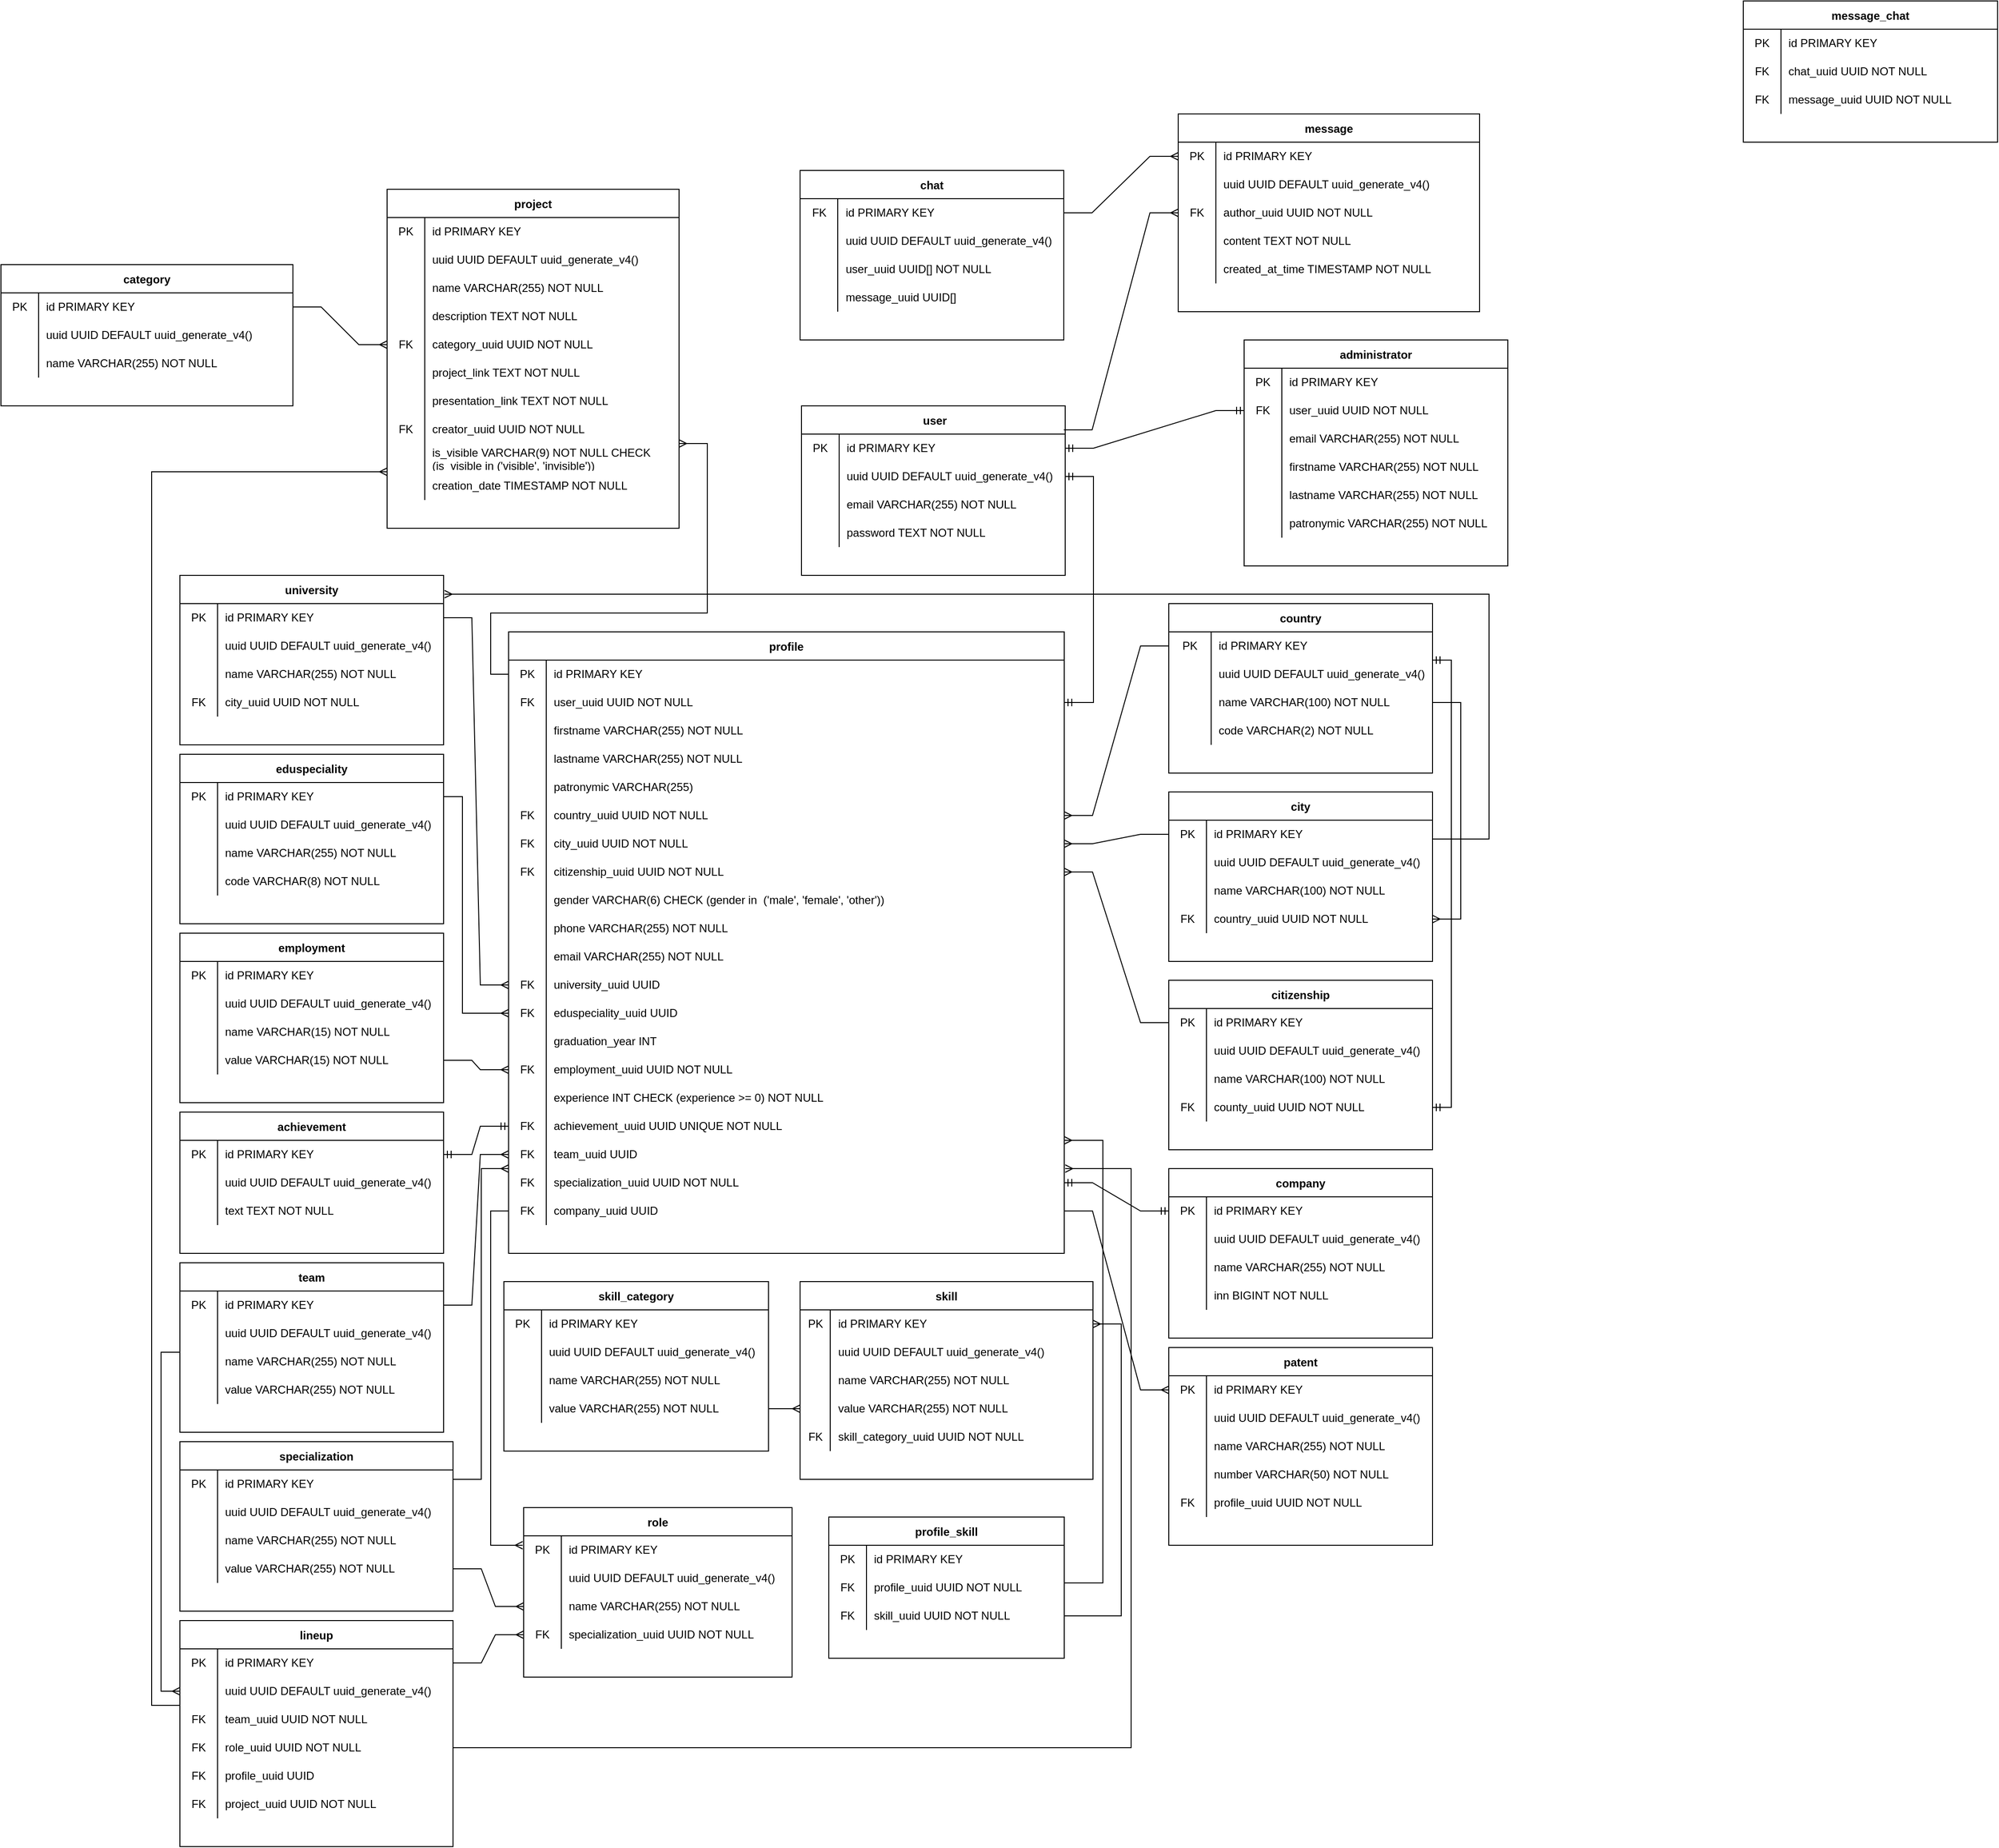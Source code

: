 <mxfile version="20.3.0" type="device"><diagram id="KcC9RxBt3rB9sMIWHV8Y" name="Page-1"><mxGraphModel dx="2384" dy="1948" grid="1" gridSize="10" guides="1" tooltips="1" connect="1" arrows="1" fold="1" page="1" pageScale="1" pageWidth="850" pageHeight="1100" math="0" shadow="0"><root><mxCell id="0"/><mxCell id="1" parent="0"/><mxCell id="AouyWreexYe8fY0phL2m-1" value="profile" style="shape=table;startSize=30;container=1;collapsible=0;childLayout=tableLayout;fixedRows=1;rowLines=0;fontStyle=1;" parent="1" vertex="1"><mxGeometry x="149" y="50" width="590" height="660" as="geometry"/></mxCell><mxCell id="AouyWreexYe8fY0phL2m-2" value="" style="shape=tableRow;horizontal=0;startSize=0;swimlaneHead=0;swimlaneBody=0;top=0;left=0;bottom=0;right=0;collapsible=0;dropTarget=0;fillColor=none;points=[[0,0.5],[1,0.5]];portConstraint=eastwest;" parent="AouyWreexYe8fY0phL2m-1" vertex="1"><mxGeometry y="30" width="590" height="30" as="geometry"/></mxCell><mxCell id="AouyWreexYe8fY0phL2m-3" value="PK" style="shape=partialRectangle;html=1;whiteSpace=wrap;connectable=0;fillColor=none;top=0;left=0;bottom=0;right=0;overflow=hidden;pointerEvents=1;" parent="AouyWreexYe8fY0phL2m-2" vertex="1"><mxGeometry width="40" height="30" as="geometry"><mxRectangle width="40" height="30" as="alternateBounds"/></mxGeometry></mxCell><mxCell id="AouyWreexYe8fY0phL2m-4" value="id PRIMARY KEY" style="shape=partialRectangle;html=1;whiteSpace=wrap;connectable=0;fillColor=none;top=0;left=0;bottom=0;right=0;align=left;spacingLeft=6;overflow=hidden;" parent="AouyWreexYe8fY0phL2m-2" vertex="1"><mxGeometry x="40" width="550" height="30" as="geometry"><mxRectangle width="550" height="30" as="alternateBounds"/></mxGeometry></mxCell><mxCell id="0tHkGmUUnRZLs2lZW7h8-10" value="" style="shape=tableRow;horizontal=0;startSize=0;swimlaneHead=0;swimlaneBody=0;top=0;left=0;bottom=0;right=0;collapsible=0;dropTarget=0;fillColor=none;points=[[0,0.5],[1,0.5]];portConstraint=eastwest;" parent="AouyWreexYe8fY0phL2m-1" vertex="1"><mxGeometry y="60" width="590" height="30" as="geometry"/></mxCell><mxCell id="0tHkGmUUnRZLs2lZW7h8-11" value="FK" style="shape=partialRectangle;html=1;whiteSpace=wrap;connectable=0;fillColor=none;top=0;left=0;bottom=0;right=0;overflow=hidden;pointerEvents=1;" parent="0tHkGmUUnRZLs2lZW7h8-10" vertex="1"><mxGeometry width="40" height="30" as="geometry"><mxRectangle width="40" height="30" as="alternateBounds"/></mxGeometry></mxCell><mxCell id="0tHkGmUUnRZLs2lZW7h8-12" value="user_uuid UUID NOT NULL" style="shape=partialRectangle;html=1;whiteSpace=wrap;connectable=0;fillColor=none;top=0;left=0;bottom=0;right=0;align=left;spacingLeft=6;overflow=hidden;" parent="0tHkGmUUnRZLs2lZW7h8-10" vertex="1"><mxGeometry x="40" width="550" height="30" as="geometry"><mxRectangle width="550" height="30" as="alternateBounds"/></mxGeometry></mxCell><mxCell id="AouyWreexYe8fY0phL2m-8" value="" style="shape=tableRow;horizontal=0;startSize=0;swimlaneHead=0;swimlaneBody=0;top=0;left=0;bottom=0;right=0;collapsible=0;dropTarget=0;fillColor=none;points=[[0,0.5],[1,0.5]];portConstraint=eastwest;" parent="AouyWreexYe8fY0phL2m-1" vertex="1"><mxGeometry y="90" width="590" height="30" as="geometry"/></mxCell><mxCell id="AouyWreexYe8fY0phL2m-9" value="" style="shape=partialRectangle;html=1;whiteSpace=wrap;connectable=0;fillColor=none;top=0;left=0;bottom=0;right=0;overflow=hidden;" parent="AouyWreexYe8fY0phL2m-8" vertex="1"><mxGeometry width="40" height="30" as="geometry"><mxRectangle width="40" height="30" as="alternateBounds"/></mxGeometry></mxCell><mxCell id="AouyWreexYe8fY0phL2m-10" value="firstname VARCHAR(255) NOT NULL" style="shape=partialRectangle;html=1;whiteSpace=wrap;connectable=0;fillColor=none;top=0;left=0;bottom=0;right=0;align=left;spacingLeft=6;overflow=hidden;" parent="AouyWreexYe8fY0phL2m-8" vertex="1"><mxGeometry x="40" width="550" height="30" as="geometry"><mxRectangle width="550" height="30" as="alternateBounds"/></mxGeometry></mxCell><mxCell id="AouyWreexYe8fY0phL2m-11" value="" style="shape=tableRow;horizontal=0;startSize=0;swimlaneHead=0;swimlaneBody=0;top=0;left=0;bottom=0;right=0;collapsible=0;dropTarget=0;fillColor=none;points=[[0,0.5],[1,0.5]];portConstraint=eastwest;" parent="AouyWreexYe8fY0phL2m-1" vertex="1"><mxGeometry y="120" width="590" height="30" as="geometry"/></mxCell><mxCell id="AouyWreexYe8fY0phL2m-12" value="" style="shape=partialRectangle;html=1;whiteSpace=wrap;connectable=0;fillColor=none;top=0;left=0;bottom=0;right=0;overflow=hidden;" parent="AouyWreexYe8fY0phL2m-11" vertex="1"><mxGeometry width="40" height="30" as="geometry"><mxRectangle width="40" height="30" as="alternateBounds"/></mxGeometry></mxCell><mxCell id="AouyWreexYe8fY0phL2m-13" value="lastname VARCHAR(255) NOT NULL" style="shape=partialRectangle;html=1;whiteSpace=wrap;connectable=0;fillColor=none;top=0;left=0;bottom=0;right=0;align=left;spacingLeft=6;overflow=hidden;" parent="AouyWreexYe8fY0phL2m-11" vertex="1"><mxGeometry x="40" width="550" height="30" as="geometry"><mxRectangle width="550" height="30" as="alternateBounds"/></mxGeometry></mxCell><mxCell id="AouyWreexYe8fY0phL2m-14" value="" style="shape=tableRow;horizontal=0;startSize=0;swimlaneHead=0;swimlaneBody=0;top=0;left=0;bottom=0;right=0;collapsible=0;dropTarget=0;fillColor=none;points=[[0,0.5],[1,0.5]];portConstraint=eastwest;" parent="AouyWreexYe8fY0phL2m-1" vertex="1"><mxGeometry y="150" width="590" height="30" as="geometry"/></mxCell><mxCell id="AouyWreexYe8fY0phL2m-15" value="" style="shape=partialRectangle;html=1;whiteSpace=wrap;connectable=0;fillColor=none;top=0;left=0;bottom=0;right=0;overflow=hidden;" parent="AouyWreexYe8fY0phL2m-14" vertex="1"><mxGeometry width="40" height="30" as="geometry"><mxRectangle width="40" height="30" as="alternateBounds"/></mxGeometry></mxCell><mxCell id="AouyWreexYe8fY0phL2m-16" value="patronymic VARCHAR(255)" style="shape=partialRectangle;html=1;whiteSpace=wrap;connectable=0;fillColor=none;top=0;left=0;bottom=0;right=0;align=left;spacingLeft=6;overflow=hidden;" parent="AouyWreexYe8fY0phL2m-14" vertex="1"><mxGeometry x="40" width="550" height="30" as="geometry"><mxRectangle width="550" height="30" as="alternateBounds"/></mxGeometry></mxCell><mxCell id="AouyWreexYe8fY0phL2m-17" value="" style="shape=tableRow;horizontal=0;startSize=0;swimlaneHead=0;swimlaneBody=0;top=0;left=0;bottom=0;right=0;collapsible=0;dropTarget=0;fillColor=none;points=[[0,0.5],[1,0.5]];portConstraint=eastwest;" parent="AouyWreexYe8fY0phL2m-1" vertex="1"><mxGeometry y="180" width="590" height="30" as="geometry"/></mxCell><mxCell id="AouyWreexYe8fY0phL2m-18" value="FK" style="shape=partialRectangle;html=1;whiteSpace=wrap;connectable=0;fillColor=none;top=0;left=0;bottom=0;right=0;overflow=hidden;" parent="AouyWreexYe8fY0phL2m-17" vertex="1"><mxGeometry width="40" height="30" as="geometry"><mxRectangle width="40" height="30" as="alternateBounds"/></mxGeometry></mxCell><mxCell id="AouyWreexYe8fY0phL2m-19" value="country_uuid UUID NOT NULL" style="shape=partialRectangle;html=1;whiteSpace=wrap;connectable=0;fillColor=none;top=0;left=0;bottom=0;right=0;align=left;spacingLeft=6;overflow=hidden;" parent="AouyWreexYe8fY0phL2m-17" vertex="1"><mxGeometry x="40" width="550" height="30" as="geometry"><mxRectangle width="550" height="30" as="alternateBounds"/></mxGeometry></mxCell><mxCell id="AouyWreexYe8fY0phL2m-20" value="" style="shape=tableRow;horizontal=0;startSize=0;swimlaneHead=0;swimlaneBody=0;top=0;left=0;bottom=0;right=0;collapsible=0;dropTarget=0;fillColor=none;points=[[0,0.5],[1,0.5]];portConstraint=eastwest;" parent="AouyWreexYe8fY0phL2m-1" vertex="1"><mxGeometry y="210" width="590" height="30" as="geometry"/></mxCell><mxCell id="AouyWreexYe8fY0phL2m-21" value="FK" style="shape=partialRectangle;html=1;whiteSpace=wrap;connectable=0;fillColor=none;top=0;left=0;bottom=0;right=0;overflow=hidden;" parent="AouyWreexYe8fY0phL2m-20" vertex="1"><mxGeometry width="40" height="30" as="geometry"><mxRectangle width="40" height="30" as="alternateBounds"/></mxGeometry></mxCell><mxCell id="AouyWreexYe8fY0phL2m-22" value="city_uuid UUID&amp;nbsp;NOT NULL" style="shape=partialRectangle;html=1;whiteSpace=wrap;connectable=0;fillColor=none;top=0;left=0;bottom=0;right=0;align=left;spacingLeft=6;overflow=hidden;" parent="AouyWreexYe8fY0phL2m-20" vertex="1"><mxGeometry x="40" width="550" height="30" as="geometry"><mxRectangle width="550" height="30" as="alternateBounds"/></mxGeometry></mxCell><mxCell id="AouyWreexYe8fY0phL2m-26" value="" style="shape=tableRow;horizontal=0;startSize=0;swimlaneHead=0;swimlaneBody=0;top=0;left=0;bottom=0;right=0;collapsible=0;dropTarget=0;fillColor=none;points=[[0,0.5],[1,0.5]];portConstraint=eastwest;" parent="AouyWreexYe8fY0phL2m-1" vertex="1"><mxGeometry y="240" width="590" height="30" as="geometry"/></mxCell><mxCell id="AouyWreexYe8fY0phL2m-27" value="FK" style="shape=partialRectangle;html=1;whiteSpace=wrap;connectable=0;fillColor=none;top=0;left=0;bottom=0;right=0;overflow=hidden;" parent="AouyWreexYe8fY0phL2m-26" vertex="1"><mxGeometry width="40" height="30" as="geometry"><mxRectangle width="40" height="30" as="alternateBounds"/></mxGeometry></mxCell><mxCell id="AouyWreexYe8fY0phL2m-28" value="citizenship_uuid UUID&amp;nbsp;NOT NULL" style="shape=partialRectangle;html=1;whiteSpace=wrap;connectable=0;fillColor=none;top=0;left=0;bottom=0;right=0;align=left;spacingLeft=6;overflow=hidden;" parent="AouyWreexYe8fY0phL2m-26" vertex="1"><mxGeometry x="40" width="550" height="30" as="geometry"><mxRectangle width="550" height="30" as="alternateBounds"/></mxGeometry></mxCell><mxCell id="AouyWreexYe8fY0phL2m-29" value="" style="shape=tableRow;horizontal=0;startSize=0;swimlaneHead=0;swimlaneBody=0;top=0;left=0;bottom=0;right=0;collapsible=0;dropTarget=0;fillColor=none;points=[[0,0.5],[1,0.5]];portConstraint=eastwest;" parent="AouyWreexYe8fY0phL2m-1" vertex="1"><mxGeometry y="270" width="590" height="30" as="geometry"/></mxCell><mxCell id="AouyWreexYe8fY0phL2m-30" value="" style="shape=partialRectangle;html=1;whiteSpace=wrap;connectable=0;fillColor=none;top=0;left=0;bottom=0;right=0;overflow=hidden;" parent="AouyWreexYe8fY0phL2m-29" vertex="1"><mxGeometry width="40" height="30" as="geometry"><mxRectangle width="40" height="30" as="alternateBounds"/></mxGeometry></mxCell><mxCell id="AouyWreexYe8fY0phL2m-31" value="gender VARCHAR(6) CHECK (gender in&amp;nbsp; ('male', 'female', 'other'))" style="shape=partialRectangle;html=1;whiteSpace=wrap;connectable=0;fillColor=none;top=0;left=0;bottom=0;right=0;align=left;spacingLeft=6;overflow=hidden;" parent="AouyWreexYe8fY0phL2m-29" vertex="1"><mxGeometry x="40" width="550" height="30" as="geometry"><mxRectangle width="550" height="30" as="alternateBounds"/></mxGeometry></mxCell><mxCell id="AouyWreexYe8fY0phL2m-32" value="" style="shape=tableRow;horizontal=0;startSize=0;swimlaneHead=0;swimlaneBody=0;top=0;left=0;bottom=0;right=0;collapsible=0;dropTarget=0;fillColor=none;points=[[0,0.5],[1,0.5]];portConstraint=eastwest;" parent="AouyWreexYe8fY0phL2m-1" vertex="1"><mxGeometry y="300" width="590" height="30" as="geometry"/></mxCell><mxCell id="AouyWreexYe8fY0phL2m-33" value="" style="shape=partialRectangle;html=1;whiteSpace=wrap;connectable=0;fillColor=none;top=0;left=0;bottom=0;right=0;overflow=hidden;" parent="AouyWreexYe8fY0phL2m-32" vertex="1"><mxGeometry width="40" height="30" as="geometry"><mxRectangle width="40" height="30" as="alternateBounds"/></mxGeometry></mxCell><mxCell id="AouyWreexYe8fY0phL2m-34" value="phone VARCHAR(255) NOT NULL" style="shape=partialRectangle;html=1;whiteSpace=wrap;connectable=0;fillColor=none;top=0;left=0;bottom=0;right=0;align=left;spacingLeft=6;overflow=hidden;" parent="AouyWreexYe8fY0phL2m-32" vertex="1"><mxGeometry x="40" width="550" height="30" as="geometry"><mxRectangle width="550" height="30" as="alternateBounds"/></mxGeometry></mxCell><mxCell id="AouyWreexYe8fY0phL2m-38" value="" style="shape=tableRow;horizontal=0;startSize=0;swimlaneHead=0;swimlaneBody=0;top=0;left=0;bottom=0;right=0;collapsible=0;dropTarget=0;fillColor=none;points=[[0,0.5],[1,0.5]];portConstraint=eastwest;" parent="AouyWreexYe8fY0phL2m-1" vertex="1"><mxGeometry y="330" width="590" height="30" as="geometry"/></mxCell><mxCell id="AouyWreexYe8fY0phL2m-39" value="" style="shape=partialRectangle;html=1;whiteSpace=wrap;connectable=0;fillColor=none;top=0;left=0;bottom=0;right=0;overflow=hidden;" parent="AouyWreexYe8fY0phL2m-38" vertex="1"><mxGeometry width="40" height="30" as="geometry"><mxRectangle width="40" height="30" as="alternateBounds"/></mxGeometry></mxCell><mxCell id="AouyWreexYe8fY0phL2m-40" value="email VARCHAR(255) NOT NULL" style="shape=partialRectangle;html=1;whiteSpace=wrap;connectable=0;fillColor=none;top=0;left=0;bottom=0;right=0;align=left;spacingLeft=6;overflow=hidden;" parent="AouyWreexYe8fY0phL2m-38" vertex="1"><mxGeometry x="40" width="550" height="30" as="geometry"><mxRectangle width="550" height="30" as="alternateBounds"/></mxGeometry></mxCell><mxCell id="AouyWreexYe8fY0phL2m-35" value="" style="shape=tableRow;horizontal=0;startSize=0;swimlaneHead=0;swimlaneBody=0;top=0;left=0;bottom=0;right=0;collapsible=0;dropTarget=0;fillColor=none;points=[[0,0.5],[1,0.5]];portConstraint=eastwest;" parent="AouyWreexYe8fY0phL2m-1" vertex="1"><mxGeometry y="360" width="590" height="30" as="geometry"/></mxCell><mxCell id="AouyWreexYe8fY0phL2m-36" value="FK" style="shape=partialRectangle;html=1;whiteSpace=wrap;connectable=0;fillColor=none;top=0;left=0;bottom=0;right=0;overflow=hidden;" parent="AouyWreexYe8fY0phL2m-35" vertex="1"><mxGeometry width="40" height="30" as="geometry"><mxRectangle width="40" height="30" as="alternateBounds"/></mxGeometry></mxCell><mxCell id="AouyWreexYe8fY0phL2m-37" value="university_uuid UUID" style="shape=partialRectangle;html=1;whiteSpace=wrap;connectable=0;fillColor=none;top=0;left=0;bottom=0;right=0;align=left;spacingLeft=6;overflow=hidden;" parent="AouyWreexYe8fY0phL2m-35" vertex="1"><mxGeometry x="40" width="550" height="30" as="geometry"><mxRectangle width="550" height="30" as="alternateBounds"/></mxGeometry></mxCell><mxCell id="AouyWreexYe8fY0phL2m-41" value="" style="shape=tableRow;horizontal=0;startSize=0;swimlaneHead=0;swimlaneBody=0;top=0;left=0;bottom=0;right=0;collapsible=0;dropTarget=0;fillColor=none;points=[[0,0.5],[1,0.5]];portConstraint=eastwest;" parent="AouyWreexYe8fY0phL2m-1" vertex="1"><mxGeometry y="390" width="590" height="30" as="geometry"/></mxCell><mxCell id="AouyWreexYe8fY0phL2m-42" value="FK" style="shape=partialRectangle;html=1;whiteSpace=wrap;connectable=0;fillColor=none;top=0;left=0;bottom=0;right=0;overflow=hidden;" parent="AouyWreexYe8fY0phL2m-41" vertex="1"><mxGeometry width="40" height="30" as="geometry"><mxRectangle width="40" height="30" as="alternateBounds"/></mxGeometry></mxCell><mxCell id="AouyWreexYe8fY0phL2m-43" value="eduspeciality_uuid UUID" style="shape=partialRectangle;html=1;whiteSpace=wrap;connectable=0;fillColor=none;top=0;left=0;bottom=0;right=0;align=left;spacingLeft=6;overflow=hidden;" parent="AouyWreexYe8fY0phL2m-41" vertex="1"><mxGeometry x="40" width="550" height="30" as="geometry"><mxRectangle width="550" height="30" as="alternateBounds"/></mxGeometry></mxCell><mxCell id="AouyWreexYe8fY0phL2m-44" value="" style="shape=tableRow;horizontal=0;startSize=0;swimlaneHead=0;swimlaneBody=0;top=0;left=0;bottom=0;right=0;collapsible=0;dropTarget=0;fillColor=none;points=[[0,0.5],[1,0.5]];portConstraint=eastwest;" parent="AouyWreexYe8fY0phL2m-1" vertex="1"><mxGeometry y="420" width="590" height="30" as="geometry"/></mxCell><mxCell id="AouyWreexYe8fY0phL2m-45" value="" style="shape=partialRectangle;html=1;whiteSpace=wrap;connectable=0;fillColor=none;top=0;left=0;bottom=0;right=0;overflow=hidden;" parent="AouyWreexYe8fY0phL2m-44" vertex="1"><mxGeometry width="40" height="30" as="geometry"><mxRectangle width="40" height="30" as="alternateBounds"/></mxGeometry></mxCell><mxCell id="AouyWreexYe8fY0phL2m-46" value="graduation_year INT" style="shape=partialRectangle;html=1;whiteSpace=wrap;connectable=0;fillColor=none;top=0;left=0;bottom=0;right=0;align=left;spacingLeft=6;overflow=hidden;" parent="AouyWreexYe8fY0phL2m-44" vertex="1"><mxGeometry x="40" width="550" height="30" as="geometry"><mxRectangle width="550" height="30" as="alternateBounds"/></mxGeometry></mxCell><mxCell id="AouyWreexYe8fY0phL2m-47" value="" style="shape=tableRow;horizontal=0;startSize=0;swimlaneHead=0;swimlaneBody=0;top=0;left=0;bottom=0;right=0;collapsible=0;dropTarget=0;fillColor=none;points=[[0,0.5],[1,0.5]];portConstraint=eastwest;" parent="AouyWreexYe8fY0phL2m-1" vertex="1"><mxGeometry y="450" width="590" height="30" as="geometry"/></mxCell><mxCell id="AouyWreexYe8fY0phL2m-48" value="FK" style="shape=partialRectangle;html=1;whiteSpace=wrap;connectable=0;fillColor=none;top=0;left=0;bottom=0;right=0;overflow=hidden;" parent="AouyWreexYe8fY0phL2m-47" vertex="1"><mxGeometry width="40" height="30" as="geometry"><mxRectangle width="40" height="30" as="alternateBounds"/></mxGeometry></mxCell><mxCell id="AouyWreexYe8fY0phL2m-49" value="employment_uuid UUID&amp;nbsp;NOT NULL" style="shape=partialRectangle;html=1;whiteSpace=wrap;connectable=0;fillColor=none;top=0;left=0;bottom=0;right=0;align=left;spacingLeft=6;overflow=hidden;" parent="AouyWreexYe8fY0phL2m-47" vertex="1"><mxGeometry x="40" width="550" height="30" as="geometry"><mxRectangle width="550" height="30" as="alternateBounds"/></mxGeometry></mxCell><mxCell id="AouyWreexYe8fY0phL2m-50" value="" style="shape=tableRow;horizontal=0;startSize=0;swimlaneHead=0;swimlaneBody=0;top=0;left=0;bottom=0;right=0;collapsible=0;dropTarget=0;fillColor=none;points=[[0,0.5],[1,0.5]];portConstraint=eastwest;" parent="AouyWreexYe8fY0phL2m-1" vertex="1"><mxGeometry y="480" width="590" height="30" as="geometry"/></mxCell><mxCell id="AouyWreexYe8fY0phL2m-51" value="" style="shape=partialRectangle;html=1;whiteSpace=wrap;connectable=0;fillColor=none;top=0;left=0;bottom=0;right=0;overflow=hidden;" parent="AouyWreexYe8fY0phL2m-50" vertex="1"><mxGeometry width="40" height="30" as="geometry"><mxRectangle width="40" height="30" as="alternateBounds"/></mxGeometry></mxCell><mxCell id="AouyWreexYe8fY0phL2m-52" value="experience INT CHECK (experience &amp;gt;= 0) NOT NULL" style="shape=partialRectangle;html=1;whiteSpace=wrap;connectable=0;fillColor=none;top=0;left=0;bottom=0;right=0;align=left;spacingLeft=6;overflow=hidden;" parent="AouyWreexYe8fY0phL2m-50" vertex="1"><mxGeometry x="40" width="550" height="30" as="geometry"><mxRectangle width="550" height="30" as="alternateBounds"/></mxGeometry></mxCell><mxCell id="AouyWreexYe8fY0phL2m-53" value="" style="shape=tableRow;horizontal=0;startSize=0;swimlaneHead=0;swimlaneBody=0;top=0;left=0;bottom=0;right=0;collapsible=0;dropTarget=0;fillColor=none;points=[[0,0.5],[1,0.5]];portConstraint=eastwest;" parent="AouyWreexYe8fY0phL2m-1" vertex="1"><mxGeometry y="510" width="590" height="30" as="geometry"/></mxCell><mxCell id="AouyWreexYe8fY0phL2m-54" value="FK" style="shape=partialRectangle;html=1;whiteSpace=wrap;connectable=0;fillColor=none;top=0;left=0;bottom=0;right=0;overflow=hidden;" parent="AouyWreexYe8fY0phL2m-53" vertex="1"><mxGeometry width="40" height="30" as="geometry"><mxRectangle width="40" height="30" as="alternateBounds"/></mxGeometry></mxCell><mxCell id="AouyWreexYe8fY0phL2m-55" value="achievement_uuid UUID UNIQUE&amp;nbsp;NOT NULL&amp;nbsp;" style="shape=partialRectangle;html=1;whiteSpace=wrap;connectable=0;fillColor=none;top=0;left=0;bottom=0;right=0;align=left;spacingLeft=6;overflow=hidden;" parent="AouyWreexYe8fY0phL2m-53" vertex="1"><mxGeometry x="40" width="550" height="30" as="geometry"><mxRectangle width="550" height="30" as="alternateBounds"/></mxGeometry></mxCell><mxCell id="AouyWreexYe8fY0phL2m-56" value="" style="shape=tableRow;horizontal=0;startSize=0;swimlaneHead=0;swimlaneBody=0;top=0;left=0;bottom=0;right=0;collapsible=0;dropTarget=0;fillColor=none;points=[[0,0.5],[1,0.5]];portConstraint=eastwest;" parent="AouyWreexYe8fY0phL2m-1" vertex="1"><mxGeometry y="540" width="590" height="30" as="geometry"/></mxCell><mxCell id="AouyWreexYe8fY0phL2m-57" value="FK" style="shape=partialRectangle;html=1;whiteSpace=wrap;connectable=0;fillColor=none;top=0;left=0;bottom=0;right=0;overflow=hidden;" parent="AouyWreexYe8fY0phL2m-56" vertex="1"><mxGeometry width="40" height="30" as="geometry"><mxRectangle width="40" height="30" as="alternateBounds"/></mxGeometry></mxCell><mxCell id="AouyWreexYe8fY0phL2m-58" value="team_uuid UUID" style="shape=partialRectangle;html=1;whiteSpace=wrap;connectable=0;fillColor=none;top=0;left=0;bottom=0;right=0;align=left;spacingLeft=6;overflow=hidden;" parent="AouyWreexYe8fY0phL2m-56" vertex="1"><mxGeometry x="40" width="550" height="30" as="geometry"><mxRectangle width="550" height="30" as="alternateBounds"/></mxGeometry></mxCell><mxCell id="AouyWreexYe8fY0phL2m-59" value="" style="shape=tableRow;horizontal=0;startSize=0;swimlaneHead=0;swimlaneBody=0;top=0;left=0;bottom=0;right=0;collapsible=0;dropTarget=0;fillColor=none;points=[[0,0.5],[1,0.5]];portConstraint=eastwest;" parent="AouyWreexYe8fY0phL2m-1" vertex="1"><mxGeometry y="570" width="590" height="30" as="geometry"/></mxCell><mxCell id="AouyWreexYe8fY0phL2m-60" value="FK" style="shape=partialRectangle;html=1;whiteSpace=wrap;connectable=0;fillColor=none;top=0;left=0;bottom=0;right=0;overflow=hidden;" parent="AouyWreexYe8fY0phL2m-59" vertex="1"><mxGeometry width="40" height="30" as="geometry"><mxRectangle width="40" height="30" as="alternateBounds"/></mxGeometry></mxCell><mxCell id="AouyWreexYe8fY0phL2m-61" value="specialization_uuid UUID&amp;nbsp;NOT NULL" style="shape=partialRectangle;html=1;whiteSpace=wrap;connectable=0;fillColor=none;top=0;left=0;bottom=0;right=0;align=left;spacingLeft=6;overflow=hidden;" parent="AouyWreexYe8fY0phL2m-59" vertex="1"><mxGeometry x="40" width="550" height="30" as="geometry"><mxRectangle width="550" height="30" as="alternateBounds"/></mxGeometry></mxCell><mxCell id="AouyWreexYe8fY0phL2m-65" value="" style="shape=tableRow;horizontal=0;startSize=0;swimlaneHead=0;swimlaneBody=0;top=0;left=0;bottom=0;right=0;collapsible=0;dropTarget=0;fillColor=none;points=[[0,0.5],[1,0.5]];portConstraint=eastwest;" parent="AouyWreexYe8fY0phL2m-1" vertex="1"><mxGeometry y="600" width="590" height="30" as="geometry"/></mxCell><mxCell id="AouyWreexYe8fY0phL2m-66" value="FK" style="shape=partialRectangle;html=1;whiteSpace=wrap;connectable=0;fillColor=none;top=0;left=0;bottom=0;right=0;overflow=hidden;" parent="AouyWreexYe8fY0phL2m-65" vertex="1"><mxGeometry width="40" height="30" as="geometry"><mxRectangle width="40" height="30" as="alternateBounds"/></mxGeometry></mxCell><mxCell id="AouyWreexYe8fY0phL2m-67" value="company_uuid UUID" style="shape=partialRectangle;html=1;whiteSpace=wrap;connectable=0;fillColor=none;top=0;left=0;bottom=0;right=0;align=left;spacingLeft=6;overflow=hidden;" parent="AouyWreexYe8fY0phL2m-65" vertex="1"><mxGeometry x="40" width="550" height="30" as="geometry"><mxRectangle width="550" height="30" as="alternateBounds"/></mxGeometry></mxCell><mxCell id="gL4q8NLvyVj8hW1yxhtU-1" value="country" style="shape=table;startSize=30;container=1;collapsible=0;childLayout=tableLayout;fixedRows=1;rowLines=0;fontStyle=1;" parent="1" vertex="1"><mxGeometry x="850" y="20" width="280" height="180" as="geometry"/></mxCell><mxCell id="gL4q8NLvyVj8hW1yxhtU-2" value="" style="shape=tableRow;horizontal=0;startSize=0;swimlaneHead=0;swimlaneBody=0;top=0;left=0;bottom=0;right=0;collapsible=0;dropTarget=0;fillColor=none;points=[[0,0.5],[1,0.5]];portConstraint=eastwest;" parent="gL4q8NLvyVj8hW1yxhtU-1" vertex="1"><mxGeometry y="30" width="280" height="30" as="geometry"/></mxCell><mxCell id="gL4q8NLvyVj8hW1yxhtU-3" value="PK" style="shape=partialRectangle;html=1;whiteSpace=wrap;connectable=0;fillColor=none;top=0;left=0;bottom=0;right=0;overflow=hidden;pointerEvents=1;" parent="gL4q8NLvyVj8hW1yxhtU-2" vertex="1"><mxGeometry width="45" height="30" as="geometry"><mxRectangle width="45" height="30" as="alternateBounds"/></mxGeometry></mxCell><mxCell id="gL4q8NLvyVj8hW1yxhtU-4" value="id PRIMARY KEY" style="shape=partialRectangle;html=1;whiteSpace=wrap;connectable=0;fillColor=none;top=0;left=0;bottom=0;right=0;align=left;spacingLeft=6;overflow=hidden;" parent="gL4q8NLvyVj8hW1yxhtU-2" vertex="1"><mxGeometry x="45" width="235" height="30" as="geometry"><mxRectangle width="235" height="30" as="alternateBounds"/></mxGeometry></mxCell><mxCell id="0tHkGmUUnRZLs2lZW7h8-19" value="" style="shape=tableRow;horizontal=0;startSize=0;swimlaneHead=0;swimlaneBody=0;top=0;left=0;bottom=0;right=0;collapsible=0;dropTarget=0;fillColor=none;points=[[0,0.5],[1,0.5]];portConstraint=eastwest;" parent="gL4q8NLvyVj8hW1yxhtU-1" vertex="1"><mxGeometry y="60" width="280" height="30" as="geometry"/></mxCell><mxCell id="0tHkGmUUnRZLs2lZW7h8-20" value="" style="shape=partialRectangle;html=1;whiteSpace=wrap;connectable=0;fillColor=none;top=0;left=0;bottom=0;right=0;overflow=hidden;" parent="0tHkGmUUnRZLs2lZW7h8-19" vertex="1"><mxGeometry width="45" height="30" as="geometry"><mxRectangle width="45" height="30" as="alternateBounds"/></mxGeometry></mxCell><mxCell id="0tHkGmUUnRZLs2lZW7h8-21" value="uuid UUID DEFAULT uuid_generate_v4()" style="shape=partialRectangle;html=1;whiteSpace=wrap;connectable=0;fillColor=none;top=0;left=0;bottom=0;right=0;align=left;spacingLeft=6;overflow=hidden;" parent="0tHkGmUUnRZLs2lZW7h8-19" vertex="1"><mxGeometry x="45" width="235" height="30" as="geometry"><mxRectangle width="235" height="30" as="alternateBounds"/></mxGeometry></mxCell><mxCell id="gL4q8NLvyVj8hW1yxhtU-5" value="" style="shape=tableRow;horizontal=0;startSize=0;swimlaneHead=0;swimlaneBody=0;top=0;left=0;bottom=0;right=0;collapsible=0;dropTarget=0;fillColor=none;points=[[0,0.5],[1,0.5]];portConstraint=eastwest;" parent="gL4q8NLvyVj8hW1yxhtU-1" vertex="1"><mxGeometry y="90" width="280" height="30" as="geometry"/></mxCell><mxCell id="gL4q8NLvyVj8hW1yxhtU-6" value="" style="shape=partialRectangle;html=1;whiteSpace=wrap;connectable=0;fillColor=none;top=0;left=0;bottom=0;right=0;overflow=hidden;" parent="gL4q8NLvyVj8hW1yxhtU-5" vertex="1"><mxGeometry width="45" height="30" as="geometry"><mxRectangle width="45" height="30" as="alternateBounds"/></mxGeometry></mxCell><mxCell id="gL4q8NLvyVj8hW1yxhtU-7" value="name VARCHAR(100) NOT NULL" style="shape=partialRectangle;html=1;whiteSpace=wrap;connectable=0;fillColor=none;top=0;left=0;bottom=0;right=0;align=left;spacingLeft=6;overflow=hidden;" parent="gL4q8NLvyVj8hW1yxhtU-5" vertex="1"><mxGeometry x="45" width="235" height="30" as="geometry"><mxRectangle width="235" height="30" as="alternateBounds"/></mxGeometry></mxCell><mxCell id="gL4q8NLvyVj8hW1yxhtU-245" value="" style="shape=tableRow;horizontal=0;startSize=0;swimlaneHead=0;swimlaneBody=0;top=0;left=0;bottom=0;right=0;collapsible=0;dropTarget=0;fillColor=none;points=[[0,0.5],[1,0.5]];portConstraint=eastwest;" parent="gL4q8NLvyVj8hW1yxhtU-1" vertex="1"><mxGeometry y="120" width="280" height="30" as="geometry"/></mxCell><mxCell id="gL4q8NLvyVj8hW1yxhtU-246" value="" style="shape=partialRectangle;html=1;whiteSpace=wrap;connectable=0;fillColor=none;top=0;left=0;bottom=0;right=0;overflow=hidden;" parent="gL4q8NLvyVj8hW1yxhtU-245" vertex="1"><mxGeometry width="45" height="30" as="geometry"><mxRectangle width="45" height="30" as="alternateBounds"/></mxGeometry></mxCell><mxCell id="gL4q8NLvyVj8hW1yxhtU-247" value="code VARCHAR(2) NOT NULL" style="shape=partialRectangle;html=1;whiteSpace=wrap;connectable=0;fillColor=none;top=0;left=0;bottom=0;right=0;align=left;spacingLeft=6;overflow=hidden;" parent="gL4q8NLvyVj8hW1yxhtU-245" vertex="1"><mxGeometry x="45" width="235" height="30" as="geometry"><mxRectangle width="235" height="30" as="alternateBounds"/></mxGeometry></mxCell><mxCell id="gL4q8NLvyVj8hW1yxhtU-11" value="city" style="shape=table;startSize=30;container=1;collapsible=0;childLayout=tableLayout;fixedRows=1;rowLines=0;fontStyle=1;" parent="1" vertex="1"><mxGeometry x="850" y="220" width="280" height="180" as="geometry"/></mxCell><mxCell id="gL4q8NLvyVj8hW1yxhtU-12" value="" style="shape=tableRow;horizontal=0;startSize=0;swimlaneHead=0;swimlaneBody=0;top=0;left=0;bottom=0;right=0;collapsible=0;dropTarget=0;fillColor=none;points=[[0,0.5],[1,0.5]];portConstraint=eastwest;" parent="gL4q8NLvyVj8hW1yxhtU-11" vertex="1"><mxGeometry y="30" width="280" height="30" as="geometry"/></mxCell><mxCell id="gL4q8NLvyVj8hW1yxhtU-13" value="PK" style="shape=partialRectangle;html=1;whiteSpace=wrap;connectable=0;fillColor=none;top=0;left=0;bottom=0;right=0;overflow=hidden;pointerEvents=1;" parent="gL4q8NLvyVj8hW1yxhtU-12" vertex="1"><mxGeometry width="40" height="30" as="geometry"><mxRectangle width="40" height="30" as="alternateBounds"/></mxGeometry></mxCell><mxCell id="gL4q8NLvyVj8hW1yxhtU-14" value="id PRIMARY KEY" style="shape=partialRectangle;html=1;whiteSpace=wrap;connectable=0;fillColor=none;top=0;left=0;bottom=0;right=0;align=left;spacingLeft=6;overflow=hidden;" parent="gL4q8NLvyVj8hW1yxhtU-12" vertex="1"><mxGeometry x="40" width="240" height="30" as="geometry"><mxRectangle width="240" height="30" as="alternateBounds"/></mxGeometry></mxCell><mxCell id="0tHkGmUUnRZLs2lZW7h8-22" value="" style="shape=tableRow;horizontal=0;startSize=0;swimlaneHead=0;swimlaneBody=0;top=0;left=0;bottom=0;right=0;collapsible=0;dropTarget=0;fillColor=none;points=[[0,0.5],[1,0.5]];portConstraint=eastwest;" parent="gL4q8NLvyVj8hW1yxhtU-11" vertex="1"><mxGeometry y="60" width="280" height="30" as="geometry"/></mxCell><mxCell id="0tHkGmUUnRZLs2lZW7h8-23" value="" style="shape=partialRectangle;html=1;whiteSpace=wrap;connectable=0;fillColor=none;top=0;left=0;bottom=0;right=0;overflow=hidden;" parent="0tHkGmUUnRZLs2lZW7h8-22" vertex="1"><mxGeometry width="40" height="30" as="geometry"><mxRectangle width="40" height="30" as="alternateBounds"/></mxGeometry></mxCell><mxCell id="0tHkGmUUnRZLs2lZW7h8-24" value="uuid UUID DEFAULT uuid_generate_v4()" style="shape=partialRectangle;html=1;whiteSpace=wrap;connectable=0;fillColor=none;top=0;left=0;bottom=0;right=0;align=left;spacingLeft=6;overflow=hidden;" parent="0tHkGmUUnRZLs2lZW7h8-22" vertex="1"><mxGeometry x="40" width="240" height="30" as="geometry"><mxRectangle width="240" height="30" as="alternateBounds"/></mxGeometry></mxCell><mxCell id="gL4q8NLvyVj8hW1yxhtU-15" value="" style="shape=tableRow;horizontal=0;startSize=0;swimlaneHead=0;swimlaneBody=0;top=0;left=0;bottom=0;right=0;collapsible=0;dropTarget=0;fillColor=none;points=[[0,0.5],[1,0.5]];portConstraint=eastwest;" parent="gL4q8NLvyVj8hW1yxhtU-11" vertex="1"><mxGeometry y="90" width="280" height="30" as="geometry"/></mxCell><mxCell id="gL4q8NLvyVj8hW1yxhtU-16" value="" style="shape=partialRectangle;html=1;whiteSpace=wrap;connectable=0;fillColor=none;top=0;left=0;bottom=0;right=0;overflow=hidden;" parent="gL4q8NLvyVj8hW1yxhtU-15" vertex="1"><mxGeometry width="40" height="30" as="geometry"><mxRectangle width="40" height="30" as="alternateBounds"/></mxGeometry></mxCell><mxCell id="gL4q8NLvyVj8hW1yxhtU-17" value="name VARCHAR(100) NOT NULL" style="shape=partialRectangle;html=1;whiteSpace=wrap;connectable=0;fillColor=none;top=0;left=0;bottom=0;right=0;align=left;spacingLeft=6;overflow=hidden;" parent="gL4q8NLvyVj8hW1yxhtU-15" vertex="1"><mxGeometry x="40" width="240" height="30" as="geometry"><mxRectangle width="240" height="30" as="alternateBounds"/></mxGeometry></mxCell><mxCell id="gL4q8NLvyVj8hW1yxhtU-18" value="" style="shape=tableRow;horizontal=0;startSize=0;swimlaneHead=0;swimlaneBody=0;top=0;left=0;bottom=0;right=0;collapsible=0;dropTarget=0;fillColor=none;points=[[0,0.5],[1,0.5]];portConstraint=eastwest;" parent="gL4q8NLvyVj8hW1yxhtU-11" vertex="1"><mxGeometry y="120" width="280" height="30" as="geometry"/></mxCell><mxCell id="gL4q8NLvyVj8hW1yxhtU-19" value="FK" style="shape=partialRectangle;html=1;whiteSpace=wrap;connectable=0;fillColor=none;top=0;left=0;bottom=0;right=0;overflow=hidden;" parent="gL4q8NLvyVj8hW1yxhtU-18" vertex="1"><mxGeometry width="40" height="30" as="geometry"><mxRectangle width="40" height="30" as="alternateBounds"/></mxGeometry></mxCell><mxCell id="gL4q8NLvyVj8hW1yxhtU-20" value="country_uuid UUID NOT NULL" style="shape=partialRectangle;html=1;whiteSpace=wrap;connectable=0;fillColor=none;top=0;left=0;bottom=0;right=0;align=left;spacingLeft=6;overflow=hidden;" parent="gL4q8NLvyVj8hW1yxhtU-18" vertex="1"><mxGeometry x="40" width="240" height="30" as="geometry"><mxRectangle width="240" height="30" as="alternateBounds"/></mxGeometry></mxCell><mxCell id="gL4q8NLvyVj8hW1yxhtU-21" value="citizenship" style="shape=table;startSize=30;container=1;collapsible=0;childLayout=tableLayout;fixedRows=1;rowLines=0;fontStyle=1;" parent="1" vertex="1"><mxGeometry x="850" y="420" width="280" height="180" as="geometry"/></mxCell><mxCell id="gL4q8NLvyVj8hW1yxhtU-22" value="" style="shape=tableRow;horizontal=0;startSize=0;swimlaneHead=0;swimlaneBody=0;top=0;left=0;bottom=0;right=0;collapsible=0;dropTarget=0;fillColor=none;points=[[0,0.5],[1,0.5]];portConstraint=eastwest;" parent="gL4q8NLvyVj8hW1yxhtU-21" vertex="1"><mxGeometry y="30" width="280" height="30" as="geometry"/></mxCell><mxCell id="gL4q8NLvyVj8hW1yxhtU-23" value="PK" style="shape=partialRectangle;html=1;whiteSpace=wrap;connectable=0;fillColor=none;top=0;left=0;bottom=0;right=0;overflow=hidden;pointerEvents=1;" parent="gL4q8NLvyVj8hW1yxhtU-22" vertex="1"><mxGeometry width="40" height="30" as="geometry"><mxRectangle width="40" height="30" as="alternateBounds"/></mxGeometry></mxCell><mxCell id="gL4q8NLvyVj8hW1yxhtU-24" value="id PRIMARY KEY" style="shape=partialRectangle;html=1;whiteSpace=wrap;connectable=0;fillColor=none;top=0;left=0;bottom=0;right=0;align=left;spacingLeft=6;overflow=hidden;" parent="gL4q8NLvyVj8hW1yxhtU-22" vertex="1"><mxGeometry x="40" width="240" height="30" as="geometry"><mxRectangle width="240" height="30" as="alternateBounds"/></mxGeometry></mxCell><mxCell id="0tHkGmUUnRZLs2lZW7h8-25" value="" style="shape=tableRow;horizontal=0;startSize=0;swimlaneHead=0;swimlaneBody=0;top=0;left=0;bottom=0;right=0;collapsible=0;dropTarget=0;fillColor=none;points=[[0,0.5],[1,0.5]];portConstraint=eastwest;" parent="gL4q8NLvyVj8hW1yxhtU-21" vertex="1"><mxGeometry y="60" width="280" height="30" as="geometry"/></mxCell><mxCell id="0tHkGmUUnRZLs2lZW7h8-26" value="" style="shape=partialRectangle;html=1;whiteSpace=wrap;connectable=0;fillColor=none;top=0;left=0;bottom=0;right=0;overflow=hidden;" parent="0tHkGmUUnRZLs2lZW7h8-25" vertex="1"><mxGeometry width="40" height="30" as="geometry"><mxRectangle width="40" height="30" as="alternateBounds"/></mxGeometry></mxCell><mxCell id="0tHkGmUUnRZLs2lZW7h8-27" value="uuid UUID DEFAULT uuid_generate_v4()" style="shape=partialRectangle;html=1;whiteSpace=wrap;connectable=0;fillColor=none;top=0;left=0;bottom=0;right=0;align=left;spacingLeft=6;overflow=hidden;" parent="0tHkGmUUnRZLs2lZW7h8-25" vertex="1"><mxGeometry x="40" width="240" height="30" as="geometry"><mxRectangle width="240" height="30" as="alternateBounds"/></mxGeometry></mxCell><mxCell id="gL4q8NLvyVj8hW1yxhtU-25" value="" style="shape=tableRow;horizontal=0;startSize=0;swimlaneHead=0;swimlaneBody=0;top=0;left=0;bottom=0;right=0;collapsible=0;dropTarget=0;fillColor=none;points=[[0,0.5],[1,0.5]];portConstraint=eastwest;" parent="gL4q8NLvyVj8hW1yxhtU-21" vertex="1"><mxGeometry y="90" width="280" height="30" as="geometry"/></mxCell><mxCell id="gL4q8NLvyVj8hW1yxhtU-26" value="" style="shape=partialRectangle;html=1;whiteSpace=wrap;connectable=0;fillColor=none;top=0;left=0;bottom=0;right=0;overflow=hidden;" parent="gL4q8NLvyVj8hW1yxhtU-25" vertex="1"><mxGeometry width="40" height="30" as="geometry"><mxRectangle width="40" height="30" as="alternateBounds"/></mxGeometry></mxCell><mxCell id="gL4q8NLvyVj8hW1yxhtU-27" value="name VARCHAR(100) NOT NULL" style="shape=partialRectangle;html=1;whiteSpace=wrap;connectable=0;fillColor=none;top=0;left=0;bottom=0;right=0;align=left;spacingLeft=6;overflow=hidden;" parent="gL4q8NLvyVj8hW1yxhtU-25" vertex="1"><mxGeometry x="40" width="240" height="30" as="geometry"><mxRectangle width="240" height="30" as="alternateBounds"/></mxGeometry></mxCell><mxCell id="gL4q8NLvyVj8hW1yxhtU-28" value="" style="shape=tableRow;horizontal=0;startSize=0;swimlaneHead=0;swimlaneBody=0;top=0;left=0;bottom=0;right=0;collapsible=0;dropTarget=0;fillColor=none;points=[[0,0.5],[1,0.5]];portConstraint=eastwest;" parent="gL4q8NLvyVj8hW1yxhtU-21" vertex="1"><mxGeometry y="120" width="280" height="30" as="geometry"/></mxCell><mxCell id="gL4q8NLvyVj8hW1yxhtU-29" value="FK" style="shape=partialRectangle;html=1;whiteSpace=wrap;connectable=0;fillColor=none;top=0;left=0;bottom=0;right=0;overflow=hidden;" parent="gL4q8NLvyVj8hW1yxhtU-28" vertex="1"><mxGeometry width="40" height="30" as="geometry"><mxRectangle width="40" height="30" as="alternateBounds"/></mxGeometry></mxCell><mxCell id="gL4q8NLvyVj8hW1yxhtU-30" value="county_uuid UUID NOT NULL" style="shape=partialRectangle;html=1;whiteSpace=wrap;connectable=0;fillColor=none;top=0;left=0;bottom=0;right=0;align=left;spacingLeft=6;overflow=hidden;" parent="gL4q8NLvyVj8hW1yxhtU-28" vertex="1"><mxGeometry x="40" width="240" height="30" as="geometry"><mxRectangle width="240" height="30" as="alternateBounds"/></mxGeometry></mxCell><mxCell id="gL4q8NLvyVj8hW1yxhtU-31" value="" style="edgeStyle=entityRelationEdgeStyle;fontSize=12;html=1;endArrow=ERmany;rounded=0;" parent="1" source="gL4q8NLvyVj8hW1yxhtU-5" target="gL4q8NLvyVj8hW1yxhtU-18" edge="1"><mxGeometry width="100" height="100" relative="1" as="geometry"><mxPoint x="1110" y="160" as="sourcePoint"/><mxPoint x="730" y="340" as="targetPoint"/></mxGeometry></mxCell><mxCell id="gL4q8NLvyVj8hW1yxhtU-32" value="" style="fontSize=12;html=1;endArrow=ERmandOne;startArrow=ERmandOne;rounded=0;edgeStyle=orthogonalEdgeStyle;" parent="1" source="gL4q8NLvyVj8hW1yxhtU-28" target="gL4q8NLvyVj8hW1yxhtU-2" edge="1"><mxGeometry width="100" height="100" relative="1" as="geometry"><mxPoint x="630" y="440" as="sourcePoint"/><mxPoint x="730" y="340" as="targetPoint"/><Array as="points"><mxPoint x="1150" y="555"/><mxPoint x="1150" y="80"/></Array></mxGeometry></mxCell><mxCell id="gL4q8NLvyVj8hW1yxhtU-46" value="" style="edgeStyle=entityRelationEdgeStyle;fontSize=12;html=1;endArrow=ERmany;rounded=0;" parent="1" source="gL4q8NLvyVj8hW1yxhtU-2" target="AouyWreexYe8fY0phL2m-17" edge="1"><mxGeometry width="100" height="100" relative="1" as="geometry"><mxPoint x="630" y="430" as="sourcePoint"/><mxPoint x="730" y="330" as="targetPoint"/></mxGeometry></mxCell><mxCell id="gL4q8NLvyVj8hW1yxhtU-47" value="" style="edgeStyle=entityRelationEdgeStyle;fontSize=12;html=1;endArrow=ERmany;rounded=0;" parent="1" source="gL4q8NLvyVj8hW1yxhtU-12" target="AouyWreexYe8fY0phL2m-20" edge="1"><mxGeometry width="100" height="100" relative="1" as="geometry"><mxPoint x="630" y="400" as="sourcePoint"/><mxPoint x="730" y="300" as="targetPoint"/></mxGeometry></mxCell><mxCell id="gL4q8NLvyVj8hW1yxhtU-48" value="" style="edgeStyle=entityRelationEdgeStyle;fontSize=12;html=1;endArrow=ERmany;rounded=0;" parent="1" source="gL4q8NLvyVj8hW1yxhtU-22" target="AouyWreexYe8fY0phL2m-26" edge="1"><mxGeometry width="100" height="100" relative="1" as="geometry"><mxPoint x="630" y="400" as="sourcePoint"/><mxPoint x="730" y="300" as="targetPoint"/></mxGeometry></mxCell><mxCell id="gL4q8NLvyVj8hW1yxhtU-50" value="university" style="shape=table;startSize=30;container=1;collapsible=0;childLayout=tableLayout;fixedRows=1;rowLines=0;fontStyle=1;" parent="1" vertex="1"><mxGeometry x="-200" y="-10" width="280" height="180" as="geometry"/></mxCell><mxCell id="gL4q8NLvyVj8hW1yxhtU-51" value="" style="shape=tableRow;horizontal=0;startSize=0;swimlaneHead=0;swimlaneBody=0;top=0;left=0;bottom=0;right=0;collapsible=0;dropTarget=0;fillColor=none;points=[[0,0.5],[1,0.5]];portConstraint=eastwest;" parent="gL4q8NLvyVj8hW1yxhtU-50" vertex="1"><mxGeometry y="30" width="280" height="30" as="geometry"/></mxCell><mxCell id="gL4q8NLvyVj8hW1yxhtU-52" value="PK" style="shape=partialRectangle;html=1;whiteSpace=wrap;connectable=0;fillColor=none;top=0;left=0;bottom=0;right=0;overflow=hidden;pointerEvents=1;" parent="gL4q8NLvyVj8hW1yxhtU-51" vertex="1"><mxGeometry width="40" height="30" as="geometry"><mxRectangle width="40" height="30" as="alternateBounds"/></mxGeometry></mxCell><mxCell id="gL4q8NLvyVj8hW1yxhtU-53" value="id PRIMARY KEY" style="shape=partialRectangle;html=1;whiteSpace=wrap;connectable=0;fillColor=none;top=0;left=0;bottom=0;right=0;align=left;spacingLeft=6;overflow=hidden;" parent="gL4q8NLvyVj8hW1yxhtU-51" vertex="1"><mxGeometry x="40" width="240" height="30" as="geometry"><mxRectangle width="240" height="30" as="alternateBounds"/></mxGeometry></mxCell><mxCell id="PPKoCW83mnXrzpciIKZZ-1" value="" style="shape=tableRow;horizontal=0;startSize=0;swimlaneHead=0;swimlaneBody=0;top=0;left=0;bottom=0;right=0;collapsible=0;dropTarget=0;fillColor=none;points=[[0,0.5],[1,0.5]];portConstraint=eastwest;" parent="gL4q8NLvyVj8hW1yxhtU-50" vertex="1"><mxGeometry y="60" width="280" height="30" as="geometry"/></mxCell><mxCell id="PPKoCW83mnXrzpciIKZZ-2" value="" style="shape=partialRectangle;html=1;whiteSpace=wrap;connectable=0;fillColor=none;top=0;left=0;bottom=0;right=0;overflow=hidden;pointerEvents=1;" parent="PPKoCW83mnXrzpciIKZZ-1" vertex="1"><mxGeometry width="40" height="30" as="geometry"><mxRectangle width="40" height="30" as="alternateBounds"/></mxGeometry></mxCell><mxCell id="PPKoCW83mnXrzpciIKZZ-3" value="uuid UUID DEFAULT uuid_generate_v4()" style="shape=partialRectangle;html=1;whiteSpace=wrap;connectable=0;fillColor=none;top=0;left=0;bottom=0;right=0;align=left;spacingLeft=6;overflow=hidden;" parent="PPKoCW83mnXrzpciIKZZ-1" vertex="1"><mxGeometry x="40" width="240" height="30" as="geometry"><mxRectangle width="240" height="30" as="alternateBounds"/></mxGeometry></mxCell><mxCell id="gL4q8NLvyVj8hW1yxhtU-54" value="" style="shape=tableRow;horizontal=0;startSize=0;swimlaneHead=0;swimlaneBody=0;top=0;left=0;bottom=0;right=0;collapsible=0;dropTarget=0;fillColor=none;points=[[0,0.5],[1,0.5]];portConstraint=eastwest;" parent="gL4q8NLvyVj8hW1yxhtU-50" vertex="1"><mxGeometry y="90" width="280" height="30" as="geometry"/></mxCell><mxCell id="gL4q8NLvyVj8hW1yxhtU-55" value="" style="shape=partialRectangle;html=1;whiteSpace=wrap;connectable=0;fillColor=none;top=0;left=0;bottom=0;right=0;overflow=hidden;" parent="gL4q8NLvyVj8hW1yxhtU-54" vertex="1"><mxGeometry width="40" height="30" as="geometry"><mxRectangle width="40" height="30" as="alternateBounds"/></mxGeometry></mxCell><mxCell id="gL4q8NLvyVj8hW1yxhtU-56" value="name VARCHAR(255) NOT NULL" style="shape=partialRectangle;html=1;whiteSpace=wrap;connectable=0;fillColor=none;top=0;left=0;bottom=0;right=0;align=left;spacingLeft=6;overflow=hidden;" parent="gL4q8NLvyVj8hW1yxhtU-54" vertex="1"><mxGeometry x="40" width="240" height="30" as="geometry"><mxRectangle width="240" height="30" as="alternateBounds"/></mxGeometry></mxCell><mxCell id="gL4q8NLvyVj8hW1yxhtU-57" value="" style="shape=tableRow;horizontal=0;startSize=0;swimlaneHead=0;swimlaneBody=0;top=0;left=0;bottom=0;right=0;collapsible=0;dropTarget=0;fillColor=none;points=[[0,0.5],[1,0.5]];portConstraint=eastwest;" parent="gL4q8NLvyVj8hW1yxhtU-50" vertex="1"><mxGeometry y="120" width="280" height="30" as="geometry"/></mxCell><mxCell id="gL4q8NLvyVj8hW1yxhtU-58" value="FK" style="shape=partialRectangle;html=1;whiteSpace=wrap;connectable=0;fillColor=none;top=0;left=0;bottom=0;right=0;overflow=hidden;" parent="gL4q8NLvyVj8hW1yxhtU-57" vertex="1"><mxGeometry width="40" height="30" as="geometry"><mxRectangle width="40" height="30" as="alternateBounds"/></mxGeometry></mxCell><mxCell id="gL4q8NLvyVj8hW1yxhtU-59" value="city_uuid UUID NOT NULL" style="shape=partialRectangle;html=1;whiteSpace=wrap;connectable=0;fillColor=none;top=0;left=0;bottom=0;right=0;align=left;spacingLeft=6;overflow=hidden;" parent="gL4q8NLvyVj8hW1yxhtU-57" vertex="1"><mxGeometry x="40" width="240" height="30" as="geometry"><mxRectangle width="240" height="30" as="alternateBounds"/></mxGeometry></mxCell><mxCell id="gL4q8NLvyVj8hW1yxhtU-60" value="eduspeciality" style="shape=table;startSize=30;container=1;collapsible=0;childLayout=tableLayout;fixedRows=1;rowLines=0;fontStyle=1;" parent="1" vertex="1"><mxGeometry x="-200" y="180" width="280" height="180" as="geometry"/></mxCell><mxCell id="gL4q8NLvyVj8hW1yxhtU-61" value="" style="shape=tableRow;horizontal=0;startSize=0;swimlaneHead=0;swimlaneBody=0;top=0;left=0;bottom=0;right=0;collapsible=0;dropTarget=0;fillColor=none;points=[[0,0.5],[1,0.5]];portConstraint=eastwest;" parent="gL4q8NLvyVj8hW1yxhtU-60" vertex="1"><mxGeometry y="30" width="280" height="30" as="geometry"/></mxCell><mxCell id="gL4q8NLvyVj8hW1yxhtU-62" value="PK" style="shape=partialRectangle;html=1;whiteSpace=wrap;connectable=0;fillColor=none;top=0;left=0;bottom=0;right=0;overflow=hidden;pointerEvents=1;" parent="gL4q8NLvyVj8hW1yxhtU-61" vertex="1"><mxGeometry width="40" height="30" as="geometry"><mxRectangle width="40" height="30" as="alternateBounds"/></mxGeometry></mxCell><mxCell id="gL4q8NLvyVj8hW1yxhtU-63" value="id PRIMARY KEY" style="shape=partialRectangle;html=1;whiteSpace=wrap;connectable=0;fillColor=none;top=0;left=0;bottom=0;right=0;align=left;spacingLeft=6;overflow=hidden;" parent="gL4q8NLvyVj8hW1yxhtU-61" vertex="1"><mxGeometry x="40" width="240" height="30" as="geometry"><mxRectangle width="240" height="30" as="alternateBounds"/></mxGeometry></mxCell><mxCell id="0tHkGmUUnRZLs2lZW7h8-58" value="" style="shape=tableRow;horizontal=0;startSize=0;swimlaneHead=0;swimlaneBody=0;top=0;left=0;bottom=0;right=0;collapsible=0;dropTarget=0;fillColor=none;points=[[0,0.5],[1,0.5]];portConstraint=eastwest;" parent="gL4q8NLvyVj8hW1yxhtU-60" vertex="1"><mxGeometry y="60" width="280" height="30" as="geometry"/></mxCell><mxCell id="0tHkGmUUnRZLs2lZW7h8-59" value="" style="shape=partialRectangle;html=1;whiteSpace=wrap;connectable=0;fillColor=none;top=0;left=0;bottom=0;right=0;overflow=hidden;pointerEvents=1;" parent="0tHkGmUUnRZLs2lZW7h8-58" vertex="1"><mxGeometry width="40" height="30" as="geometry"><mxRectangle width="40" height="30" as="alternateBounds"/></mxGeometry></mxCell><mxCell id="0tHkGmUUnRZLs2lZW7h8-60" value="uuid UUID DEFAULT uuid_generate_v4()" style="shape=partialRectangle;html=1;whiteSpace=wrap;connectable=0;fillColor=none;top=0;left=0;bottom=0;right=0;align=left;spacingLeft=6;overflow=hidden;" parent="0tHkGmUUnRZLs2lZW7h8-58" vertex="1"><mxGeometry x="40" width="240" height="30" as="geometry"><mxRectangle width="240" height="30" as="alternateBounds"/></mxGeometry></mxCell><mxCell id="gL4q8NLvyVj8hW1yxhtU-64" value="" style="shape=tableRow;horizontal=0;startSize=0;swimlaneHead=0;swimlaneBody=0;top=0;left=0;bottom=0;right=0;collapsible=0;dropTarget=0;fillColor=none;points=[[0,0.5],[1,0.5]];portConstraint=eastwest;" parent="gL4q8NLvyVj8hW1yxhtU-60" vertex="1"><mxGeometry y="90" width="280" height="30" as="geometry"/></mxCell><mxCell id="gL4q8NLvyVj8hW1yxhtU-65" value="" style="shape=partialRectangle;html=1;whiteSpace=wrap;connectable=0;fillColor=none;top=0;left=0;bottom=0;right=0;overflow=hidden;" parent="gL4q8NLvyVj8hW1yxhtU-64" vertex="1"><mxGeometry width="40" height="30" as="geometry"><mxRectangle width="40" height="30" as="alternateBounds"/></mxGeometry></mxCell><mxCell id="gL4q8NLvyVj8hW1yxhtU-66" value="name VARCHAR(255) NOT NULL" style="shape=partialRectangle;html=1;whiteSpace=wrap;connectable=0;fillColor=none;top=0;left=0;bottom=0;right=0;align=left;spacingLeft=6;overflow=hidden;" parent="gL4q8NLvyVj8hW1yxhtU-64" vertex="1"><mxGeometry x="40" width="240" height="30" as="geometry"><mxRectangle width="240" height="30" as="alternateBounds"/></mxGeometry></mxCell><mxCell id="gL4q8NLvyVj8hW1yxhtU-67" value="" style="shape=tableRow;horizontal=0;startSize=0;swimlaneHead=0;swimlaneBody=0;top=0;left=0;bottom=0;right=0;collapsible=0;dropTarget=0;fillColor=none;points=[[0,0.5],[1,0.5]];portConstraint=eastwest;" parent="gL4q8NLvyVj8hW1yxhtU-60" vertex="1"><mxGeometry y="120" width="280" height="30" as="geometry"/></mxCell><mxCell id="gL4q8NLvyVj8hW1yxhtU-68" value="" style="shape=partialRectangle;html=1;whiteSpace=wrap;connectable=0;fillColor=none;top=0;left=0;bottom=0;right=0;overflow=hidden;" parent="gL4q8NLvyVj8hW1yxhtU-67" vertex="1"><mxGeometry width="40" height="30" as="geometry"><mxRectangle width="40" height="30" as="alternateBounds"/></mxGeometry></mxCell><mxCell id="gL4q8NLvyVj8hW1yxhtU-69" value="code VARCHAR(8) NOT NULL" style="shape=partialRectangle;html=1;whiteSpace=wrap;connectable=0;fillColor=none;top=0;left=0;bottom=0;right=0;align=left;spacingLeft=6;overflow=hidden;" parent="gL4q8NLvyVj8hW1yxhtU-67" vertex="1"><mxGeometry x="40" width="240" height="30" as="geometry"><mxRectangle width="240" height="30" as="alternateBounds"/></mxGeometry></mxCell><mxCell id="gL4q8NLvyVj8hW1yxhtU-70" value="" style="edgeStyle=entityRelationEdgeStyle;fontSize=12;html=1;endArrow=ERmany;rounded=0;" parent="1" source="gL4q8NLvyVj8hW1yxhtU-51" target="AouyWreexYe8fY0phL2m-35" edge="1"><mxGeometry width="100" height="100" relative="1" as="geometry"><mxPoint x="300" y="320" as="sourcePoint"/><mxPoint x="400" y="220" as="targetPoint"/></mxGeometry></mxCell><mxCell id="gL4q8NLvyVj8hW1yxhtU-71" value="" style="edgeStyle=elbowEdgeStyle;fontSize=12;html=1;endArrow=ERmany;rounded=0;" parent="1" source="gL4q8NLvyVj8hW1yxhtU-61" target="AouyWreexYe8fY0phL2m-41" edge="1"><mxGeometry width="100" height="100" relative="1" as="geometry"><mxPoint x="300" y="320" as="sourcePoint"/><mxPoint x="400" y="220" as="targetPoint"/><Array as="points"><mxPoint x="100" y="360"/></Array></mxGeometry></mxCell><mxCell id="gL4q8NLvyVj8hW1yxhtU-72" value="" style="edgeStyle=orthogonalEdgeStyle;fontSize=12;html=1;endArrow=ERmany;rounded=0;" parent="1" source="gL4q8NLvyVj8hW1yxhtU-12" edge="1"><mxGeometry width="100" height="100" relative="1" as="geometry"><mxPoint x="450" y="380" as="sourcePoint"/><mxPoint x="81" y="10" as="targetPoint"/><Array as="points"><mxPoint x="1190" y="270"/><mxPoint x="1190" y="10"/></Array></mxGeometry></mxCell><mxCell id="gL4q8NLvyVj8hW1yxhtU-73" value="employment" style="shape=table;startSize=30;container=1;collapsible=0;childLayout=tableLayout;fixedRows=1;rowLines=0;fontStyle=1;" parent="1" vertex="1"><mxGeometry x="-200" y="370" width="280" height="180" as="geometry"/></mxCell><mxCell id="gL4q8NLvyVj8hW1yxhtU-74" value="" style="shape=tableRow;horizontal=0;startSize=0;swimlaneHead=0;swimlaneBody=0;top=0;left=0;bottom=0;right=0;collapsible=0;dropTarget=0;fillColor=none;points=[[0,0.5],[1,0.5]];portConstraint=eastwest;" parent="gL4q8NLvyVj8hW1yxhtU-73" vertex="1"><mxGeometry y="30" width="280" height="30" as="geometry"/></mxCell><mxCell id="gL4q8NLvyVj8hW1yxhtU-75" value="PK" style="shape=partialRectangle;html=1;whiteSpace=wrap;connectable=0;fillColor=none;top=0;left=0;bottom=0;right=0;overflow=hidden;pointerEvents=1;" parent="gL4q8NLvyVj8hW1yxhtU-74" vertex="1"><mxGeometry width="40" height="30" as="geometry"><mxRectangle width="40" height="30" as="alternateBounds"/></mxGeometry></mxCell><mxCell id="gL4q8NLvyVj8hW1yxhtU-76" value="id PRIMARY KEY" style="shape=partialRectangle;html=1;whiteSpace=wrap;connectable=0;fillColor=none;top=0;left=0;bottom=0;right=0;align=left;spacingLeft=6;overflow=hidden;" parent="gL4q8NLvyVj8hW1yxhtU-74" vertex="1"><mxGeometry x="40" width="240" height="30" as="geometry"><mxRectangle width="240" height="30" as="alternateBounds"/></mxGeometry></mxCell><mxCell id="gL4q8NLvyVj8hW1yxhtU-77" value="" style="shape=tableRow;horizontal=0;startSize=0;swimlaneHead=0;swimlaneBody=0;top=0;left=0;bottom=0;right=0;collapsible=0;dropTarget=0;fillColor=none;points=[[0,0.5],[1,0.5]];portConstraint=eastwest;" parent="gL4q8NLvyVj8hW1yxhtU-73" vertex="1"><mxGeometry y="60" width="280" height="30" as="geometry"/></mxCell><mxCell id="gL4q8NLvyVj8hW1yxhtU-78" value="" style="shape=partialRectangle;html=1;whiteSpace=wrap;connectable=0;fillColor=none;top=0;left=0;bottom=0;right=0;overflow=hidden;" parent="gL4q8NLvyVj8hW1yxhtU-77" vertex="1"><mxGeometry width="40" height="30" as="geometry"><mxRectangle width="40" height="30" as="alternateBounds"/></mxGeometry></mxCell><mxCell id="gL4q8NLvyVj8hW1yxhtU-79" value="uuid UUID DEFAULT uuid_generate_v4()" style="shape=partialRectangle;html=1;whiteSpace=wrap;connectable=0;fillColor=none;top=0;left=0;bottom=0;right=0;align=left;spacingLeft=6;overflow=hidden;" parent="gL4q8NLvyVj8hW1yxhtU-77" vertex="1"><mxGeometry x="40" width="240" height="30" as="geometry"><mxRectangle width="240" height="30" as="alternateBounds"/></mxGeometry></mxCell><mxCell id="0tHkGmUUnRZLs2lZW7h8-55" value="" style="shape=tableRow;horizontal=0;startSize=0;swimlaneHead=0;swimlaneBody=0;top=0;left=0;bottom=0;right=0;collapsible=0;dropTarget=0;fillColor=none;points=[[0,0.5],[1,0.5]];portConstraint=eastwest;" parent="gL4q8NLvyVj8hW1yxhtU-73" vertex="1"><mxGeometry y="90" width="280" height="30" as="geometry"/></mxCell><mxCell id="0tHkGmUUnRZLs2lZW7h8-56" value="" style="shape=partialRectangle;html=1;whiteSpace=wrap;connectable=0;fillColor=none;top=0;left=0;bottom=0;right=0;overflow=hidden;" parent="0tHkGmUUnRZLs2lZW7h8-55" vertex="1"><mxGeometry width="40" height="30" as="geometry"><mxRectangle width="40" height="30" as="alternateBounds"/></mxGeometry></mxCell><mxCell id="0tHkGmUUnRZLs2lZW7h8-57" value="name VARCHAR(15) NOT NULL" style="shape=partialRectangle;html=1;whiteSpace=wrap;connectable=0;fillColor=none;top=0;left=0;bottom=0;right=0;align=left;spacingLeft=6;overflow=hidden;" parent="0tHkGmUUnRZLs2lZW7h8-55" vertex="1"><mxGeometry x="40" width="240" height="30" as="geometry"><mxRectangle width="240" height="30" as="alternateBounds"/></mxGeometry></mxCell><mxCell id="gL4q8NLvyVj8hW1yxhtU-209" value="" style="shape=tableRow;horizontal=0;startSize=0;swimlaneHead=0;swimlaneBody=0;top=0;left=0;bottom=0;right=0;collapsible=0;dropTarget=0;fillColor=none;points=[[0,0.5],[1,0.5]];portConstraint=eastwest;" parent="gL4q8NLvyVj8hW1yxhtU-73" vertex="1"><mxGeometry y="120" width="280" height="30" as="geometry"/></mxCell><mxCell id="gL4q8NLvyVj8hW1yxhtU-210" value="" style="shape=partialRectangle;html=1;whiteSpace=wrap;connectable=0;fillColor=none;top=0;left=0;bottom=0;right=0;overflow=hidden;" parent="gL4q8NLvyVj8hW1yxhtU-209" vertex="1"><mxGeometry width="40" height="30" as="geometry"><mxRectangle width="40" height="30" as="alternateBounds"/></mxGeometry></mxCell><mxCell id="gL4q8NLvyVj8hW1yxhtU-211" value="value VARCHAR(15) NOT NULL" style="shape=partialRectangle;html=1;whiteSpace=wrap;connectable=0;fillColor=none;top=0;left=0;bottom=0;right=0;align=left;spacingLeft=6;overflow=hidden;" parent="gL4q8NLvyVj8hW1yxhtU-209" vertex="1"><mxGeometry x="40" width="240" height="30" as="geometry"><mxRectangle width="240" height="30" as="alternateBounds"/></mxGeometry></mxCell><mxCell id="gL4q8NLvyVj8hW1yxhtU-83" value="" style="edgeStyle=entityRelationEdgeStyle;fontSize=12;html=1;endArrow=ERmany;rounded=0;" parent="1" source="gL4q8NLvyVj8hW1yxhtU-209" target="AouyWreexYe8fY0phL2m-47" edge="1"><mxGeometry width="100" height="100" relative="1" as="geometry"><mxPoint x="450" y="380" as="sourcePoint"/><mxPoint x="550" y="280" as="targetPoint"/></mxGeometry></mxCell><mxCell id="gL4q8NLvyVj8hW1yxhtU-84" value="achievement" style="shape=table;startSize=30;container=1;collapsible=0;childLayout=tableLayout;fixedRows=1;rowLines=0;fontStyle=1;" parent="1" vertex="1"><mxGeometry x="-200" y="560" width="280" height="150" as="geometry"/></mxCell><mxCell id="gL4q8NLvyVj8hW1yxhtU-85" value="" style="shape=tableRow;horizontal=0;startSize=0;swimlaneHead=0;swimlaneBody=0;top=0;left=0;bottom=0;right=0;collapsible=0;dropTarget=0;fillColor=none;points=[[0,0.5],[1,0.5]];portConstraint=eastwest;" parent="gL4q8NLvyVj8hW1yxhtU-84" vertex="1"><mxGeometry y="30" width="280" height="30" as="geometry"/></mxCell><mxCell id="gL4q8NLvyVj8hW1yxhtU-86" value="PK" style="shape=partialRectangle;html=1;whiteSpace=wrap;connectable=0;fillColor=none;top=0;left=0;bottom=0;right=0;overflow=hidden;pointerEvents=1;" parent="gL4q8NLvyVj8hW1yxhtU-85" vertex="1"><mxGeometry width="40" height="30" as="geometry"><mxRectangle width="40" height="30" as="alternateBounds"/></mxGeometry></mxCell><mxCell id="gL4q8NLvyVj8hW1yxhtU-87" value="id PRIMARY KEY" style="shape=partialRectangle;html=1;whiteSpace=wrap;connectable=0;fillColor=none;top=0;left=0;bottom=0;right=0;align=left;spacingLeft=6;overflow=hidden;" parent="gL4q8NLvyVj8hW1yxhtU-85" vertex="1"><mxGeometry x="40" width="240" height="30" as="geometry"><mxRectangle width="240" height="30" as="alternateBounds"/></mxGeometry></mxCell><mxCell id="gL4q8NLvyVj8hW1yxhtU-88" value="" style="shape=tableRow;horizontal=0;startSize=0;swimlaneHead=0;swimlaneBody=0;top=0;left=0;bottom=0;right=0;collapsible=0;dropTarget=0;fillColor=none;points=[[0,0.5],[1,0.5]];portConstraint=eastwest;" parent="gL4q8NLvyVj8hW1yxhtU-84" vertex="1"><mxGeometry y="60" width="280" height="30" as="geometry"/></mxCell><mxCell id="gL4q8NLvyVj8hW1yxhtU-89" value="" style="shape=partialRectangle;html=1;whiteSpace=wrap;connectable=0;fillColor=none;top=0;left=0;bottom=0;right=0;overflow=hidden;" parent="gL4q8NLvyVj8hW1yxhtU-88" vertex="1"><mxGeometry width="40" height="30" as="geometry"><mxRectangle width="40" height="30" as="alternateBounds"/></mxGeometry></mxCell><mxCell id="gL4q8NLvyVj8hW1yxhtU-90" value="uuid UUID DEFAULT uuid_generate_v4()" style="shape=partialRectangle;html=1;whiteSpace=wrap;connectable=0;fillColor=none;top=0;left=0;bottom=0;right=0;align=left;spacingLeft=6;overflow=hidden;" parent="gL4q8NLvyVj8hW1yxhtU-88" vertex="1"><mxGeometry x="40" width="240" height="30" as="geometry"><mxRectangle width="240" height="30" as="alternateBounds"/></mxGeometry></mxCell><mxCell id="0tHkGmUUnRZLs2lZW7h8-52" value="" style="shape=tableRow;horizontal=0;startSize=0;swimlaneHead=0;swimlaneBody=0;top=0;left=0;bottom=0;right=0;collapsible=0;dropTarget=0;fillColor=none;points=[[0,0.5],[1,0.5]];portConstraint=eastwest;" parent="gL4q8NLvyVj8hW1yxhtU-84" vertex="1"><mxGeometry y="90" width="280" height="30" as="geometry"/></mxCell><mxCell id="0tHkGmUUnRZLs2lZW7h8-53" value="" style="shape=partialRectangle;html=1;whiteSpace=wrap;connectable=0;fillColor=none;top=0;left=0;bottom=0;right=0;overflow=hidden;" parent="0tHkGmUUnRZLs2lZW7h8-52" vertex="1"><mxGeometry width="40" height="30" as="geometry"><mxRectangle width="40" height="30" as="alternateBounds"/></mxGeometry></mxCell><mxCell id="0tHkGmUUnRZLs2lZW7h8-54" value="text TEXT NOT NULL" style="shape=partialRectangle;html=1;whiteSpace=wrap;connectable=0;fillColor=none;top=0;left=0;bottom=0;right=0;align=left;spacingLeft=6;overflow=hidden;" parent="0tHkGmUUnRZLs2lZW7h8-52" vertex="1"><mxGeometry x="40" width="240" height="30" as="geometry"><mxRectangle width="240" height="30" as="alternateBounds"/></mxGeometry></mxCell><mxCell id="gL4q8NLvyVj8hW1yxhtU-94" value="" style="edgeStyle=entityRelationEdgeStyle;fontSize=12;html=1;endArrow=ERmandOne;startArrow=ERmandOne;rounded=0;" parent="1" source="gL4q8NLvyVj8hW1yxhtU-85" target="AouyWreexYe8fY0phL2m-53" edge="1"><mxGeometry width="100" height="100" relative="1" as="geometry"><mxPoint x="450" y="380" as="sourcePoint"/><mxPoint x="550" y="280" as="targetPoint"/></mxGeometry></mxCell><mxCell id="gL4q8NLvyVj8hW1yxhtU-95" value="team" style="shape=table;startSize=30;container=1;collapsible=0;childLayout=tableLayout;fixedRows=1;rowLines=0;fontStyle=1;" parent="1" vertex="1"><mxGeometry x="-200" y="720" width="280" height="180" as="geometry"/></mxCell><mxCell id="gL4q8NLvyVj8hW1yxhtU-96" value="" style="shape=tableRow;horizontal=0;startSize=0;swimlaneHead=0;swimlaneBody=0;top=0;left=0;bottom=0;right=0;collapsible=0;dropTarget=0;fillColor=none;points=[[0,0.5],[1,0.5]];portConstraint=eastwest;" parent="gL4q8NLvyVj8hW1yxhtU-95" vertex="1"><mxGeometry y="30" width="280" height="30" as="geometry"/></mxCell><mxCell id="gL4q8NLvyVj8hW1yxhtU-97" value="PK" style="shape=partialRectangle;html=1;whiteSpace=wrap;connectable=0;fillColor=none;top=0;left=0;bottom=0;right=0;overflow=hidden;pointerEvents=1;" parent="gL4q8NLvyVj8hW1yxhtU-96" vertex="1"><mxGeometry width="40" height="30" as="geometry"><mxRectangle width="40" height="30" as="alternateBounds"/></mxGeometry></mxCell><mxCell id="gL4q8NLvyVj8hW1yxhtU-98" value="id PRIMARY KEY" style="shape=partialRectangle;html=1;whiteSpace=wrap;connectable=0;fillColor=none;top=0;left=0;bottom=0;right=0;align=left;spacingLeft=6;overflow=hidden;" parent="gL4q8NLvyVj8hW1yxhtU-96" vertex="1"><mxGeometry x="40" width="240" height="30" as="geometry"><mxRectangle width="240" height="30" as="alternateBounds"/></mxGeometry></mxCell><mxCell id="0tHkGmUUnRZLs2lZW7h8-49" value="" style="shape=tableRow;horizontal=0;startSize=0;swimlaneHead=0;swimlaneBody=0;top=0;left=0;bottom=0;right=0;collapsible=0;dropTarget=0;fillColor=none;points=[[0,0.5],[1,0.5]];portConstraint=eastwest;" parent="gL4q8NLvyVj8hW1yxhtU-95" vertex="1"><mxGeometry y="60" width="280" height="30" as="geometry"/></mxCell><mxCell id="0tHkGmUUnRZLs2lZW7h8-50" value="" style="shape=partialRectangle;html=1;whiteSpace=wrap;connectable=0;fillColor=none;top=0;left=0;bottom=0;right=0;overflow=hidden;pointerEvents=1;" parent="0tHkGmUUnRZLs2lZW7h8-49" vertex="1"><mxGeometry width="40" height="30" as="geometry"><mxRectangle width="40" height="30" as="alternateBounds"/></mxGeometry></mxCell><mxCell id="0tHkGmUUnRZLs2lZW7h8-51" value="uuid UUID DEFAULT uuid_generate_v4()" style="shape=partialRectangle;html=1;whiteSpace=wrap;connectable=0;fillColor=none;top=0;left=0;bottom=0;right=0;align=left;spacingLeft=6;overflow=hidden;" parent="0tHkGmUUnRZLs2lZW7h8-49" vertex="1"><mxGeometry x="40" width="240" height="30" as="geometry"><mxRectangle width="240" height="30" as="alternateBounds"/></mxGeometry></mxCell><mxCell id="gL4q8NLvyVj8hW1yxhtU-99" value="" style="shape=tableRow;horizontal=0;startSize=0;swimlaneHead=0;swimlaneBody=0;top=0;left=0;bottom=0;right=0;collapsible=0;dropTarget=0;fillColor=none;points=[[0,0.5],[1,0.5]];portConstraint=eastwest;" parent="gL4q8NLvyVj8hW1yxhtU-95" vertex="1"><mxGeometry y="90" width="280" height="30" as="geometry"/></mxCell><mxCell id="gL4q8NLvyVj8hW1yxhtU-100" value="" style="shape=partialRectangle;html=1;whiteSpace=wrap;connectable=0;fillColor=none;top=0;left=0;bottom=0;right=0;overflow=hidden;" parent="gL4q8NLvyVj8hW1yxhtU-99" vertex="1"><mxGeometry width="40" height="30" as="geometry"><mxRectangle width="40" height="30" as="alternateBounds"/></mxGeometry></mxCell><mxCell id="gL4q8NLvyVj8hW1yxhtU-101" value="name VARCHAR(255) NOT NULL" style="shape=partialRectangle;html=1;whiteSpace=wrap;connectable=0;fillColor=none;top=0;left=0;bottom=0;right=0;align=left;spacingLeft=6;overflow=hidden;" parent="gL4q8NLvyVj8hW1yxhtU-99" vertex="1"><mxGeometry x="40" width="240" height="30" as="geometry"><mxRectangle width="240" height="30" as="alternateBounds"/></mxGeometry></mxCell><mxCell id="gL4q8NLvyVj8hW1yxhtU-102" value="" style="shape=tableRow;horizontal=0;startSize=0;swimlaneHead=0;swimlaneBody=0;top=0;left=0;bottom=0;right=0;collapsible=0;dropTarget=0;fillColor=none;points=[[0,0.5],[1,0.5]];portConstraint=eastwest;" parent="gL4q8NLvyVj8hW1yxhtU-95" vertex="1"><mxGeometry y="120" width="280" height="30" as="geometry"/></mxCell><mxCell id="gL4q8NLvyVj8hW1yxhtU-103" value="" style="shape=partialRectangle;html=1;whiteSpace=wrap;connectable=0;fillColor=none;top=0;left=0;bottom=0;right=0;overflow=hidden;" parent="gL4q8NLvyVj8hW1yxhtU-102" vertex="1"><mxGeometry width="40" height="30" as="geometry"><mxRectangle width="40" height="30" as="alternateBounds"/></mxGeometry></mxCell><mxCell id="gL4q8NLvyVj8hW1yxhtU-104" value="value VARCHAR(255) NOT NULL" style="shape=partialRectangle;html=1;whiteSpace=wrap;connectable=0;fillColor=none;top=0;left=0;bottom=0;right=0;align=left;spacingLeft=6;overflow=hidden;" parent="gL4q8NLvyVj8hW1yxhtU-102" vertex="1"><mxGeometry x="40" width="240" height="30" as="geometry"><mxRectangle width="240" height="30" as="alternateBounds"/></mxGeometry></mxCell><mxCell id="gL4q8NLvyVj8hW1yxhtU-105" value="role" style="shape=table;startSize=30;container=1;collapsible=0;childLayout=tableLayout;fixedRows=1;rowLines=0;fontStyle=1;" parent="1" vertex="1"><mxGeometry x="165" y="980" width="285" height="180" as="geometry"/></mxCell><mxCell id="gL4q8NLvyVj8hW1yxhtU-106" value="" style="shape=tableRow;horizontal=0;startSize=0;swimlaneHead=0;swimlaneBody=0;top=0;left=0;bottom=0;right=0;collapsible=0;dropTarget=0;fillColor=none;points=[[0,0.5],[1,0.5]];portConstraint=eastwest;" parent="gL4q8NLvyVj8hW1yxhtU-105" vertex="1"><mxGeometry y="30" width="285" height="30" as="geometry"/></mxCell><mxCell id="gL4q8NLvyVj8hW1yxhtU-107" value="PK" style="shape=partialRectangle;html=1;whiteSpace=wrap;connectable=0;fillColor=none;top=0;left=0;bottom=0;right=0;overflow=hidden;pointerEvents=1;" parent="gL4q8NLvyVj8hW1yxhtU-106" vertex="1"><mxGeometry width="40" height="30" as="geometry"><mxRectangle width="40" height="30" as="alternateBounds"/></mxGeometry></mxCell><mxCell id="gL4q8NLvyVj8hW1yxhtU-108" value="id PRIMARY KEY" style="shape=partialRectangle;html=1;whiteSpace=wrap;connectable=0;fillColor=none;top=0;left=0;bottom=0;right=0;align=left;spacingLeft=6;overflow=hidden;" parent="gL4q8NLvyVj8hW1yxhtU-106" vertex="1"><mxGeometry x="40" width="245" height="30" as="geometry"><mxRectangle width="245" height="30" as="alternateBounds"/></mxGeometry></mxCell><mxCell id="0tHkGmUUnRZLs2lZW7h8-43" value="" style="shape=tableRow;horizontal=0;startSize=0;swimlaneHead=0;swimlaneBody=0;top=0;left=0;bottom=0;right=0;collapsible=0;dropTarget=0;fillColor=none;points=[[0,0.5],[1,0.5]];portConstraint=eastwest;" parent="gL4q8NLvyVj8hW1yxhtU-105" vertex="1"><mxGeometry y="60" width="285" height="30" as="geometry"/></mxCell><mxCell id="0tHkGmUUnRZLs2lZW7h8-44" value="" style="shape=partialRectangle;html=1;whiteSpace=wrap;connectable=0;fillColor=none;top=0;left=0;bottom=0;right=0;overflow=hidden;pointerEvents=1;" parent="0tHkGmUUnRZLs2lZW7h8-43" vertex="1"><mxGeometry width="40" height="30" as="geometry"><mxRectangle width="40" height="30" as="alternateBounds"/></mxGeometry></mxCell><mxCell id="0tHkGmUUnRZLs2lZW7h8-45" value="uuid UUID DEFAULT uuid_generate_v4()" style="shape=partialRectangle;html=1;whiteSpace=wrap;connectable=0;fillColor=none;top=0;left=0;bottom=0;right=0;align=left;spacingLeft=6;overflow=hidden;" parent="0tHkGmUUnRZLs2lZW7h8-43" vertex="1"><mxGeometry x="40" width="245" height="30" as="geometry"><mxRectangle width="245" height="30" as="alternateBounds"/></mxGeometry></mxCell><mxCell id="gL4q8NLvyVj8hW1yxhtU-109" value="" style="shape=tableRow;horizontal=0;startSize=0;swimlaneHead=0;swimlaneBody=0;top=0;left=0;bottom=0;right=0;collapsible=0;dropTarget=0;fillColor=none;points=[[0,0.5],[1,0.5]];portConstraint=eastwest;" parent="gL4q8NLvyVj8hW1yxhtU-105" vertex="1"><mxGeometry y="90" width="285" height="30" as="geometry"/></mxCell><mxCell id="gL4q8NLvyVj8hW1yxhtU-110" value="" style="shape=partialRectangle;html=1;whiteSpace=wrap;connectable=0;fillColor=none;top=0;left=0;bottom=0;right=0;overflow=hidden;" parent="gL4q8NLvyVj8hW1yxhtU-109" vertex="1"><mxGeometry width="40" height="30" as="geometry"><mxRectangle width="40" height="30" as="alternateBounds"/></mxGeometry></mxCell><mxCell id="gL4q8NLvyVj8hW1yxhtU-111" value="name VARCHAR(255) NOT NULL" style="shape=partialRectangle;html=1;whiteSpace=wrap;connectable=0;fillColor=none;top=0;left=0;bottom=0;right=0;align=left;spacingLeft=6;overflow=hidden;" parent="gL4q8NLvyVj8hW1yxhtU-109" vertex="1"><mxGeometry x="40" width="245" height="30" as="geometry"><mxRectangle width="245" height="30" as="alternateBounds"/></mxGeometry></mxCell><mxCell id="gL4q8NLvyVj8hW1yxhtU-112" value="" style="shape=tableRow;horizontal=0;startSize=0;swimlaneHead=0;swimlaneBody=0;top=0;left=0;bottom=0;right=0;collapsible=0;dropTarget=0;fillColor=none;points=[[0,0.5],[1,0.5]];portConstraint=eastwest;" parent="gL4q8NLvyVj8hW1yxhtU-105" vertex="1"><mxGeometry y="120" width="285" height="30" as="geometry"/></mxCell><mxCell id="gL4q8NLvyVj8hW1yxhtU-113" value="FK" style="shape=partialRectangle;html=1;whiteSpace=wrap;connectable=0;fillColor=none;top=0;left=0;bottom=0;right=0;overflow=hidden;" parent="gL4q8NLvyVj8hW1yxhtU-112" vertex="1"><mxGeometry width="40" height="30" as="geometry"><mxRectangle width="40" height="30" as="alternateBounds"/></mxGeometry></mxCell><mxCell id="gL4q8NLvyVj8hW1yxhtU-114" value="specialization_uuid UUID NOT NULL" style="shape=partialRectangle;html=1;whiteSpace=wrap;connectable=0;fillColor=none;top=0;left=0;bottom=0;right=0;align=left;spacingLeft=6;overflow=hidden;" parent="gL4q8NLvyVj8hW1yxhtU-112" vertex="1"><mxGeometry x="40" width="245" height="30" as="geometry"><mxRectangle width="245" height="30" as="alternateBounds"/></mxGeometry></mxCell><mxCell id="gL4q8NLvyVj8hW1yxhtU-115" value="specialization" style="shape=table;startSize=30;container=1;collapsible=0;childLayout=tableLayout;fixedRows=1;rowLines=0;fontStyle=1;" parent="1" vertex="1"><mxGeometry x="-200" y="910" width="290" height="180" as="geometry"/></mxCell><mxCell id="gL4q8NLvyVj8hW1yxhtU-116" value="" style="shape=tableRow;horizontal=0;startSize=0;swimlaneHead=0;swimlaneBody=0;top=0;left=0;bottom=0;right=0;collapsible=0;dropTarget=0;fillColor=none;points=[[0,0.5],[1,0.5]];portConstraint=eastwest;" parent="gL4q8NLvyVj8hW1yxhtU-115" vertex="1"><mxGeometry y="30" width="290" height="30" as="geometry"/></mxCell><mxCell id="gL4q8NLvyVj8hW1yxhtU-117" value="PK" style="shape=partialRectangle;html=1;whiteSpace=wrap;connectable=0;fillColor=none;top=0;left=0;bottom=0;right=0;overflow=hidden;pointerEvents=1;" parent="gL4q8NLvyVj8hW1yxhtU-116" vertex="1"><mxGeometry width="40" height="30" as="geometry"><mxRectangle width="40" height="30" as="alternateBounds"/></mxGeometry></mxCell><mxCell id="gL4q8NLvyVj8hW1yxhtU-118" value="id PRIMARY KEY" style="shape=partialRectangle;html=1;whiteSpace=wrap;connectable=0;fillColor=none;top=0;left=0;bottom=0;right=0;align=left;spacingLeft=6;overflow=hidden;" parent="gL4q8NLvyVj8hW1yxhtU-116" vertex="1"><mxGeometry x="40" width="250" height="30" as="geometry"><mxRectangle width="250" height="30" as="alternateBounds"/></mxGeometry></mxCell><mxCell id="0tHkGmUUnRZLs2lZW7h8-40" value="" style="shape=tableRow;horizontal=0;startSize=0;swimlaneHead=0;swimlaneBody=0;top=0;left=0;bottom=0;right=0;collapsible=0;dropTarget=0;fillColor=none;points=[[0,0.5],[1,0.5]];portConstraint=eastwest;" parent="gL4q8NLvyVj8hW1yxhtU-115" vertex="1"><mxGeometry y="60" width="290" height="30" as="geometry"/></mxCell><mxCell id="0tHkGmUUnRZLs2lZW7h8-41" value="" style="shape=partialRectangle;html=1;whiteSpace=wrap;connectable=0;fillColor=none;top=0;left=0;bottom=0;right=0;overflow=hidden;pointerEvents=1;" parent="0tHkGmUUnRZLs2lZW7h8-40" vertex="1"><mxGeometry width="40" height="30" as="geometry"><mxRectangle width="40" height="30" as="alternateBounds"/></mxGeometry></mxCell><mxCell id="0tHkGmUUnRZLs2lZW7h8-42" value="uuid UUID DEFAULT uuid_generate_v4()" style="shape=partialRectangle;html=1;whiteSpace=wrap;connectable=0;fillColor=none;top=0;left=0;bottom=0;right=0;align=left;spacingLeft=6;overflow=hidden;" parent="0tHkGmUUnRZLs2lZW7h8-40" vertex="1"><mxGeometry x="40" width="250" height="30" as="geometry"><mxRectangle width="250" height="30" as="alternateBounds"/></mxGeometry></mxCell><mxCell id="gL4q8NLvyVj8hW1yxhtU-119" value="" style="shape=tableRow;horizontal=0;startSize=0;swimlaneHead=0;swimlaneBody=0;top=0;left=0;bottom=0;right=0;collapsible=0;dropTarget=0;fillColor=none;points=[[0,0.5],[1,0.5]];portConstraint=eastwest;" parent="gL4q8NLvyVj8hW1yxhtU-115" vertex="1"><mxGeometry y="90" width="290" height="30" as="geometry"/></mxCell><mxCell id="gL4q8NLvyVj8hW1yxhtU-120" value="" style="shape=partialRectangle;html=1;whiteSpace=wrap;connectable=0;fillColor=none;top=0;left=0;bottom=0;right=0;overflow=hidden;" parent="gL4q8NLvyVj8hW1yxhtU-119" vertex="1"><mxGeometry width="40" height="30" as="geometry"><mxRectangle width="40" height="30" as="alternateBounds"/></mxGeometry></mxCell><mxCell id="gL4q8NLvyVj8hW1yxhtU-121" value="name VARCHAR(255) NOT NULL" style="shape=partialRectangle;html=1;whiteSpace=wrap;connectable=0;fillColor=none;top=0;left=0;bottom=0;right=0;align=left;spacingLeft=6;overflow=hidden;" parent="gL4q8NLvyVj8hW1yxhtU-119" vertex="1"><mxGeometry x="40" width="250" height="30" as="geometry"><mxRectangle width="250" height="30" as="alternateBounds"/></mxGeometry></mxCell><mxCell id="gL4q8NLvyVj8hW1yxhtU-251" value="" style="shape=tableRow;horizontal=0;startSize=0;swimlaneHead=0;swimlaneBody=0;top=0;left=0;bottom=0;right=0;collapsible=0;dropTarget=0;fillColor=none;points=[[0,0.5],[1,0.5]];portConstraint=eastwest;" parent="gL4q8NLvyVj8hW1yxhtU-115" vertex="1"><mxGeometry y="120" width="290" height="30" as="geometry"/></mxCell><mxCell id="gL4q8NLvyVj8hW1yxhtU-252" value="" style="shape=partialRectangle;html=1;whiteSpace=wrap;connectable=0;fillColor=none;top=0;left=0;bottom=0;right=0;overflow=hidden;" parent="gL4q8NLvyVj8hW1yxhtU-251" vertex="1"><mxGeometry width="40" height="30" as="geometry"><mxRectangle width="40" height="30" as="alternateBounds"/></mxGeometry></mxCell><mxCell id="gL4q8NLvyVj8hW1yxhtU-253" value="value VARCHAR(255) NOT NULL" style="shape=partialRectangle;html=1;whiteSpace=wrap;connectable=0;fillColor=none;top=0;left=0;bottom=0;right=0;align=left;spacingLeft=6;overflow=hidden;" parent="gL4q8NLvyVj8hW1yxhtU-251" vertex="1"><mxGeometry x="40" width="250" height="30" as="geometry"><mxRectangle width="250" height="30" as="alternateBounds"/></mxGeometry></mxCell><mxCell id="gL4q8NLvyVj8hW1yxhtU-125" value="" style="edgeStyle=entityRelationEdgeStyle;fontSize=12;html=1;endArrow=ERmany;rounded=0;" parent="1" source="gL4q8NLvyVj8hW1yxhtU-96" target="AouyWreexYe8fY0phL2m-56" edge="1"><mxGeometry width="100" height="100" relative="1" as="geometry"><mxPoint x="280" y="810" as="sourcePoint"/><mxPoint x="380" y="710" as="targetPoint"/></mxGeometry></mxCell><mxCell id="gL4q8NLvyVj8hW1yxhtU-126" value="" style="edgeStyle=orthogonalEdgeStyle;fontSize=12;html=1;endArrow=ERmany;rounded=0;" parent="1" source="gL4q8NLvyVj8hW1yxhtU-116" target="AouyWreexYe8fY0phL2m-59" edge="1"><mxGeometry width="100" height="100" relative="1" as="geometry"><mxPoint x="280" y="810" as="sourcePoint"/><mxPoint x="380" y="710" as="targetPoint"/><Array as="points"><mxPoint x="120" y="950"/><mxPoint x="120" y="620"/></Array></mxGeometry></mxCell><mxCell id="gL4q8NLvyVj8hW1yxhtU-127" value="" style="edgeStyle=orthogonalEdgeStyle;fontSize=12;html=1;endArrow=ERmany;rounded=0;exitX=0;exitY=0.5;exitDx=0;exitDy=0;" parent="1" edge="1"><mxGeometry width="100" height="100" relative="1" as="geometry"><mxPoint x="149" y="665" as="sourcePoint"/><mxPoint x="164" y="1020" as="targetPoint"/><Array as="points"><mxPoint x="130" y="665"/><mxPoint x="130" y="1020"/><mxPoint x="164" y="1020"/></Array></mxGeometry></mxCell><mxCell id="gL4q8NLvyVj8hW1yxhtU-138" value="patent" style="shape=table;startSize=30;container=1;collapsible=0;childLayout=tableLayout;fixedRows=1;rowLines=0;fontStyle=1;" parent="1" vertex="1"><mxGeometry x="850" y="810" width="280" height="210" as="geometry"/></mxCell><mxCell id="gL4q8NLvyVj8hW1yxhtU-139" value="" style="shape=tableRow;horizontal=0;startSize=0;swimlaneHead=0;swimlaneBody=0;top=0;left=0;bottom=0;right=0;collapsible=0;dropTarget=0;fillColor=none;points=[[0,0.5],[1,0.5]];portConstraint=eastwest;" parent="gL4q8NLvyVj8hW1yxhtU-138" vertex="1"><mxGeometry y="30" width="280" height="30" as="geometry"/></mxCell><mxCell id="gL4q8NLvyVj8hW1yxhtU-140" value="PK" style="shape=partialRectangle;html=1;whiteSpace=wrap;connectable=0;fillColor=none;top=0;left=0;bottom=0;right=0;overflow=hidden;pointerEvents=1;" parent="gL4q8NLvyVj8hW1yxhtU-139" vertex="1"><mxGeometry width="40" height="30" as="geometry"><mxRectangle width="40" height="30" as="alternateBounds"/></mxGeometry></mxCell><mxCell id="gL4q8NLvyVj8hW1yxhtU-141" value="id PRIMARY KEY" style="shape=partialRectangle;html=1;whiteSpace=wrap;connectable=0;fillColor=none;top=0;left=0;bottom=0;right=0;align=left;spacingLeft=6;overflow=hidden;" parent="gL4q8NLvyVj8hW1yxhtU-139" vertex="1"><mxGeometry x="40" width="240" height="30" as="geometry"><mxRectangle width="240" height="30" as="alternateBounds"/></mxGeometry></mxCell><mxCell id="0tHkGmUUnRZLs2lZW7h8-31" value="" style="shape=tableRow;horizontal=0;startSize=0;swimlaneHead=0;swimlaneBody=0;top=0;left=0;bottom=0;right=0;collapsible=0;dropTarget=0;fillColor=none;points=[[0,0.5],[1,0.5]];portConstraint=eastwest;" parent="gL4q8NLvyVj8hW1yxhtU-138" vertex="1"><mxGeometry y="60" width="280" height="30" as="geometry"/></mxCell><mxCell id="0tHkGmUUnRZLs2lZW7h8-32" value="" style="shape=partialRectangle;html=1;whiteSpace=wrap;connectable=0;fillColor=none;top=0;left=0;bottom=0;right=0;overflow=hidden;" parent="0tHkGmUUnRZLs2lZW7h8-31" vertex="1"><mxGeometry width="40" height="30" as="geometry"><mxRectangle width="40" height="30" as="alternateBounds"/></mxGeometry></mxCell><mxCell id="0tHkGmUUnRZLs2lZW7h8-33" value="uuid UUID DEFAULT uuid_generate_v4()" style="shape=partialRectangle;html=1;whiteSpace=wrap;connectable=0;fillColor=none;top=0;left=0;bottom=0;right=0;align=left;spacingLeft=6;overflow=hidden;" parent="0tHkGmUUnRZLs2lZW7h8-31" vertex="1"><mxGeometry x="40" width="240" height="30" as="geometry"><mxRectangle width="240" height="30" as="alternateBounds"/></mxGeometry></mxCell><mxCell id="gL4q8NLvyVj8hW1yxhtU-142" value="" style="shape=tableRow;horizontal=0;startSize=0;swimlaneHead=0;swimlaneBody=0;top=0;left=0;bottom=0;right=0;collapsible=0;dropTarget=0;fillColor=none;points=[[0,0.5],[1,0.5]];portConstraint=eastwest;" parent="gL4q8NLvyVj8hW1yxhtU-138" vertex="1"><mxGeometry y="90" width="280" height="30" as="geometry"/></mxCell><mxCell id="gL4q8NLvyVj8hW1yxhtU-143" value="" style="shape=partialRectangle;html=1;whiteSpace=wrap;connectable=0;fillColor=none;top=0;left=0;bottom=0;right=0;overflow=hidden;" parent="gL4q8NLvyVj8hW1yxhtU-142" vertex="1"><mxGeometry width="40" height="30" as="geometry"><mxRectangle width="40" height="30" as="alternateBounds"/></mxGeometry></mxCell><mxCell id="gL4q8NLvyVj8hW1yxhtU-144" value="name VARCHAR(255) NOT NULL" style="shape=partialRectangle;html=1;whiteSpace=wrap;connectable=0;fillColor=none;top=0;left=0;bottom=0;right=0;align=left;spacingLeft=6;overflow=hidden;" parent="gL4q8NLvyVj8hW1yxhtU-142" vertex="1"><mxGeometry x="40" width="240" height="30" as="geometry"><mxRectangle width="240" height="30" as="alternateBounds"/></mxGeometry></mxCell><mxCell id="gL4q8NLvyVj8hW1yxhtU-145" value="" style="shape=tableRow;horizontal=0;startSize=0;swimlaneHead=0;swimlaneBody=0;top=0;left=0;bottom=0;right=0;collapsible=0;dropTarget=0;fillColor=none;points=[[0,0.5],[1,0.5]];portConstraint=eastwest;" parent="gL4q8NLvyVj8hW1yxhtU-138" vertex="1"><mxGeometry y="120" width="280" height="30" as="geometry"/></mxCell><mxCell id="gL4q8NLvyVj8hW1yxhtU-146" value="" style="shape=partialRectangle;html=1;whiteSpace=wrap;connectable=0;fillColor=none;top=0;left=0;bottom=0;right=0;overflow=hidden;" parent="gL4q8NLvyVj8hW1yxhtU-145" vertex="1"><mxGeometry width="40" height="30" as="geometry"><mxRectangle width="40" height="30" as="alternateBounds"/></mxGeometry></mxCell><mxCell id="gL4q8NLvyVj8hW1yxhtU-147" value="number VARCHAR(50) NOT NULL" style="shape=partialRectangle;html=1;whiteSpace=wrap;connectable=0;fillColor=none;top=0;left=0;bottom=0;right=0;align=left;spacingLeft=6;overflow=hidden;" parent="gL4q8NLvyVj8hW1yxhtU-145" vertex="1"><mxGeometry x="40" width="240" height="30" as="geometry"><mxRectangle width="240" height="30" as="alternateBounds"/></mxGeometry></mxCell><mxCell id="gL4q8NLvyVj8hW1yxhtU-160" value="" style="shape=tableRow;horizontal=0;startSize=0;swimlaneHead=0;swimlaneBody=0;top=0;left=0;bottom=0;right=0;collapsible=0;dropTarget=0;fillColor=none;points=[[0,0.5],[1,0.5]];portConstraint=eastwest;" parent="gL4q8NLvyVj8hW1yxhtU-138" vertex="1"><mxGeometry y="150" width="280" height="30" as="geometry"/></mxCell><mxCell id="gL4q8NLvyVj8hW1yxhtU-161" value="FK" style="shape=partialRectangle;html=1;whiteSpace=wrap;connectable=0;fillColor=none;top=0;left=0;bottom=0;right=0;overflow=hidden;" parent="gL4q8NLvyVj8hW1yxhtU-160" vertex="1"><mxGeometry width="40" height="30" as="geometry"><mxRectangle width="40" height="30" as="alternateBounds"/></mxGeometry></mxCell><mxCell id="gL4q8NLvyVj8hW1yxhtU-162" value="profile_uuid UUID NOT NULL" style="shape=partialRectangle;html=1;whiteSpace=wrap;connectable=0;fillColor=none;top=0;left=0;bottom=0;right=0;align=left;spacingLeft=6;overflow=hidden;" parent="gL4q8NLvyVj8hW1yxhtU-160" vertex="1"><mxGeometry x="40" width="240" height="30" as="geometry"><mxRectangle width="240" height="30" as="alternateBounds"/></mxGeometry></mxCell><mxCell id="gL4q8NLvyVj8hW1yxhtU-148" value="company" style="shape=table;startSize=30;container=1;collapsible=0;childLayout=tableLayout;fixedRows=1;rowLines=0;fontStyle=1;" parent="1" vertex="1"><mxGeometry x="850" y="620" width="280" height="180" as="geometry"/></mxCell><mxCell id="gL4q8NLvyVj8hW1yxhtU-149" value="" style="shape=tableRow;horizontal=0;startSize=0;swimlaneHead=0;swimlaneBody=0;top=0;left=0;bottom=0;right=0;collapsible=0;dropTarget=0;fillColor=none;points=[[0,0.5],[1,0.5]];portConstraint=eastwest;" parent="gL4q8NLvyVj8hW1yxhtU-148" vertex="1"><mxGeometry y="30" width="280" height="30" as="geometry"/></mxCell><mxCell id="gL4q8NLvyVj8hW1yxhtU-150" value="PK" style="shape=partialRectangle;html=1;whiteSpace=wrap;connectable=0;fillColor=none;top=0;left=0;bottom=0;right=0;overflow=hidden;pointerEvents=1;" parent="gL4q8NLvyVj8hW1yxhtU-149" vertex="1"><mxGeometry width="40" height="30" as="geometry"><mxRectangle width="40" height="30" as="alternateBounds"/></mxGeometry></mxCell><mxCell id="gL4q8NLvyVj8hW1yxhtU-151" value="id PRIMARY KEY" style="shape=partialRectangle;html=1;whiteSpace=wrap;connectable=0;fillColor=none;top=0;left=0;bottom=0;right=0;align=left;spacingLeft=6;overflow=hidden;" parent="gL4q8NLvyVj8hW1yxhtU-149" vertex="1"><mxGeometry x="40" width="240" height="30" as="geometry"><mxRectangle width="240" height="30" as="alternateBounds"/></mxGeometry></mxCell><mxCell id="gL4q8NLvyVj8hW1yxhtU-152" value="" style="shape=tableRow;horizontal=0;startSize=0;swimlaneHead=0;swimlaneBody=0;top=0;left=0;bottom=0;right=0;collapsible=0;dropTarget=0;fillColor=none;points=[[0,0.5],[1,0.5]];portConstraint=eastwest;" parent="gL4q8NLvyVj8hW1yxhtU-148" vertex="1"><mxGeometry y="60" width="280" height="30" as="geometry"/></mxCell><mxCell id="gL4q8NLvyVj8hW1yxhtU-153" value="" style="shape=partialRectangle;html=1;whiteSpace=wrap;connectable=0;fillColor=none;top=0;left=0;bottom=0;right=0;overflow=hidden;" parent="gL4q8NLvyVj8hW1yxhtU-152" vertex="1"><mxGeometry width="40" height="30" as="geometry"><mxRectangle width="40" height="30" as="alternateBounds"/></mxGeometry></mxCell><mxCell id="gL4q8NLvyVj8hW1yxhtU-154" value="uuid UUID DEFAULT uuid_generate_v4()" style="shape=partialRectangle;html=1;whiteSpace=wrap;connectable=0;fillColor=none;top=0;left=0;bottom=0;right=0;align=left;spacingLeft=6;overflow=hidden;" parent="gL4q8NLvyVj8hW1yxhtU-152" vertex="1"><mxGeometry x="40" width="240" height="30" as="geometry"><mxRectangle width="240" height="30" as="alternateBounds"/></mxGeometry></mxCell><mxCell id="0tHkGmUUnRZLs2lZW7h8-28" value="" style="shape=tableRow;horizontal=0;startSize=0;swimlaneHead=0;swimlaneBody=0;top=0;left=0;bottom=0;right=0;collapsible=0;dropTarget=0;fillColor=none;points=[[0,0.5],[1,0.5]];portConstraint=eastwest;" parent="gL4q8NLvyVj8hW1yxhtU-148" vertex="1"><mxGeometry y="90" width="280" height="30" as="geometry"/></mxCell><mxCell id="0tHkGmUUnRZLs2lZW7h8-29" value="" style="shape=partialRectangle;html=1;whiteSpace=wrap;connectable=0;fillColor=none;top=0;left=0;bottom=0;right=0;overflow=hidden;" parent="0tHkGmUUnRZLs2lZW7h8-28" vertex="1"><mxGeometry width="40" height="30" as="geometry"><mxRectangle width="40" height="30" as="alternateBounds"/></mxGeometry></mxCell><mxCell id="0tHkGmUUnRZLs2lZW7h8-30" value="name VARCHAR(255) NOT NULL" style="shape=partialRectangle;html=1;whiteSpace=wrap;connectable=0;fillColor=none;top=0;left=0;bottom=0;right=0;align=left;spacingLeft=6;overflow=hidden;" parent="0tHkGmUUnRZLs2lZW7h8-28" vertex="1"><mxGeometry x="40" width="240" height="30" as="geometry"><mxRectangle width="240" height="30" as="alternateBounds"/></mxGeometry></mxCell><mxCell id="gL4q8NLvyVj8hW1yxhtU-155" value="" style="shape=tableRow;horizontal=0;startSize=0;swimlaneHead=0;swimlaneBody=0;top=0;left=0;bottom=0;right=0;collapsible=0;dropTarget=0;fillColor=none;points=[[0,0.5],[1,0.5]];portConstraint=eastwest;" parent="gL4q8NLvyVj8hW1yxhtU-148" vertex="1"><mxGeometry y="120" width="280" height="30" as="geometry"/></mxCell><mxCell id="gL4q8NLvyVj8hW1yxhtU-156" value="" style="shape=partialRectangle;html=1;whiteSpace=wrap;connectable=0;fillColor=none;top=0;left=0;bottom=0;right=0;overflow=hidden;" parent="gL4q8NLvyVj8hW1yxhtU-155" vertex="1"><mxGeometry width="40" height="30" as="geometry"><mxRectangle width="40" height="30" as="alternateBounds"/></mxGeometry></mxCell><mxCell id="gL4q8NLvyVj8hW1yxhtU-157" value="inn BIGINT NOT NULL" style="shape=partialRectangle;html=1;whiteSpace=wrap;connectable=0;fillColor=none;top=0;left=0;bottom=0;right=0;align=left;spacingLeft=6;overflow=hidden;" parent="gL4q8NLvyVj8hW1yxhtU-155" vertex="1"><mxGeometry x="40" width="240" height="30" as="geometry"><mxRectangle width="240" height="30" as="alternateBounds"/></mxGeometry></mxCell><mxCell id="gL4q8NLvyVj8hW1yxhtU-159" value="" style="edgeStyle=entityRelationEdgeStyle;fontSize=12;html=1;endArrow=ERmandOne;startArrow=ERmandOne;rounded=0;" parent="1" source="AouyWreexYe8fY0phL2m-59" target="gL4q8NLvyVj8hW1yxhtU-149" edge="1"><mxGeometry width="100" height="100" relative="1" as="geometry"><mxPoint x="390" y="670" as="sourcePoint"/><mxPoint x="490" y="570" as="targetPoint"/></mxGeometry></mxCell><mxCell id="gL4q8NLvyVj8hW1yxhtU-163" value="" style="edgeStyle=entityRelationEdgeStyle;fontSize=12;html=1;endArrow=ERmany;rounded=0;" parent="1" source="AouyWreexYe8fY0phL2m-65" target="gL4q8NLvyVj8hW1yxhtU-139" edge="1"><mxGeometry width="100" height="100" relative="1" as="geometry"><mxPoint x="740" y="690" as="sourcePoint"/><mxPoint x="590" y="730" as="targetPoint"/></mxGeometry></mxCell><mxCell id="gL4q8NLvyVj8hW1yxhtU-170" value="skill" style="shape=table;startSize=30;container=1;collapsible=0;childLayout=tableLayout;fixedRows=1;rowLines=0;fontStyle=1;" parent="1" vertex="1"><mxGeometry x="458.5" y="740" width="311" height="210" as="geometry"/></mxCell><mxCell id="gL4q8NLvyVj8hW1yxhtU-171" value="" style="shape=tableRow;horizontal=0;startSize=0;swimlaneHead=0;swimlaneBody=0;top=0;left=0;bottom=0;right=0;collapsible=0;dropTarget=0;fillColor=none;points=[[0,0.5],[1,0.5]];portConstraint=eastwest;" parent="gL4q8NLvyVj8hW1yxhtU-170" vertex="1"><mxGeometry y="30" width="311" height="30" as="geometry"/></mxCell><mxCell id="gL4q8NLvyVj8hW1yxhtU-172" value="PK" style="shape=partialRectangle;html=1;whiteSpace=wrap;connectable=0;fillColor=none;top=0;left=0;bottom=0;right=0;overflow=hidden;pointerEvents=1;" parent="gL4q8NLvyVj8hW1yxhtU-171" vertex="1"><mxGeometry width="32" height="30" as="geometry"><mxRectangle width="32" height="30" as="alternateBounds"/></mxGeometry></mxCell><mxCell id="gL4q8NLvyVj8hW1yxhtU-173" value="id PRIMARY KEY" style="shape=partialRectangle;html=1;whiteSpace=wrap;connectable=0;fillColor=none;top=0;left=0;bottom=0;right=0;align=left;spacingLeft=6;overflow=hidden;" parent="gL4q8NLvyVj8hW1yxhtU-171" vertex="1"><mxGeometry x="32" width="279" height="30" as="geometry"><mxRectangle width="279" height="30" as="alternateBounds"/></mxGeometry></mxCell><mxCell id="0tHkGmUUnRZLs2lZW7h8-37" value="" style="shape=tableRow;horizontal=0;startSize=0;swimlaneHead=0;swimlaneBody=0;top=0;left=0;bottom=0;right=0;collapsible=0;dropTarget=0;fillColor=none;points=[[0,0.5],[1,0.5]];portConstraint=eastwest;" parent="gL4q8NLvyVj8hW1yxhtU-170" vertex="1"><mxGeometry y="60" width="311" height="30" as="geometry"/></mxCell><mxCell id="0tHkGmUUnRZLs2lZW7h8-38" value="" style="shape=partialRectangle;html=1;whiteSpace=wrap;connectable=0;fillColor=none;top=0;left=0;bottom=0;right=0;overflow=hidden;" parent="0tHkGmUUnRZLs2lZW7h8-37" vertex="1"><mxGeometry width="32" height="30" as="geometry"><mxRectangle width="32" height="30" as="alternateBounds"/></mxGeometry></mxCell><mxCell id="0tHkGmUUnRZLs2lZW7h8-39" value="uuid UUID DEFAULT uuid_generate_v4()" style="shape=partialRectangle;html=1;whiteSpace=wrap;connectable=0;fillColor=none;top=0;left=0;bottom=0;right=0;align=left;spacingLeft=6;overflow=hidden;" parent="0tHkGmUUnRZLs2lZW7h8-37" vertex="1"><mxGeometry x="32" width="279" height="30" as="geometry"><mxRectangle width="279" height="30" as="alternateBounds"/></mxGeometry></mxCell><mxCell id="gL4q8NLvyVj8hW1yxhtU-174" value="" style="shape=tableRow;horizontal=0;startSize=0;swimlaneHead=0;swimlaneBody=0;top=0;left=0;bottom=0;right=0;collapsible=0;dropTarget=0;fillColor=none;points=[[0,0.5],[1,0.5]];portConstraint=eastwest;" parent="gL4q8NLvyVj8hW1yxhtU-170" vertex="1"><mxGeometry y="90" width="311" height="30" as="geometry"/></mxCell><mxCell id="gL4q8NLvyVj8hW1yxhtU-175" value="" style="shape=partialRectangle;html=1;whiteSpace=wrap;connectable=0;fillColor=none;top=0;left=0;bottom=0;right=0;overflow=hidden;" parent="gL4q8NLvyVj8hW1yxhtU-174" vertex="1"><mxGeometry width="32" height="30" as="geometry"><mxRectangle width="32" height="30" as="alternateBounds"/></mxGeometry></mxCell><mxCell id="gL4q8NLvyVj8hW1yxhtU-176" value="name VARCHAR(255) NOT NULL" style="shape=partialRectangle;html=1;whiteSpace=wrap;connectable=0;fillColor=none;top=0;left=0;bottom=0;right=0;align=left;spacingLeft=6;overflow=hidden;" parent="gL4q8NLvyVj8hW1yxhtU-174" vertex="1"><mxGeometry x="32" width="279" height="30" as="geometry"><mxRectangle width="279" height="30" as="alternateBounds"/></mxGeometry></mxCell><mxCell id="gL4q8NLvyVj8hW1yxhtU-229" value="" style="shape=tableRow;horizontal=0;startSize=0;swimlaneHead=0;swimlaneBody=0;top=0;left=0;bottom=0;right=0;collapsible=0;dropTarget=0;fillColor=none;points=[[0,0.5],[1,0.5]];portConstraint=eastwest;" parent="gL4q8NLvyVj8hW1yxhtU-170" vertex="1"><mxGeometry y="120" width="311" height="30" as="geometry"/></mxCell><mxCell id="gL4q8NLvyVj8hW1yxhtU-230" value="" style="shape=partialRectangle;html=1;whiteSpace=wrap;connectable=0;fillColor=none;top=0;left=0;bottom=0;right=0;overflow=hidden;" parent="gL4q8NLvyVj8hW1yxhtU-229" vertex="1"><mxGeometry width="32" height="30" as="geometry"><mxRectangle width="32" height="30" as="alternateBounds"/></mxGeometry></mxCell><mxCell id="gL4q8NLvyVj8hW1yxhtU-231" value="value VARCHAR(255) NOT NULL" style="shape=partialRectangle;html=1;whiteSpace=wrap;connectable=0;fillColor=none;top=0;left=0;bottom=0;right=0;align=left;spacingLeft=6;overflow=hidden;" parent="gL4q8NLvyVj8hW1yxhtU-229" vertex="1"><mxGeometry x="32" width="279" height="30" as="geometry"><mxRectangle width="279" height="30" as="alternateBounds"/></mxGeometry></mxCell><mxCell id="gL4q8NLvyVj8hW1yxhtU-177" value="" style="shape=tableRow;horizontal=0;startSize=0;swimlaneHead=0;swimlaneBody=0;top=0;left=0;bottom=0;right=0;collapsible=0;dropTarget=0;fillColor=none;points=[[0,0.5],[1,0.5]];portConstraint=eastwest;" parent="gL4q8NLvyVj8hW1yxhtU-170" vertex="1"><mxGeometry y="150" width="311" height="30" as="geometry"/></mxCell><mxCell id="gL4q8NLvyVj8hW1yxhtU-178" value="FK" style="shape=partialRectangle;html=1;whiteSpace=wrap;connectable=0;fillColor=none;top=0;left=0;bottom=0;right=0;overflow=hidden;" parent="gL4q8NLvyVj8hW1yxhtU-177" vertex="1"><mxGeometry width="32" height="30" as="geometry"><mxRectangle width="32" height="30" as="alternateBounds"/></mxGeometry></mxCell><mxCell id="gL4q8NLvyVj8hW1yxhtU-179" value="skill_category_uuid UUID NOT NULL" style="shape=partialRectangle;html=1;whiteSpace=wrap;connectable=0;fillColor=none;top=0;left=0;bottom=0;right=0;align=left;spacingLeft=6;overflow=hidden;" parent="gL4q8NLvyVj8hW1yxhtU-177" vertex="1"><mxGeometry x="32" width="279" height="30" as="geometry"><mxRectangle width="279" height="30" as="alternateBounds"/></mxGeometry></mxCell><mxCell id="gL4q8NLvyVj8hW1yxhtU-180" value="skill_category" style="shape=table;startSize=30;container=1;collapsible=0;childLayout=tableLayout;fixedRows=1;rowLines=0;fontStyle=1;" parent="1" vertex="1"><mxGeometry x="144" y="740" width="281" height="180" as="geometry"/></mxCell><mxCell id="gL4q8NLvyVj8hW1yxhtU-181" value="" style="shape=tableRow;horizontal=0;startSize=0;swimlaneHead=0;swimlaneBody=0;top=0;left=0;bottom=0;right=0;collapsible=0;dropTarget=0;fillColor=none;points=[[0,0.5],[1,0.5]];portConstraint=eastwest;" parent="gL4q8NLvyVj8hW1yxhtU-180" vertex="1"><mxGeometry y="30" width="281" height="30" as="geometry"/></mxCell><mxCell id="gL4q8NLvyVj8hW1yxhtU-182" value="PK" style="shape=partialRectangle;html=1;whiteSpace=wrap;connectable=0;fillColor=none;top=0;left=0;bottom=0;right=0;overflow=hidden;pointerEvents=1;" parent="gL4q8NLvyVj8hW1yxhtU-181" vertex="1"><mxGeometry width="40" height="30" as="geometry"><mxRectangle width="40" height="30" as="alternateBounds"/></mxGeometry></mxCell><mxCell id="gL4q8NLvyVj8hW1yxhtU-183" value="id PRIMARY KEY" style="shape=partialRectangle;html=1;whiteSpace=wrap;connectable=0;fillColor=none;top=0;left=0;bottom=0;right=0;align=left;spacingLeft=6;overflow=hidden;" parent="gL4q8NLvyVj8hW1yxhtU-181" vertex="1"><mxGeometry x="40" width="241" height="30" as="geometry"><mxRectangle width="241" height="30" as="alternateBounds"/></mxGeometry></mxCell><mxCell id="0tHkGmUUnRZLs2lZW7h8-34" value="" style="shape=tableRow;horizontal=0;startSize=0;swimlaneHead=0;swimlaneBody=0;top=0;left=0;bottom=0;right=0;collapsible=0;dropTarget=0;fillColor=none;points=[[0,0.5],[1,0.5]];portConstraint=eastwest;" parent="gL4q8NLvyVj8hW1yxhtU-180" vertex="1"><mxGeometry y="60" width="281" height="30" as="geometry"/></mxCell><mxCell id="0tHkGmUUnRZLs2lZW7h8-35" value="" style="shape=partialRectangle;html=1;whiteSpace=wrap;connectable=0;fillColor=none;top=0;left=0;bottom=0;right=0;overflow=hidden;" parent="0tHkGmUUnRZLs2lZW7h8-34" vertex="1"><mxGeometry width="40" height="30" as="geometry"><mxRectangle width="40" height="30" as="alternateBounds"/></mxGeometry></mxCell><mxCell id="0tHkGmUUnRZLs2lZW7h8-36" value="uuid UUID DEFAULT uuid_generate_v4()" style="shape=partialRectangle;html=1;whiteSpace=wrap;connectable=0;fillColor=none;top=0;left=0;bottom=0;right=0;align=left;spacingLeft=6;overflow=hidden;" parent="0tHkGmUUnRZLs2lZW7h8-34" vertex="1"><mxGeometry x="40" width="241" height="30" as="geometry"><mxRectangle width="241" height="30" as="alternateBounds"/></mxGeometry></mxCell><mxCell id="gL4q8NLvyVj8hW1yxhtU-184" value="" style="shape=tableRow;horizontal=0;startSize=0;swimlaneHead=0;swimlaneBody=0;top=0;left=0;bottom=0;right=0;collapsible=0;dropTarget=0;fillColor=none;points=[[0,0.5],[1,0.5]];portConstraint=eastwest;" parent="gL4q8NLvyVj8hW1yxhtU-180" vertex="1"><mxGeometry y="90" width="281" height="30" as="geometry"/></mxCell><mxCell id="gL4q8NLvyVj8hW1yxhtU-185" value="" style="shape=partialRectangle;html=1;whiteSpace=wrap;connectable=0;fillColor=none;top=0;left=0;bottom=0;right=0;overflow=hidden;" parent="gL4q8NLvyVj8hW1yxhtU-184" vertex="1"><mxGeometry width="40" height="30" as="geometry"><mxRectangle width="40" height="30" as="alternateBounds"/></mxGeometry></mxCell><mxCell id="gL4q8NLvyVj8hW1yxhtU-186" value="name VARCHAR(255) NOT NULL" style="shape=partialRectangle;html=1;whiteSpace=wrap;connectable=0;fillColor=none;top=0;left=0;bottom=0;right=0;align=left;spacingLeft=6;overflow=hidden;" parent="gL4q8NLvyVj8hW1yxhtU-184" vertex="1"><mxGeometry x="40" width="241" height="30" as="geometry"><mxRectangle width="241" height="30" as="alternateBounds"/></mxGeometry></mxCell><mxCell id="gL4q8NLvyVj8hW1yxhtU-242" value="" style="shape=tableRow;horizontal=0;startSize=0;swimlaneHead=0;swimlaneBody=0;top=0;left=0;bottom=0;right=0;collapsible=0;dropTarget=0;fillColor=none;points=[[0,0.5],[1,0.5]];portConstraint=eastwest;" parent="gL4q8NLvyVj8hW1yxhtU-180" vertex="1"><mxGeometry y="120" width="281" height="30" as="geometry"/></mxCell><mxCell id="gL4q8NLvyVj8hW1yxhtU-243" value="" style="shape=partialRectangle;html=1;whiteSpace=wrap;connectable=0;fillColor=none;top=0;left=0;bottom=0;right=0;overflow=hidden;" parent="gL4q8NLvyVj8hW1yxhtU-242" vertex="1"><mxGeometry width="40" height="30" as="geometry"><mxRectangle width="40" height="30" as="alternateBounds"/></mxGeometry></mxCell><mxCell id="gL4q8NLvyVj8hW1yxhtU-244" value="value VARCHAR(255) NOT NULL" style="shape=partialRectangle;html=1;whiteSpace=wrap;connectable=0;fillColor=none;top=0;left=0;bottom=0;right=0;align=left;spacingLeft=6;overflow=hidden;" parent="gL4q8NLvyVj8hW1yxhtU-242" vertex="1"><mxGeometry x="40" width="241" height="30" as="geometry"><mxRectangle width="241" height="30" as="alternateBounds"/></mxGeometry></mxCell><mxCell id="gL4q8NLvyVj8hW1yxhtU-190" value="" style="edgeStyle=entityRelationEdgeStyle;fontSize=12;html=1;endArrow=ERmany;rounded=0;" parent="1" source="gL4q8NLvyVj8hW1yxhtU-242" target="gL4q8NLvyVj8hW1yxhtU-229" edge="1"><mxGeometry width="100" height="100" relative="1" as="geometry"><mxPoint x="800" y="860" as="sourcePoint"/><mxPoint x="900" y="760" as="targetPoint"/></mxGeometry></mxCell><mxCell id="gL4q8NLvyVj8hW1yxhtU-191" value="profile_skill" style="shape=table;startSize=30;container=1;collapsible=0;childLayout=tableLayout;fixedRows=1;rowLines=0;fontStyle=1;" parent="1" vertex="1"><mxGeometry x="489" y="990" width="250" height="150" as="geometry"/></mxCell><mxCell id="gL4q8NLvyVj8hW1yxhtU-192" value="" style="shape=tableRow;horizontal=0;startSize=0;swimlaneHead=0;swimlaneBody=0;top=0;left=0;bottom=0;right=0;collapsible=0;dropTarget=0;fillColor=none;points=[[0,0.5],[1,0.5]];portConstraint=eastwest;" parent="gL4q8NLvyVj8hW1yxhtU-191" vertex="1"><mxGeometry y="30" width="250" height="30" as="geometry"/></mxCell><mxCell id="gL4q8NLvyVj8hW1yxhtU-193" value="PK" style="shape=partialRectangle;html=1;whiteSpace=wrap;connectable=0;fillColor=none;top=0;left=0;bottom=0;right=0;overflow=hidden;pointerEvents=1;" parent="gL4q8NLvyVj8hW1yxhtU-192" vertex="1"><mxGeometry width="40" height="30" as="geometry"><mxRectangle width="40" height="30" as="alternateBounds"/></mxGeometry></mxCell><mxCell id="gL4q8NLvyVj8hW1yxhtU-194" value="id PRIMARY KEY" style="shape=partialRectangle;html=1;whiteSpace=wrap;connectable=0;fillColor=none;top=0;left=0;bottom=0;right=0;align=left;spacingLeft=6;overflow=hidden;" parent="gL4q8NLvyVj8hW1yxhtU-192" vertex="1"><mxGeometry x="40" width="210" height="30" as="geometry"><mxRectangle width="210" height="30" as="alternateBounds"/></mxGeometry></mxCell><mxCell id="gL4q8NLvyVj8hW1yxhtU-195" value="" style="shape=tableRow;horizontal=0;startSize=0;swimlaneHead=0;swimlaneBody=0;top=0;left=0;bottom=0;right=0;collapsible=0;dropTarget=0;fillColor=none;points=[[0,0.5],[1,0.5]];portConstraint=eastwest;" parent="gL4q8NLvyVj8hW1yxhtU-191" vertex="1"><mxGeometry y="60" width="250" height="30" as="geometry"/></mxCell><mxCell id="gL4q8NLvyVj8hW1yxhtU-196" value="FK" style="shape=partialRectangle;html=1;whiteSpace=wrap;connectable=0;fillColor=none;top=0;left=0;bottom=0;right=0;overflow=hidden;" parent="gL4q8NLvyVj8hW1yxhtU-195" vertex="1"><mxGeometry width="40" height="30" as="geometry"><mxRectangle width="40" height="30" as="alternateBounds"/></mxGeometry></mxCell><mxCell id="gL4q8NLvyVj8hW1yxhtU-197" value="profile_uuid UUID NOT NULL" style="shape=partialRectangle;html=1;whiteSpace=wrap;connectable=0;fillColor=none;top=0;left=0;bottom=0;right=0;align=left;spacingLeft=6;overflow=hidden;" parent="gL4q8NLvyVj8hW1yxhtU-195" vertex="1"><mxGeometry x="40" width="210" height="30" as="geometry"><mxRectangle width="210" height="30" as="alternateBounds"/></mxGeometry></mxCell><mxCell id="gL4q8NLvyVj8hW1yxhtU-198" value="" style="shape=tableRow;horizontal=0;startSize=0;swimlaneHead=0;swimlaneBody=0;top=0;left=0;bottom=0;right=0;collapsible=0;dropTarget=0;fillColor=none;points=[[0,0.5],[1,0.5]];portConstraint=eastwest;" parent="gL4q8NLvyVj8hW1yxhtU-191" vertex="1"><mxGeometry y="90" width="250" height="30" as="geometry"/></mxCell><mxCell id="gL4q8NLvyVj8hW1yxhtU-199" value="FK" style="shape=partialRectangle;html=1;whiteSpace=wrap;connectable=0;fillColor=none;top=0;left=0;bottom=0;right=0;overflow=hidden;" parent="gL4q8NLvyVj8hW1yxhtU-198" vertex="1"><mxGeometry width="40" height="30" as="geometry"><mxRectangle width="40" height="30" as="alternateBounds"/></mxGeometry></mxCell><mxCell id="gL4q8NLvyVj8hW1yxhtU-200" value="skill_uuid UUID NOT NULL" style="shape=partialRectangle;html=1;whiteSpace=wrap;connectable=0;fillColor=none;top=0;left=0;bottom=0;right=0;align=left;spacingLeft=6;overflow=hidden;" parent="gL4q8NLvyVj8hW1yxhtU-198" vertex="1"><mxGeometry x="40" width="210" height="30" as="geometry"><mxRectangle width="210" height="30" as="alternateBounds"/></mxGeometry></mxCell><mxCell id="gL4q8NLvyVj8hW1yxhtU-201" value="" style="edgeStyle=entityRelationEdgeStyle;fontSize=12;html=1;endArrow=ERmany;rounded=0;" parent="1" source="gL4q8NLvyVj8hW1yxhtU-198" target="gL4q8NLvyVj8hW1yxhtU-171" edge="1"><mxGeometry width="100" height="100" relative="1" as="geometry"><mxPoint x="720" y="660" as="sourcePoint"/><mxPoint x="820" y="560" as="targetPoint"/></mxGeometry></mxCell><mxCell id="gL4q8NLvyVj8hW1yxhtU-202" value="" style="edgeStyle=orthogonalEdgeStyle;fontSize=12;html=1;endArrow=ERmany;rounded=0;" parent="1" source="gL4q8NLvyVj8hW1yxhtU-195" target="AouyWreexYe8fY0phL2m-56" edge="1"><mxGeometry width="100" height="100" relative="1" as="geometry"><mxPoint x="720" y="660" as="sourcePoint"/><mxPoint x="820" y="560" as="targetPoint"/><Array as="points"><mxPoint x="780" y="1060"/><mxPoint x="780" y="590"/></Array></mxGeometry></mxCell><mxCell id="gL4q8NLvyVj8hW1yxhtU-218" value="  user " style="shape=table;startSize=30;container=1;collapsible=0;childLayout=tableLayout;fixedRows=1;rowLines=0;fontStyle=1;" parent="1" vertex="1"><mxGeometry x="460" y="-190" width="280" height="180" as="geometry"/></mxCell><mxCell id="gL4q8NLvyVj8hW1yxhtU-219" value="" style="shape=tableRow;horizontal=0;startSize=0;swimlaneHead=0;swimlaneBody=0;top=0;left=0;bottom=0;right=0;collapsible=0;dropTarget=0;fillColor=none;points=[[0,0.5],[1,0.5]];portConstraint=eastwest;" parent="gL4q8NLvyVj8hW1yxhtU-218" vertex="1"><mxGeometry y="30" width="280" height="30" as="geometry"/></mxCell><mxCell id="gL4q8NLvyVj8hW1yxhtU-220" value="PK" style="shape=partialRectangle;html=1;whiteSpace=wrap;connectable=0;fillColor=none;top=0;left=0;bottom=0;right=0;overflow=hidden;pointerEvents=1;" parent="gL4q8NLvyVj8hW1yxhtU-219" vertex="1"><mxGeometry width="40" height="30" as="geometry"><mxRectangle width="40" height="30" as="alternateBounds"/></mxGeometry></mxCell><mxCell id="gL4q8NLvyVj8hW1yxhtU-221" value="id PRIMARY KEY" style="shape=partialRectangle;html=1;whiteSpace=wrap;connectable=0;fillColor=none;top=0;left=0;bottom=0;right=0;align=left;spacingLeft=6;overflow=hidden;" parent="gL4q8NLvyVj8hW1yxhtU-219" vertex="1"><mxGeometry x="40" width="240" height="30" as="geometry"><mxRectangle width="240" height="30" as="alternateBounds"/></mxGeometry></mxCell><mxCell id="0tHkGmUUnRZLs2lZW7h8-1" value="" style="shape=tableRow;horizontal=0;startSize=0;swimlaneHead=0;swimlaneBody=0;top=0;left=0;bottom=0;right=0;collapsible=0;dropTarget=0;fillColor=none;points=[[0,0.5],[1,0.5]];portConstraint=eastwest;" parent="gL4q8NLvyVj8hW1yxhtU-218" vertex="1"><mxGeometry y="60" width="280" height="30" as="geometry"/></mxCell><mxCell id="0tHkGmUUnRZLs2lZW7h8-2" value="" style="shape=partialRectangle;html=1;whiteSpace=wrap;connectable=0;fillColor=none;top=0;left=0;bottom=0;right=0;overflow=hidden;" parent="0tHkGmUUnRZLs2lZW7h8-1" vertex="1"><mxGeometry width="40" height="30" as="geometry"><mxRectangle width="40" height="30" as="alternateBounds"/></mxGeometry></mxCell><mxCell id="0tHkGmUUnRZLs2lZW7h8-3" value="uuid UUID DEFAULT uuid_generate_v4()" style="shape=partialRectangle;html=1;whiteSpace=wrap;connectable=0;fillColor=none;top=0;left=0;bottom=0;right=0;align=left;spacingLeft=6;overflow=hidden;" parent="0tHkGmUUnRZLs2lZW7h8-1" vertex="1"><mxGeometry x="40" width="240" height="30" as="geometry"><mxRectangle width="240" height="30" as="alternateBounds"/></mxGeometry></mxCell><mxCell id="gL4q8NLvyVj8hW1yxhtU-222" value="" style="shape=tableRow;horizontal=0;startSize=0;swimlaneHead=0;swimlaneBody=0;top=0;left=0;bottom=0;right=0;collapsible=0;dropTarget=0;fillColor=none;points=[[0,0.5],[1,0.5]];portConstraint=eastwest;" parent="gL4q8NLvyVj8hW1yxhtU-218" vertex="1"><mxGeometry y="90" width="280" height="30" as="geometry"/></mxCell><mxCell id="gL4q8NLvyVj8hW1yxhtU-223" value="" style="shape=partialRectangle;html=1;whiteSpace=wrap;connectable=0;fillColor=none;top=0;left=0;bottom=0;right=0;overflow=hidden;" parent="gL4q8NLvyVj8hW1yxhtU-222" vertex="1"><mxGeometry width="40" height="30" as="geometry"><mxRectangle width="40" height="30" as="alternateBounds"/></mxGeometry></mxCell><mxCell id="gL4q8NLvyVj8hW1yxhtU-224" value="email VARCHAR(255) NOT NULL" style="shape=partialRectangle;html=1;whiteSpace=wrap;connectable=0;fillColor=none;top=0;left=0;bottom=0;right=0;align=left;spacingLeft=6;overflow=hidden;" parent="gL4q8NLvyVj8hW1yxhtU-222" vertex="1"><mxGeometry x="40" width="240" height="30" as="geometry"><mxRectangle width="240" height="30" as="alternateBounds"/></mxGeometry></mxCell><mxCell id="gL4q8NLvyVj8hW1yxhtU-225" value="" style="shape=tableRow;horizontal=0;startSize=0;swimlaneHead=0;swimlaneBody=0;top=0;left=0;bottom=0;right=0;collapsible=0;dropTarget=0;fillColor=none;points=[[0,0.5],[1,0.5]];portConstraint=eastwest;" parent="gL4q8NLvyVj8hW1yxhtU-218" vertex="1"><mxGeometry y="120" width="280" height="30" as="geometry"/></mxCell><mxCell id="gL4q8NLvyVj8hW1yxhtU-226" value="" style="shape=partialRectangle;html=1;whiteSpace=wrap;connectable=0;fillColor=none;top=0;left=0;bottom=0;right=0;overflow=hidden;" parent="gL4q8NLvyVj8hW1yxhtU-225" vertex="1"><mxGeometry width="40" height="30" as="geometry"><mxRectangle width="40" height="30" as="alternateBounds"/></mxGeometry></mxCell><mxCell id="gL4q8NLvyVj8hW1yxhtU-227" value="password TEXT NOT NULL" style="shape=partialRectangle;html=1;whiteSpace=wrap;connectable=0;fillColor=none;top=0;left=0;bottom=0;right=0;align=left;spacingLeft=6;overflow=hidden;" parent="gL4q8NLvyVj8hW1yxhtU-225" vertex="1"><mxGeometry x="40" width="240" height="30" as="geometry"><mxRectangle width="240" height="30" as="alternateBounds"/></mxGeometry></mxCell><mxCell id="gL4q8NLvyVj8hW1yxhtU-228" value="" style="edgeStyle=entityRelationEdgeStyle;fontSize=12;html=1;endArrow=ERmandOne;startArrow=ERmandOne;rounded=0;" parent="1" source="0tHkGmUUnRZLs2lZW7h8-10" target="0tHkGmUUnRZLs2lZW7h8-1" edge="1"><mxGeometry width="100" height="100" relative="1" as="geometry"><mxPoint x="360" y="240" as="sourcePoint"/><mxPoint x="460" y="140" as="targetPoint"/></mxGeometry></mxCell><mxCell id="gL4q8NLvyVj8hW1yxhtU-232" value="project" style="shape=table;startSize=30;container=1;collapsible=0;childLayout=tableLayout;fixedRows=1;rowLines=0;fontStyle=1;" parent="1" vertex="1"><mxGeometry x="20" y="-420" width="310" height="360" as="geometry"/></mxCell><mxCell id="gL4q8NLvyVj8hW1yxhtU-233" value="" style="shape=tableRow;horizontal=0;startSize=0;swimlaneHead=0;swimlaneBody=0;top=0;left=0;bottom=0;right=0;collapsible=0;dropTarget=0;fillColor=none;points=[[0,0.5],[1,0.5]];portConstraint=eastwest;" parent="gL4q8NLvyVj8hW1yxhtU-232" vertex="1"><mxGeometry y="30" width="310" height="30" as="geometry"/></mxCell><mxCell id="gL4q8NLvyVj8hW1yxhtU-234" value="PK" style="shape=partialRectangle;html=1;whiteSpace=wrap;connectable=0;fillColor=none;top=0;left=0;bottom=0;right=0;overflow=hidden;pointerEvents=1;" parent="gL4q8NLvyVj8hW1yxhtU-233" vertex="1"><mxGeometry width="40" height="30" as="geometry"><mxRectangle width="40" height="30" as="alternateBounds"/></mxGeometry></mxCell><mxCell id="gL4q8NLvyVj8hW1yxhtU-235" value="id PRIMARY KEY" style="shape=partialRectangle;html=1;whiteSpace=wrap;connectable=0;fillColor=none;top=0;left=0;bottom=0;right=0;align=left;spacingLeft=6;overflow=hidden;" parent="gL4q8NLvyVj8hW1yxhtU-233" vertex="1"><mxGeometry x="40" width="270" height="30" as="geometry"><mxRectangle width="270" height="30" as="alternateBounds"/></mxGeometry></mxCell><mxCell id="gL4q8NLvyVj8hW1yxhtU-236" value="" style="shape=tableRow;horizontal=0;startSize=0;swimlaneHead=0;swimlaneBody=0;top=0;left=0;bottom=0;right=0;collapsible=0;dropTarget=0;fillColor=none;points=[[0,0.5],[1,0.5]];portConstraint=eastwest;" parent="gL4q8NLvyVj8hW1yxhtU-232" vertex="1"><mxGeometry y="60" width="310" height="30" as="geometry"/></mxCell><mxCell id="gL4q8NLvyVj8hW1yxhtU-237" value="" style="shape=partialRectangle;html=1;whiteSpace=wrap;connectable=0;fillColor=none;top=0;left=0;bottom=0;right=0;overflow=hidden;" parent="gL4q8NLvyVj8hW1yxhtU-236" vertex="1"><mxGeometry width="40" height="30" as="geometry"><mxRectangle width="40" height="30" as="alternateBounds"/></mxGeometry></mxCell><mxCell id="gL4q8NLvyVj8hW1yxhtU-238" value="uuid UUID DEFAULT uuid_generate_v4()" style="shape=partialRectangle;html=1;whiteSpace=wrap;connectable=0;fillColor=none;top=0;left=0;bottom=0;right=0;align=left;spacingLeft=6;overflow=hidden;" parent="gL4q8NLvyVj8hW1yxhtU-236" vertex="1"><mxGeometry x="40" width="270" height="30" as="geometry"><mxRectangle width="270" height="30" as="alternateBounds"/></mxGeometry></mxCell><mxCell id="gL4q8NLvyVj8hW1yxhtU-239" value="" style="shape=tableRow;horizontal=0;startSize=0;swimlaneHead=0;swimlaneBody=0;top=0;left=0;bottom=0;right=0;collapsible=0;dropTarget=0;fillColor=none;points=[[0,0.5],[1,0.5]];portConstraint=eastwest;" parent="gL4q8NLvyVj8hW1yxhtU-232" vertex="1"><mxGeometry y="90" width="310" height="30" as="geometry"/></mxCell><mxCell id="gL4q8NLvyVj8hW1yxhtU-240" value="" style="shape=partialRectangle;html=1;whiteSpace=wrap;connectable=0;fillColor=none;top=0;left=0;bottom=0;right=0;overflow=hidden;" parent="gL4q8NLvyVj8hW1yxhtU-239" vertex="1"><mxGeometry width="40" height="30" as="geometry"><mxRectangle width="40" height="30" as="alternateBounds"/></mxGeometry></mxCell><mxCell id="gL4q8NLvyVj8hW1yxhtU-241" value="name VARCHAR(255) NOT NULL" style="shape=partialRectangle;html=1;whiteSpace=wrap;connectable=0;fillColor=none;top=0;left=0;bottom=0;right=0;align=left;spacingLeft=6;overflow=hidden;" parent="gL4q8NLvyVj8hW1yxhtU-239" vertex="1"><mxGeometry x="40" width="270" height="30" as="geometry"><mxRectangle width="270" height="30" as="alternateBounds"/></mxGeometry></mxCell><mxCell id="TYW_N5CxuD0fQHO7XT97-32" value="" style="shape=tableRow;horizontal=0;startSize=0;swimlaneHead=0;swimlaneBody=0;top=0;left=0;bottom=0;right=0;collapsible=0;dropTarget=0;fillColor=none;points=[[0,0.5],[1,0.5]];portConstraint=eastwest;" parent="gL4q8NLvyVj8hW1yxhtU-232" vertex="1"><mxGeometry y="120" width="310" height="30" as="geometry"/></mxCell><mxCell id="TYW_N5CxuD0fQHO7XT97-33" value="" style="shape=partialRectangle;html=1;whiteSpace=wrap;connectable=0;fillColor=none;top=0;left=0;bottom=0;right=0;overflow=hidden;" parent="TYW_N5CxuD0fQHO7XT97-32" vertex="1"><mxGeometry width="40" height="30" as="geometry"><mxRectangle width="40" height="30" as="alternateBounds"/></mxGeometry></mxCell><mxCell id="TYW_N5CxuD0fQHO7XT97-34" value="description TEXT NOT NULL" style="shape=partialRectangle;html=1;whiteSpace=wrap;connectable=0;fillColor=none;top=0;left=0;bottom=0;right=0;align=left;spacingLeft=6;overflow=hidden;" parent="TYW_N5CxuD0fQHO7XT97-32" vertex="1"><mxGeometry x="40" width="270" height="30" as="geometry"><mxRectangle width="270" height="30" as="alternateBounds"/></mxGeometry></mxCell><mxCell id="TYW_N5CxuD0fQHO7XT97-47" value="" style="shape=tableRow;horizontal=0;startSize=0;swimlaneHead=0;swimlaneBody=0;top=0;left=0;bottom=0;right=0;collapsible=0;dropTarget=0;fillColor=none;points=[[0,0.5],[1,0.5]];portConstraint=eastwest;" parent="gL4q8NLvyVj8hW1yxhtU-232" vertex="1"><mxGeometry y="150" width="310" height="30" as="geometry"/></mxCell><mxCell id="TYW_N5CxuD0fQHO7XT97-48" value="FK" style="shape=partialRectangle;html=1;whiteSpace=wrap;connectable=0;fillColor=none;top=0;left=0;bottom=0;right=0;overflow=hidden;" parent="TYW_N5CxuD0fQHO7XT97-47" vertex="1"><mxGeometry width="40" height="30" as="geometry"><mxRectangle width="40" height="30" as="alternateBounds"/></mxGeometry></mxCell><mxCell id="TYW_N5CxuD0fQHO7XT97-49" value="category_uuid UUID NOT NULL" style="shape=partialRectangle;html=1;whiteSpace=wrap;connectable=0;fillColor=none;top=0;left=0;bottom=0;right=0;align=left;spacingLeft=6;overflow=hidden;" parent="TYW_N5CxuD0fQHO7XT97-47" vertex="1"><mxGeometry x="40" width="270" height="30" as="geometry"><mxRectangle width="270" height="30" as="alternateBounds"/></mxGeometry></mxCell><mxCell id="TYW_N5CxuD0fQHO7XT97-35" value="" style="shape=tableRow;horizontal=0;startSize=0;swimlaneHead=0;swimlaneBody=0;top=0;left=0;bottom=0;right=0;collapsible=0;dropTarget=0;fillColor=none;points=[[0,0.5],[1,0.5]];portConstraint=eastwest;" parent="gL4q8NLvyVj8hW1yxhtU-232" vertex="1"><mxGeometry y="180" width="310" height="30" as="geometry"/></mxCell><mxCell id="TYW_N5CxuD0fQHO7XT97-36" value="" style="shape=partialRectangle;html=1;whiteSpace=wrap;connectable=0;fillColor=none;top=0;left=0;bottom=0;right=0;overflow=hidden;" parent="TYW_N5CxuD0fQHO7XT97-35" vertex="1"><mxGeometry width="40" height="30" as="geometry"><mxRectangle width="40" height="30" as="alternateBounds"/></mxGeometry></mxCell><mxCell id="TYW_N5CxuD0fQHO7XT97-37" value="project_link TEXT NOT NULL" style="shape=partialRectangle;html=1;whiteSpace=wrap;connectable=0;fillColor=none;top=0;left=0;bottom=0;right=0;align=left;spacingLeft=6;overflow=hidden;" parent="TYW_N5CxuD0fQHO7XT97-35" vertex="1"><mxGeometry x="40" width="270" height="30" as="geometry"><mxRectangle width="270" height="30" as="alternateBounds"/></mxGeometry></mxCell><mxCell id="TYW_N5CxuD0fQHO7XT97-38" value="" style="shape=tableRow;horizontal=0;startSize=0;swimlaneHead=0;swimlaneBody=0;top=0;left=0;bottom=0;right=0;collapsible=0;dropTarget=0;fillColor=none;points=[[0,0.5],[1,0.5]];portConstraint=eastwest;" parent="gL4q8NLvyVj8hW1yxhtU-232" vertex="1"><mxGeometry y="210" width="310" height="30" as="geometry"/></mxCell><mxCell id="TYW_N5CxuD0fQHO7XT97-39" value="" style="shape=partialRectangle;html=1;whiteSpace=wrap;connectable=0;fillColor=none;top=0;left=0;bottom=0;right=0;overflow=hidden;" parent="TYW_N5CxuD0fQHO7XT97-38" vertex="1"><mxGeometry width="40" height="30" as="geometry"><mxRectangle width="40" height="30" as="alternateBounds"/></mxGeometry></mxCell><mxCell id="TYW_N5CxuD0fQHO7XT97-40" value="presentation_link TEXT NOT NULL" style="shape=partialRectangle;html=1;whiteSpace=wrap;connectable=0;fillColor=none;top=0;left=0;bottom=0;right=0;align=left;spacingLeft=6;overflow=hidden;" parent="TYW_N5CxuD0fQHO7XT97-38" vertex="1"><mxGeometry x="40" width="270" height="30" as="geometry"><mxRectangle width="270" height="30" as="alternateBounds"/></mxGeometry></mxCell><mxCell id="TYW_N5CxuD0fQHO7XT97-41" value="" style="shape=tableRow;horizontal=0;startSize=0;swimlaneHead=0;swimlaneBody=0;top=0;left=0;bottom=0;right=0;collapsible=0;dropTarget=0;fillColor=none;points=[[0,0.5],[1,0.5]];portConstraint=eastwest;" parent="gL4q8NLvyVj8hW1yxhtU-232" vertex="1"><mxGeometry y="240" width="310" height="30" as="geometry"/></mxCell><mxCell id="TYW_N5CxuD0fQHO7XT97-42" value="FK" style="shape=partialRectangle;html=1;whiteSpace=wrap;connectable=0;fillColor=none;top=0;left=0;bottom=0;right=0;overflow=hidden;" parent="TYW_N5CxuD0fQHO7XT97-41" vertex="1"><mxGeometry width="40" height="30" as="geometry"><mxRectangle width="40" height="30" as="alternateBounds"/></mxGeometry></mxCell><mxCell id="TYW_N5CxuD0fQHO7XT97-43" value="creator_uuid UUID NOT NULL" style="shape=partialRectangle;html=1;whiteSpace=wrap;connectable=0;fillColor=none;top=0;left=0;bottom=0;right=0;align=left;spacingLeft=6;overflow=hidden;" parent="TYW_N5CxuD0fQHO7XT97-41" vertex="1"><mxGeometry x="40" width="270" height="30" as="geometry"><mxRectangle width="270" height="30" as="alternateBounds"/></mxGeometry></mxCell><mxCell id="TYW_N5CxuD0fQHO7XT97-50" value="" style="shape=tableRow;horizontal=0;startSize=0;swimlaneHead=0;swimlaneBody=0;top=0;left=0;bottom=0;right=0;collapsible=0;dropTarget=0;fillColor=none;points=[[0,0.5],[1,0.5]];portConstraint=eastwest;" parent="gL4q8NLvyVj8hW1yxhtU-232" vertex="1"><mxGeometry y="270" width="310" height="30" as="geometry"/></mxCell><mxCell id="TYW_N5CxuD0fQHO7XT97-51" value="" style="shape=partialRectangle;html=1;whiteSpace=wrap;connectable=0;fillColor=none;top=0;left=0;bottom=0;right=0;overflow=hidden;" parent="TYW_N5CxuD0fQHO7XT97-50" vertex="1"><mxGeometry width="40" height="30" as="geometry"><mxRectangle width="40" height="30" as="alternateBounds"/></mxGeometry></mxCell><mxCell id="TYW_N5CxuD0fQHO7XT97-52" value="is_visible VARCHAR(9) NOT NULL CHECK (is_visible in ('visible', 'invisible'))&amp;nbsp;" style="shape=partialRectangle;html=1;whiteSpace=wrap;connectable=0;fillColor=none;top=0;left=0;bottom=0;right=0;align=left;spacingLeft=6;overflow=hidden;" parent="TYW_N5CxuD0fQHO7XT97-50" vertex="1"><mxGeometry x="40" width="270" height="30" as="geometry"><mxRectangle width="270" height="30" as="alternateBounds"/></mxGeometry></mxCell><mxCell id="PPKoCW83mnXrzpciIKZZ-5" value="" style="shape=tableRow;horizontal=0;startSize=0;swimlaneHead=0;swimlaneBody=0;top=0;left=0;bottom=0;right=0;collapsible=0;dropTarget=0;fillColor=none;points=[[0,0.5],[1,0.5]];portConstraint=eastwest;" parent="gL4q8NLvyVj8hW1yxhtU-232" vertex="1"><mxGeometry y="300" width="310" height="30" as="geometry"/></mxCell><mxCell id="PPKoCW83mnXrzpciIKZZ-6" value="" style="shape=partialRectangle;html=1;whiteSpace=wrap;connectable=0;fillColor=none;top=0;left=0;bottom=0;right=0;overflow=hidden;" parent="PPKoCW83mnXrzpciIKZZ-5" vertex="1"><mxGeometry width="40" height="30" as="geometry"><mxRectangle width="40" height="30" as="alternateBounds"/></mxGeometry></mxCell><mxCell id="PPKoCW83mnXrzpciIKZZ-7" value="creation_date TIMESTAMP NOT NULL" style="shape=partialRectangle;html=1;whiteSpace=wrap;connectable=0;fillColor=none;top=0;left=0;bottom=0;right=0;align=left;spacingLeft=6;overflow=hidden;" parent="PPKoCW83mnXrzpciIKZZ-5" vertex="1"><mxGeometry x="40" width="270" height="30" as="geometry"><mxRectangle width="270" height="30" as="alternateBounds"/></mxGeometry></mxCell><mxCell id="ABq_4k83bYTwtHEjXfiL-1" value="lineup" style="shape=table;startSize=30;container=1;collapsible=0;childLayout=tableLayout;fixedRows=1;rowLines=0;fontStyle=1;" parent="1" vertex="1"><mxGeometry x="-200" y="1100" width="290" height="240" as="geometry"/></mxCell><mxCell id="ABq_4k83bYTwtHEjXfiL-2" value="" style="shape=tableRow;horizontal=0;startSize=0;swimlaneHead=0;swimlaneBody=0;top=0;left=0;bottom=0;right=0;collapsible=0;dropTarget=0;fillColor=none;points=[[0,0.5],[1,0.5]];portConstraint=eastwest;" parent="ABq_4k83bYTwtHEjXfiL-1" vertex="1"><mxGeometry y="30" width="290" height="30" as="geometry"/></mxCell><mxCell id="ABq_4k83bYTwtHEjXfiL-3" value="PK" style="shape=partialRectangle;html=1;whiteSpace=wrap;connectable=0;fillColor=none;top=0;left=0;bottom=0;right=0;overflow=hidden;pointerEvents=1;" parent="ABq_4k83bYTwtHEjXfiL-2" vertex="1"><mxGeometry width="40" height="30" as="geometry"><mxRectangle width="40" height="30" as="alternateBounds"/></mxGeometry></mxCell><mxCell id="ABq_4k83bYTwtHEjXfiL-4" value="id PRIMARY KEY" style="shape=partialRectangle;html=1;whiteSpace=wrap;connectable=0;fillColor=none;top=0;left=0;bottom=0;right=0;align=left;spacingLeft=6;overflow=hidden;" parent="ABq_4k83bYTwtHEjXfiL-2" vertex="1"><mxGeometry x="40" width="250" height="30" as="geometry"><mxRectangle width="250" height="30" as="alternateBounds"/></mxGeometry></mxCell><mxCell id="0tHkGmUUnRZLs2lZW7h8-46" value="" style="shape=tableRow;horizontal=0;startSize=0;swimlaneHead=0;swimlaneBody=0;top=0;left=0;bottom=0;right=0;collapsible=0;dropTarget=0;fillColor=none;points=[[0,0.5],[1,0.5]];portConstraint=eastwest;" parent="ABq_4k83bYTwtHEjXfiL-1" vertex="1"><mxGeometry y="60" width="290" height="30" as="geometry"/></mxCell><mxCell id="0tHkGmUUnRZLs2lZW7h8-47" value="" style="shape=partialRectangle;html=1;whiteSpace=wrap;connectable=0;fillColor=none;top=0;left=0;bottom=0;right=0;overflow=hidden;pointerEvents=1;" parent="0tHkGmUUnRZLs2lZW7h8-46" vertex="1"><mxGeometry width="40" height="30" as="geometry"><mxRectangle width="40" height="30" as="alternateBounds"/></mxGeometry></mxCell><mxCell id="0tHkGmUUnRZLs2lZW7h8-48" value="uuid UUID DEFAULT uuid_generate_v4()" style="shape=partialRectangle;html=1;whiteSpace=wrap;connectable=0;fillColor=none;top=0;left=0;bottom=0;right=0;align=left;spacingLeft=6;overflow=hidden;" parent="0tHkGmUUnRZLs2lZW7h8-46" vertex="1"><mxGeometry x="40" width="250" height="30" as="geometry"><mxRectangle width="250" height="30" as="alternateBounds"/></mxGeometry></mxCell><mxCell id="TYW_N5CxuD0fQHO7XT97-1" value="" style="shape=tableRow;horizontal=0;startSize=0;swimlaneHead=0;swimlaneBody=0;top=0;left=0;bottom=0;right=0;collapsible=0;dropTarget=0;fillColor=none;points=[[0,0.5],[1,0.5]];portConstraint=eastwest;" parent="ABq_4k83bYTwtHEjXfiL-1" vertex="1"><mxGeometry y="90" width="290" height="30" as="geometry"/></mxCell><mxCell id="TYW_N5CxuD0fQHO7XT97-2" value="FK" style="shape=partialRectangle;html=1;whiteSpace=wrap;connectable=0;fillColor=none;top=0;left=0;bottom=0;right=0;overflow=hidden;pointerEvents=1;" parent="TYW_N5CxuD0fQHO7XT97-1" vertex="1"><mxGeometry width="40" height="30" as="geometry"><mxRectangle width="40" height="30" as="alternateBounds"/></mxGeometry></mxCell><mxCell id="TYW_N5CxuD0fQHO7XT97-3" value="team_uuid UUID NOT NULL" style="shape=partialRectangle;html=1;whiteSpace=wrap;connectable=0;fillColor=none;top=0;left=0;bottom=0;right=0;align=left;spacingLeft=6;overflow=hidden;" parent="TYW_N5CxuD0fQHO7XT97-1" vertex="1"><mxGeometry x="40" width="250" height="30" as="geometry"><mxRectangle width="250" height="30" as="alternateBounds"/></mxGeometry></mxCell><mxCell id="ABq_4k83bYTwtHEjXfiL-5" value="" style="shape=tableRow;horizontal=0;startSize=0;swimlaneHead=0;swimlaneBody=0;top=0;left=0;bottom=0;right=0;collapsible=0;dropTarget=0;fillColor=none;points=[[0,0.5],[1,0.5]];portConstraint=eastwest;" parent="ABq_4k83bYTwtHEjXfiL-1" vertex="1"><mxGeometry y="120" width="290" height="30" as="geometry"/></mxCell><mxCell id="ABq_4k83bYTwtHEjXfiL-6" value="FK" style="shape=partialRectangle;html=1;whiteSpace=wrap;connectable=0;fillColor=none;top=0;left=0;bottom=0;right=0;overflow=hidden;" parent="ABq_4k83bYTwtHEjXfiL-5" vertex="1"><mxGeometry width="40" height="30" as="geometry"><mxRectangle width="40" height="30" as="alternateBounds"/></mxGeometry></mxCell><mxCell id="ABq_4k83bYTwtHEjXfiL-7" value="role_uuid UUID NOT NULL" style="shape=partialRectangle;html=1;whiteSpace=wrap;connectable=0;fillColor=none;top=0;left=0;bottom=0;right=0;align=left;spacingLeft=6;overflow=hidden;" parent="ABq_4k83bYTwtHEjXfiL-5" vertex="1"><mxGeometry x="40" width="250" height="30" as="geometry"><mxRectangle width="250" height="30" as="alternateBounds"/></mxGeometry></mxCell><mxCell id="ABq_4k83bYTwtHEjXfiL-8" value="" style="shape=tableRow;horizontal=0;startSize=0;swimlaneHead=0;swimlaneBody=0;top=0;left=0;bottom=0;right=0;collapsible=0;dropTarget=0;fillColor=none;points=[[0,0.5],[1,0.5]];portConstraint=eastwest;" parent="ABq_4k83bYTwtHEjXfiL-1" vertex="1"><mxGeometry y="150" width="290" height="30" as="geometry"/></mxCell><mxCell id="ABq_4k83bYTwtHEjXfiL-9" value="FK" style="shape=partialRectangle;html=1;whiteSpace=wrap;connectable=0;fillColor=none;top=0;left=0;bottom=0;right=0;overflow=hidden;" parent="ABq_4k83bYTwtHEjXfiL-8" vertex="1"><mxGeometry width="40" height="30" as="geometry"><mxRectangle width="40" height="30" as="alternateBounds"/></mxGeometry></mxCell><mxCell id="ABq_4k83bYTwtHEjXfiL-10" value="profile_uuid UUID" style="shape=partialRectangle;html=1;whiteSpace=wrap;connectable=0;fillColor=none;top=0;left=0;bottom=0;right=0;align=left;spacingLeft=6;overflow=hidden;" parent="ABq_4k83bYTwtHEjXfiL-8" vertex="1"><mxGeometry x="40" width="250" height="30" as="geometry"><mxRectangle width="250" height="30" as="alternateBounds"/></mxGeometry></mxCell><mxCell id="garIJESfx457gR5rEPv8-1" value="" style="shape=tableRow;horizontal=0;startSize=0;swimlaneHead=0;swimlaneBody=0;top=0;left=0;bottom=0;right=0;collapsible=0;dropTarget=0;fillColor=none;points=[[0,0.5],[1,0.5]];portConstraint=eastwest;" parent="ABq_4k83bYTwtHEjXfiL-1" vertex="1"><mxGeometry y="180" width="290" height="30" as="geometry"/></mxCell><mxCell id="garIJESfx457gR5rEPv8-2" value="FK" style="shape=partialRectangle;html=1;whiteSpace=wrap;connectable=0;fillColor=none;top=0;left=0;bottom=0;right=0;overflow=hidden;" parent="garIJESfx457gR5rEPv8-1" vertex="1"><mxGeometry width="40" height="30" as="geometry"><mxRectangle width="40" height="30" as="alternateBounds"/></mxGeometry></mxCell><mxCell id="garIJESfx457gR5rEPv8-3" value="project_uuid UUID NOT NULL" style="shape=partialRectangle;html=1;whiteSpace=wrap;connectable=0;fillColor=none;top=0;left=0;bottom=0;right=0;align=left;spacingLeft=6;overflow=hidden;" parent="garIJESfx457gR5rEPv8-1" vertex="1"><mxGeometry x="40" width="250" height="30" as="geometry"><mxRectangle width="250" height="30" as="alternateBounds"/></mxGeometry></mxCell><mxCell id="TYW_N5CxuD0fQHO7XT97-4" value="" style="edgeStyle=entityRelationEdgeStyle;fontSize=12;html=1;endArrow=ERmany;rounded=0;" parent="1" source="ABq_4k83bYTwtHEjXfiL-2" target="gL4q8NLvyVj8hW1yxhtU-112" edge="1"><mxGeometry width="100" height="100" relative="1" as="geometry"><mxPoint x="340" y="960" as="sourcePoint"/><mxPoint x="180" y="1130" as="targetPoint"/></mxGeometry></mxCell><mxCell id="TYW_N5CxuD0fQHO7XT97-5" value="" style="edgeStyle=entityRelationEdgeStyle;fontSize=12;html=1;endArrow=ERmany;rounded=0;" parent="1" source="gL4q8NLvyVj8hW1yxhtU-251" target="gL4q8NLvyVj8hW1yxhtU-109" edge="1"><mxGeometry width="100" height="100" relative="1" as="geometry"><mxPoint x="340" y="960" as="sourcePoint"/><mxPoint x="440" y="860" as="targetPoint"/></mxGeometry></mxCell><mxCell id="TYW_N5CxuD0fQHO7XT97-6" value="" style="edgeStyle=orthogonalEdgeStyle;fontSize=12;html=1;endArrow=ERmany;rounded=0;" parent="1" target="0tHkGmUUnRZLs2lZW7h8-46" edge="1"><mxGeometry width="100" height="100" relative="1" as="geometry"><mxPoint x="-200" y="820" as="sourcePoint"/><mxPoint x="440" y="860" as="targetPoint"/><Array as="points"><mxPoint x="-220" y="815"/><mxPoint x="-220" y="1175"/></Array></mxGeometry></mxCell><mxCell id="TYW_N5CxuD0fQHO7XT97-7" value="" style="edgeStyle=orthogonalEdgeStyle;fontSize=12;html=1;endArrow=ERmany;rounded=0;" parent="1" edge="1"><mxGeometry width="100" height="100" relative="1" as="geometry"><mxPoint x="90" y="1240" as="sourcePoint"/><mxPoint x="740" y="620" as="targetPoint"/><Array as="points"><mxPoint x="90" y="1235"/><mxPoint x="810" y="1235"/><mxPoint x="810" y="620"/></Array></mxGeometry></mxCell><mxCell id="TYW_N5CxuD0fQHO7XT97-8" value="administrator" style="shape=table;startSize=30;container=1;collapsible=0;childLayout=tableLayout;fixedRows=1;rowLines=0;fontStyle=1;" parent="1" vertex="1"><mxGeometry x="930" y="-260" width="280" height="240" as="geometry"/></mxCell><mxCell id="TYW_N5CxuD0fQHO7XT97-9" value="" style="shape=tableRow;horizontal=0;startSize=0;swimlaneHead=0;swimlaneBody=0;top=0;left=0;bottom=0;right=0;collapsible=0;dropTarget=0;fillColor=none;points=[[0,0.5],[1,0.5]];portConstraint=eastwest;" parent="TYW_N5CxuD0fQHO7XT97-8" vertex="1"><mxGeometry y="30" width="280" height="30" as="geometry"/></mxCell><mxCell id="TYW_N5CxuD0fQHO7XT97-10" value="PK" style="shape=partialRectangle;html=1;whiteSpace=wrap;connectable=0;fillColor=none;top=0;left=0;bottom=0;right=0;overflow=hidden;pointerEvents=1;" parent="TYW_N5CxuD0fQHO7XT97-9" vertex="1"><mxGeometry width="40" height="30" as="geometry"><mxRectangle width="40" height="30" as="alternateBounds"/></mxGeometry></mxCell><mxCell id="TYW_N5CxuD0fQHO7XT97-11" value="id PRIMARY KEY" style="shape=partialRectangle;html=1;whiteSpace=wrap;connectable=0;fillColor=none;top=0;left=0;bottom=0;right=0;align=left;spacingLeft=6;overflow=hidden;" parent="TYW_N5CxuD0fQHO7XT97-9" vertex="1"><mxGeometry x="40" width="240" height="30" as="geometry"><mxRectangle width="240" height="30" as="alternateBounds"/></mxGeometry></mxCell><mxCell id="0tHkGmUUnRZLs2lZW7h8-16" value="" style="shape=tableRow;horizontal=0;startSize=0;swimlaneHead=0;swimlaneBody=0;top=0;left=0;bottom=0;right=0;collapsible=0;dropTarget=0;fillColor=none;points=[[0,0.5],[1,0.5]];portConstraint=eastwest;" parent="TYW_N5CxuD0fQHO7XT97-8" vertex="1"><mxGeometry y="60" width="280" height="30" as="geometry"/></mxCell><mxCell id="0tHkGmUUnRZLs2lZW7h8-17" value="FK" style="shape=partialRectangle;html=1;whiteSpace=wrap;connectable=0;fillColor=none;top=0;left=0;bottom=0;right=0;overflow=hidden;pointerEvents=1;" parent="0tHkGmUUnRZLs2lZW7h8-16" vertex="1"><mxGeometry width="40" height="30" as="geometry"><mxRectangle width="40" height="30" as="alternateBounds"/></mxGeometry></mxCell><mxCell id="0tHkGmUUnRZLs2lZW7h8-18" value="user_uuid UUID NOT NULL" style="shape=partialRectangle;html=1;whiteSpace=wrap;connectable=0;fillColor=none;top=0;left=0;bottom=0;right=0;align=left;spacingLeft=6;overflow=hidden;" parent="0tHkGmUUnRZLs2lZW7h8-16" vertex="1"><mxGeometry x="40" width="240" height="30" as="geometry"><mxRectangle width="240" height="30" as="alternateBounds"/></mxGeometry></mxCell><mxCell id="TYW_N5CxuD0fQHO7XT97-12" value="" style="shape=tableRow;horizontal=0;startSize=0;swimlaneHead=0;swimlaneBody=0;top=0;left=0;bottom=0;right=0;collapsible=0;dropTarget=0;fillColor=none;points=[[0,0.5],[1,0.5]];portConstraint=eastwest;" parent="TYW_N5CxuD0fQHO7XT97-8" vertex="1"><mxGeometry y="90" width="280" height="30" as="geometry"/></mxCell><mxCell id="TYW_N5CxuD0fQHO7XT97-13" value="" style="shape=partialRectangle;html=1;whiteSpace=wrap;connectable=0;fillColor=none;top=0;left=0;bottom=0;right=0;overflow=hidden;" parent="TYW_N5CxuD0fQHO7XT97-12" vertex="1"><mxGeometry width="40" height="30" as="geometry"><mxRectangle width="40" height="30" as="alternateBounds"/></mxGeometry></mxCell><mxCell id="TYW_N5CxuD0fQHO7XT97-14" value="email VARCHAR(255) NOT NULL" style="shape=partialRectangle;html=1;whiteSpace=wrap;connectable=0;fillColor=none;top=0;left=0;bottom=0;right=0;align=left;spacingLeft=6;overflow=hidden;" parent="TYW_N5CxuD0fQHO7XT97-12" vertex="1"><mxGeometry x="40" width="240" height="30" as="geometry"><mxRectangle width="240" height="30" as="alternateBounds"/></mxGeometry></mxCell><mxCell id="TYW_N5CxuD0fQHO7XT97-15" value="" style="shape=tableRow;horizontal=0;startSize=0;swimlaneHead=0;swimlaneBody=0;top=0;left=0;bottom=0;right=0;collapsible=0;dropTarget=0;fillColor=none;points=[[0,0.5],[1,0.5]];portConstraint=eastwest;" parent="TYW_N5CxuD0fQHO7XT97-8" vertex="1"><mxGeometry y="120" width="280" height="30" as="geometry"/></mxCell><mxCell id="TYW_N5CxuD0fQHO7XT97-16" value="" style="shape=partialRectangle;html=1;whiteSpace=wrap;connectable=0;fillColor=none;top=0;left=0;bottom=0;right=0;overflow=hidden;" parent="TYW_N5CxuD0fQHO7XT97-15" vertex="1"><mxGeometry width="40" height="30" as="geometry"><mxRectangle width="40" height="30" as="alternateBounds"/></mxGeometry></mxCell><mxCell id="TYW_N5CxuD0fQHO7XT97-17" value="firstname VARCHAR(255) NOT NULL" style="shape=partialRectangle;html=1;whiteSpace=wrap;connectable=0;fillColor=none;top=0;left=0;bottom=0;right=0;align=left;spacingLeft=6;overflow=hidden;" parent="TYW_N5CxuD0fQHO7XT97-15" vertex="1"><mxGeometry x="40" width="240" height="30" as="geometry"><mxRectangle width="240" height="30" as="alternateBounds"/></mxGeometry></mxCell><mxCell id="TYW_N5CxuD0fQHO7XT97-18" value="" style="shape=tableRow;horizontal=0;startSize=0;swimlaneHead=0;swimlaneBody=0;top=0;left=0;bottom=0;right=0;collapsible=0;dropTarget=0;fillColor=none;points=[[0,0.5],[1,0.5]];portConstraint=eastwest;" parent="TYW_N5CxuD0fQHO7XT97-8" vertex="1"><mxGeometry y="150" width="280" height="30" as="geometry"/></mxCell><mxCell id="TYW_N5CxuD0fQHO7XT97-19" value="" style="shape=partialRectangle;html=1;whiteSpace=wrap;connectable=0;fillColor=none;top=0;left=0;bottom=0;right=0;overflow=hidden;" parent="TYW_N5CxuD0fQHO7XT97-18" vertex="1"><mxGeometry width="40" height="30" as="geometry"><mxRectangle width="40" height="30" as="alternateBounds"/></mxGeometry></mxCell><mxCell id="TYW_N5CxuD0fQHO7XT97-20" value="lastname VARCHAR(255) NOT NULL" style="shape=partialRectangle;html=1;whiteSpace=wrap;connectable=0;fillColor=none;top=0;left=0;bottom=0;right=0;align=left;spacingLeft=6;overflow=hidden;" parent="TYW_N5CxuD0fQHO7XT97-18" vertex="1"><mxGeometry x="40" width="240" height="30" as="geometry"><mxRectangle width="240" height="30" as="alternateBounds"/></mxGeometry></mxCell><mxCell id="TYW_N5CxuD0fQHO7XT97-21" value="" style="shape=tableRow;horizontal=0;startSize=0;swimlaneHead=0;swimlaneBody=0;top=0;left=0;bottom=0;right=0;collapsible=0;dropTarget=0;fillColor=none;points=[[0,0.5],[1,0.5]];portConstraint=eastwest;" parent="TYW_N5CxuD0fQHO7XT97-8" vertex="1"><mxGeometry y="180" width="280" height="30" as="geometry"/></mxCell><mxCell id="TYW_N5CxuD0fQHO7XT97-22" value="" style="shape=partialRectangle;html=1;whiteSpace=wrap;connectable=0;fillColor=none;top=0;left=0;bottom=0;right=0;overflow=hidden;" parent="TYW_N5CxuD0fQHO7XT97-21" vertex="1"><mxGeometry width="40" height="30" as="geometry"><mxRectangle width="40" height="30" as="alternateBounds"/></mxGeometry></mxCell><mxCell id="TYW_N5CxuD0fQHO7XT97-23" value="patronymic VARCHAR(255) NOT NULL" style="shape=partialRectangle;html=1;whiteSpace=wrap;connectable=0;fillColor=none;top=0;left=0;bottom=0;right=0;align=left;spacingLeft=6;overflow=hidden;" parent="TYW_N5CxuD0fQHO7XT97-21" vertex="1"><mxGeometry x="40" width="240" height="30" as="geometry"><mxRectangle width="240" height="30" as="alternateBounds"/></mxGeometry></mxCell><mxCell id="TYW_N5CxuD0fQHO7XT97-31" value="" style="edgeStyle=entityRelationEdgeStyle;fontSize=12;html=1;endArrow=ERmandOne;startArrow=ERmandOne;rounded=0;" parent="1" source="gL4q8NLvyVj8hW1yxhtU-219" target="0tHkGmUUnRZLs2lZW7h8-16" edge="1"><mxGeometry width="100" height="100" relative="1" as="geometry"><mxPoint x="760" y="-30" as="sourcePoint"/><mxPoint x="860" y="-130" as="targetPoint"/></mxGeometry></mxCell><mxCell id="TYW_N5CxuD0fQHO7XT97-53" value="category" style="shape=table;startSize=30;container=1;collapsible=0;childLayout=tableLayout;fixedRows=1;rowLines=0;fontStyle=1;" parent="1" vertex="1"><mxGeometry x="-390" y="-340" width="310" height="150" as="geometry"/></mxCell><mxCell id="TYW_N5CxuD0fQHO7XT97-54" value="" style="shape=tableRow;horizontal=0;startSize=0;swimlaneHead=0;swimlaneBody=0;top=0;left=0;bottom=0;right=0;collapsible=0;dropTarget=0;fillColor=none;points=[[0,0.5],[1,0.5]];portConstraint=eastwest;" parent="TYW_N5CxuD0fQHO7XT97-53" vertex="1"><mxGeometry y="30" width="310" height="30" as="geometry"/></mxCell><mxCell id="TYW_N5CxuD0fQHO7XT97-55" value="PK" style="shape=partialRectangle;html=1;whiteSpace=wrap;connectable=0;fillColor=none;top=0;left=0;bottom=0;right=0;overflow=hidden;pointerEvents=1;" parent="TYW_N5CxuD0fQHO7XT97-54" vertex="1"><mxGeometry width="40" height="30" as="geometry"><mxRectangle width="40" height="30" as="alternateBounds"/></mxGeometry></mxCell><mxCell id="TYW_N5CxuD0fQHO7XT97-56" value="id PRIMARY KEY" style="shape=partialRectangle;html=1;whiteSpace=wrap;connectable=0;fillColor=none;top=0;left=0;bottom=0;right=0;align=left;spacingLeft=6;overflow=hidden;" parent="TYW_N5CxuD0fQHO7XT97-54" vertex="1"><mxGeometry x="40" width="270" height="30" as="geometry"><mxRectangle width="270" height="30" as="alternateBounds"/></mxGeometry></mxCell><mxCell id="0tHkGmUUnRZLs2lZW7h8-7" value="" style="shape=tableRow;horizontal=0;startSize=0;swimlaneHead=0;swimlaneBody=0;top=0;left=0;bottom=0;right=0;collapsible=0;dropTarget=0;fillColor=none;points=[[0,0.5],[1,0.5]];portConstraint=eastwest;" parent="TYW_N5CxuD0fQHO7XT97-53" vertex="1"><mxGeometry y="60" width="310" height="30" as="geometry"/></mxCell><mxCell id="0tHkGmUUnRZLs2lZW7h8-8" value="" style="shape=partialRectangle;html=1;whiteSpace=wrap;connectable=0;fillColor=none;top=0;left=0;bottom=0;right=0;overflow=hidden;pointerEvents=1;" parent="0tHkGmUUnRZLs2lZW7h8-7" vertex="1"><mxGeometry width="40" height="30" as="geometry"><mxRectangle width="40" height="30" as="alternateBounds"/></mxGeometry></mxCell><mxCell id="0tHkGmUUnRZLs2lZW7h8-9" value="uuid UUID DEFAULT uuid_generate_v4()" style="shape=partialRectangle;html=1;whiteSpace=wrap;connectable=0;fillColor=none;top=0;left=0;bottom=0;right=0;align=left;spacingLeft=6;overflow=hidden;" parent="0tHkGmUUnRZLs2lZW7h8-7" vertex="1"><mxGeometry x="40" width="270" height="30" as="geometry"><mxRectangle width="270" height="30" as="alternateBounds"/></mxGeometry></mxCell><mxCell id="TYW_N5CxuD0fQHO7XT97-57" value="" style="shape=tableRow;horizontal=0;startSize=0;swimlaneHead=0;swimlaneBody=0;top=0;left=0;bottom=0;right=0;collapsible=0;dropTarget=0;fillColor=none;points=[[0,0.5],[1,0.5]];portConstraint=eastwest;" parent="TYW_N5CxuD0fQHO7XT97-53" vertex="1"><mxGeometry y="90" width="310" height="30" as="geometry"/></mxCell><mxCell id="TYW_N5CxuD0fQHO7XT97-58" value="" style="shape=partialRectangle;html=1;whiteSpace=wrap;connectable=0;fillColor=none;top=0;left=0;bottom=0;right=0;overflow=hidden;" parent="TYW_N5CxuD0fQHO7XT97-57" vertex="1"><mxGeometry width="40" height="30" as="geometry"><mxRectangle width="40" height="30" as="alternateBounds"/></mxGeometry></mxCell><mxCell id="TYW_N5CxuD0fQHO7XT97-59" value="name VARCHAR(255) NOT NULL" style="shape=partialRectangle;html=1;whiteSpace=wrap;connectable=0;fillColor=none;top=0;left=0;bottom=0;right=0;align=left;spacingLeft=6;overflow=hidden;" parent="TYW_N5CxuD0fQHO7XT97-57" vertex="1"><mxGeometry x="40" width="270" height="30" as="geometry"><mxRectangle width="270" height="30" as="alternateBounds"/></mxGeometry></mxCell><mxCell id="TYW_N5CxuD0fQHO7XT97-63" value="" style="edgeStyle=entityRelationEdgeStyle;fontSize=12;html=1;endArrow=ERmany;rounded=0;" parent="1" source="TYW_N5CxuD0fQHO7XT97-54" target="TYW_N5CxuD0fQHO7XT97-47" edge="1"><mxGeometry width="100" height="100" relative="1" as="geometry"><mxPoint x="30" y="-80" as="sourcePoint"/><mxPoint x="130" y="-180" as="targetPoint"/></mxGeometry></mxCell><mxCell id="TYW_N5CxuD0fQHO7XT97-64" value="" style="edgeStyle=orthogonalEdgeStyle;fontSize=12;html=1;endArrow=ERmany;rounded=0;" parent="1" source="ABq_4k83bYTwtHEjXfiL-1" edge="1"><mxGeometry width="100" height="100" relative="1" as="geometry"><mxPoint x="-310" y="570" as="sourcePoint"/><mxPoint x="20" y="-120" as="targetPoint"/><Array as="points"><mxPoint x="-230" y="1190"/><mxPoint x="-230" y="-120"/></Array></mxGeometry></mxCell><mxCell id="TYW_N5CxuD0fQHO7XT97-65" value="" style="edgeStyle=orthogonalEdgeStyle;fontSize=12;html=1;endArrow=ERmany;rounded=0;" parent="1" source="AouyWreexYe8fY0phL2m-2" target="TYW_N5CxuD0fQHO7XT97-41" edge="1"><mxGeometry width="100" height="100" relative="1" as="geometry"><mxPoint x="310" y="-60" as="sourcePoint"/><mxPoint x="410" y="-160" as="targetPoint"/><Array as="points"><mxPoint x="130" y="95"/><mxPoint x="130" y="30"/><mxPoint x="360" y="30"/><mxPoint x="360" y="-150"/></Array></mxGeometry></mxCell><mxCell id="lALk3xLSpKeS6Ns3YkBI-1" value="chat" style="shape=table;startSize=30;container=1;collapsible=0;childLayout=tableLayout;fixedRows=1;rowLines=0;fontStyle=1;" parent="1" vertex="1"><mxGeometry x="458.5" y="-440" width="280" height="180" as="geometry"/></mxCell><mxCell id="lALk3xLSpKeS6Ns3YkBI-2" value="" style="shape=tableRow;horizontal=0;startSize=0;swimlaneHead=0;swimlaneBody=0;top=0;left=0;bottom=0;right=0;collapsible=0;dropTarget=0;fillColor=none;points=[[0,0.5],[1,0.5]];portConstraint=eastwest;" parent="lALk3xLSpKeS6Ns3YkBI-1" vertex="1"><mxGeometry y="30" width="280" height="30" as="geometry"/></mxCell><mxCell id="lALk3xLSpKeS6Ns3YkBI-3" value="FK" style="shape=partialRectangle;html=1;whiteSpace=wrap;connectable=0;fillColor=none;top=0;left=0;bottom=0;right=0;overflow=hidden;pointerEvents=1;" parent="lALk3xLSpKeS6Ns3YkBI-2" vertex="1"><mxGeometry width="40" height="30" as="geometry"><mxRectangle width="40" height="30" as="alternateBounds"/></mxGeometry></mxCell><mxCell id="lALk3xLSpKeS6Ns3YkBI-4" value="id PRIMARY KEY" style="shape=partialRectangle;html=1;whiteSpace=wrap;connectable=0;fillColor=none;top=0;left=0;bottom=0;right=0;align=left;spacingLeft=6;overflow=hidden;" parent="lALk3xLSpKeS6Ns3YkBI-2" vertex="1"><mxGeometry x="40" width="240" height="30" as="geometry"><mxRectangle width="240" height="30" as="alternateBounds"/></mxGeometry></mxCell><mxCell id="lALk3xLSpKeS6Ns3YkBI-5" value="" style="shape=tableRow;horizontal=0;startSize=0;swimlaneHead=0;swimlaneBody=0;top=0;left=0;bottom=0;right=0;collapsible=0;dropTarget=0;fillColor=none;points=[[0,0.5],[1,0.5]];portConstraint=eastwest;" parent="lALk3xLSpKeS6Ns3YkBI-1" vertex="1"><mxGeometry y="60" width="280" height="30" as="geometry"/></mxCell><mxCell id="lALk3xLSpKeS6Ns3YkBI-6" value="" style="shape=partialRectangle;html=1;whiteSpace=wrap;connectable=0;fillColor=none;top=0;left=0;bottom=0;right=0;overflow=hidden;" parent="lALk3xLSpKeS6Ns3YkBI-5" vertex="1"><mxGeometry width="40" height="30" as="geometry"><mxRectangle width="40" height="30" as="alternateBounds"/></mxGeometry></mxCell><mxCell id="lALk3xLSpKeS6Ns3YkBI-7" value="uuid UUID DEFAULT uuid_generate_v4()" style="shape=partialRectangle;html=1;whiteSpace=wrap;connectable=0;fillColor=none;top=0;left=0;bottom=0;right=0;align=left;spacingLeft=6;overflow=hidden;" parent="lALk3xLSpKeS6Ns3YkBI-5" vertex="1"><mxGeometry x="40" width="240" height="30" as="geometry"><mxRectangle width="240" height="30" as="alternateBounds"/></mxGeometry></mxCell><mxCell id="qftfFFQhrKacx-Zx-if9-1" value="" style="shape=tableRow;horizontal=0;startSize=0;swimlaneHead=0;swimlaneBody=0;top=0;left=0;bottom=0;right=0;collapsible=0;dropTarget=0;fillColor=none;points=[[0,0.5],[1,0.5]];portConstraint=eastwest;" vertex="1" parent="lALk3xLSpKeS6Ns3YkBI-1"><mxGeometry y="90" width="280" height="30" as="geometry"/></mxCell><mxCell id="qftfFFQhrKacx-Zx-if9-2" value="" style="shape=partialRectangle;html=1;whiteSpace=wrap;connectable=0;fillColor=none;top=0;left=0;bottom=0;right=0;overflow=hidden;" vertex="1" parent="qftfFFQhrKacx-Zx-if9-1"><mxGeometry width="40" height="30" as="geometry"><mxRectangle width="40" height="30" as="alternateBounds"/></mxGeometry></mxCell><mxCell id="qftfFFQhrKacx-Zx-if9-3" value="user_uuid UUID[] NOT NULL" style="shape=partialRectangle;html=1;whiteSpace=wrap;connectable=0;fillColor=none;top=0;left=0;bottom=0;right=0;align=left;spacingLeft=6;overflow=hidden;" vertex="1" parent="qftfFFQhrKacx-Zx-if9-1"><mxGeometry x="40" width="240" height="30" as="geometry"><mxRectangle width="240" height="30" as="alternateBounds"/></mxGeometry></mxCell><mxCell id="qftfFFQhrKacx-Zx-if9-4" value="" style="shape=tableRow;horizontal=0;startSize=0;swimlaneHead=0;swimlaneBody=0;top=0;left=0;bottom=0;right=0;collapsible=0;dropTarget=0;fillColor=none;points=[[0,0.5],[1,0.5]];portConstraint=eastwest;" vertex="1" parent="lALk3xLSpKeS6Ns3YkBI-1"><mxGeometry y="120" width="280" height="30" as="geometry"/></mxCell><mxCell id="qftfFFQhrKacx-Zx-if9-5" value="" style="shape=partialRectangle;html=1;whiteSpace=wrap;connectable=0;fillColor=none;top=0;left=0;bottom=0;right=0;overflow=hidden;" vertex="1" parent="qftfFFQhrKacx-Zx-if9-4"><mxGeometry width="40" height="30" as="geometry"><mxRectangle width="40" height="30" as="alternateBounds"/></mxGeometry></mxCell><mxCell id="qftfFFQhrKacx-Zx-if9-6" value="message_uuid UUID[]" style="shape=partialRectangle;html=1;whiteSpace=wrap;connectable=0;fillColor=none;top=0;left=0;bottom=0;right=0;align=left;spacingLeft=6;overflow=hidden;" vertex="1" parent="qftfFFQhrKacx-Zx-if9-4"><mxGeometry x="40" width="240" height="30" as="geometry"><mxRectangle width="240" height="30" as="alternateBounds"/></mxGeometry></mxCell><mxCell id="lALk3xLSpKeS6Ns3YkBI-14" value="message" style="shape=table;startSize=30;container=1;collapsible=0;childLayout=tableLayout;fixedRows=1;rowLines=0;fontStyle=1;" parent="1" vertex="1"><mxGeometry x="860" y="-500" width="320" height="210" as="geometry"/></mxCell><mxCell id="lALk3xLSpKeS6Ns3YkBI-15" value="" style="shape=tableRow;horizontal=0;startSize=0;swimlaneHead=0;swimlaneBody=0;top=0;left=0;bottom=0;right=0;collapsible=0;dropTarget=0;fillColor=none;points=[[0,0.5],[1,0.5]];portConstraint=eastwest;" parent="lALk3xLSpKeS6Ns3YkBI-14" vertex="1"><mxGeometry y="30" width="320" height="30" as="geometry"/></mxCell><mxCell id="lALk3xLSpKeS6Ns3YkBI-16" value="PK" style="shape=partialRectangle;html=1;whiteSpace=wrap;connectable=0;fillColor=none;top=0;left=0;bottom=0;right=0;overflow=hidden;pointerEvents=1;" parent="lALk3xLSpKeS6Ns3YkBI-15" vertex="1"><mxGeometry width="40" height="30" as="geometry"><mxRectangle width="40" height="30" as="alternateBounds"/></mxGeometry></mxCell><mxCell id="lALk3xLSpKeS6Ns3YkBI-17" value="id PRIMARY KEY" style="shape=partialRectangle;html=1;whiteSpace=wrap;connectable=0;fillColor=none;top=0;left=0;bottom=0;right=0;align=left;spacingLeft=6;overflow=hidden;" parent="lALk3xLSpKeS6Ns3YkBI-15" vertex="1"><mxGeometry x="40" width="280" height="30" as="geometry"><mxRectangle width="280" height="30" as="alternateBounds"/></mxGeometry></mxCell><mxCell id="lALk3xLSpKeS6Ns3YkBI-18" value="" style="shape=tableRow;horizontal=0;startSize=0;swimlaneHead=0;swimlaneBody=0;top=0;left=0;bottom=0;right=0;collapsible=0;dropTarget=0;fillColor=none;points=[[0,0.5],[1,0.5]];portConstraint=eastwest;" parent="lALk3xLSpKeS6Ns3YkBI-14" vertex="1"><mxGeometry y="60" width="320" height="30" as="geometry"/></mxCell><mxCell id="lALk3xLSpKeS6Ns3YkBI-19" value="" style="shape=partialRectangle;html=1;whiteSpace=wrap;connectable=0;fillColor=none;top=0;left=0;bottom=0;right=0;overflow=hidden;" parent="lALk3xLSpKeS6Ns3YkBI-18" vertex="1"><mxGeometry width="40" height="30" as="geometry"><mxRectangle width="40" height="30" as="alternateBounds"/></mxGeometry></mxCell><mxCell id="lALk3xLSpKeS6Ns3YkBI-20" value="uuid UUID DEFAULT uuid_generate_v4()" style="shape=partialRectangle;html=1;whiteSpace=wrap;connectable=0;fillColor=none;top=0;left=0;bottom=0;right=0;align=left;spacingLeft=6;overflow=hidden;" parent="lALk3xLSpKeS6Ns3YkBI-18" vertex="1"><mxGeometry x="40" width="280" height="30" as="geometry"><mxRectangle width="280" height="30" as="alternateBounds"/></mxGeometry></mxCell><mxCell id="lALk3xLSpKeS6Ns3YkBI-24" value="" style="shape=tableRow;horizontal=0;startSize=0;swimlaneHead=0;swimlaneBody=0;top=0;left=0;bottom=0;right=0;collapsible=0;dropTarget=0;fillColor=none;points=[[0,0.5],[1,0.5]];portConstraint=eastwest;" parent="lALk3xLSpKeS6Ns3YkBI-14" vertex="1"><mxGeometry y="90" width="320" height="30" as="geometry"/></mxCell><mxCell id="lALk3xLSpKeS6Ns3YkBI-25" value="FK" style="shape=partialRectangle;html=1;whiteSpace=wrap;connectable=0;fillColor=none;top=0;left=0;bottom=0;right=0;overflow=hidden;" parent="lALk3xLSpKeS6Ns3YkBI-24" vertex="1"><mxGeometry width="40" height="30" as="geometry"><mxRectangle width="40" height="30" as="alternateBounds"/></mxGeometry></mxCell><mxCell id="lALk3xLSpKeS6Ns3YkBI-26" value="author_uuid UUID NOT NULL" style="shape=partialRectangle;html=1;whiteSpace=wrap;connectable=0;fillColor=none;top=0;left=0;bottom=0;right=0;align=left;spacingLeft=6;overflow=hidden;" parent="lALk3xLSpKeS6Ns3YkBI-24" vertex="1"><mxGeometry x="40" width="280" height="30" as="geometry"><mxRectangle width="280" height="30" as="alternateBounds"/></mxGeometry></mxCell><mxCell id="lALk3xLSpKeS6Ns3YkBI-21" value="" style="shape=tableRow;horizontal=0;startSize=0;swimlaneHead=0;swimlaneBody=0;top=0;left=0;bottom=0;right=0;collapsible=0;dropTarget=0;fillColor=none;points=[[0,0.5],[1,0.5]];portConstraint=eastwest;" parent="lALk3xLSpKeS6Ns3YkBI-14" vertex="1"><mxGeometry y="120" width="320" height="30" as="geometry"/></mxCell><mxCell id="lALk3xLSpKeS6Ns3YkBI-22" value="" style="shape=partialRectangle;html=1;whiteSpace=wrap;connectable=0;fillColor=none;top=0;left=0;bottom=0;right=0;overflow=hidden;" parent="lALk3xLSpKeS6Ns3YkBI-21" vertex="1"><mxGeometry width="40" height="30" as="geometry"><mxRectangle width="40" height="30" as="alternateBounds"/></mxGeometry></mxCell><mxCell id="lALk3xLSpKeS6Ns3YkBI-23" value="content TEXT NOT NULL" style="shape=partialRectangle;html=1;whiteSpace=wrap;connectable=0;fillColor=none;top=0;left=0;bottom=0;right=0;align=left;spacingLeft=6;overflow=hidden;" parent="lALk3xLSpKeS6Ns3YkBI-21" vertex="1"><mxGeometry x="40" width="280" height="30" as="geometry"><mxRectangle width="280" height="30" as="alternateBounds"/></mxGeometry></mxCell><mxCell id="lALk3xLSpKeS6Ns3YkBI-27" value="" style="shape=tableRow;horizontal=0;startSize=0;swimlaneHead=0;swimlaneBody=0;top=0;left=0;bottom=0;right=0;collapsible=0;dropTarget=0;fillColor=none;points=[[0,0.5],[1,0.5]];portConstraint=eastwest;" parent="lALk3xLSpKeS6Ns3YkBI-14" vertex="1"><mxGeometry y="150" width="320" height="30" as="geometry"/></mxCell><mxCell id="lALk3xLSpKeS6Ns3YkBI-28" value="" style="shape=partialRectangle;html=1;whiteSpace=wrap;connectable=0;fillColor=none;top=0;left=0;bottom=0;right=0;overflow=hidden;" parent="lALk3xLSpKeS6Ns3YkBI-27" vertex="1"><mxGeometry width="40" height="30" as="geometry"><mxRectangle width="40" height="30" as="alternateBounds"/></mxGeometry></mxCell><mxCell id="lALk3xLSpKeS6Ns3YkBI-29" value="created_at_time TIMESTAMP NOT NULL" style="shape=partialRectangle;html=1;whiteSpace=wrap;connectable=0;fillColor=none;top=0;left=0;bottom=0;right=0;align=left;spacingLeft=6;overflow=hidden;" parent="lALk3xLSpKeS6Ns3YkBI-27" vertex="1"><mxGeometry x="40" width="280" height="30" as="geometry"><mxRectangle width="280" height="30" as="alternateBounds"/></mxGeometry></mxCell><mxCell id="lALk3xLSpKeS6Ns3YkBI-34" value="message_chat" style="shape=table;startSize=30;container=1;collapsible=0;childLayout=tableLayout;fixedRows=1;rowLines=0;fontStyle=1;" parent="1" vertex="1"><mxGeometry x="1460" y="-620" width="270" height="150" as="geometry"/></mxCell><mxCell id="lALk3xLSpKeS6Ns3YkBI-35" value="" style="shape=tableRow;horizontal=0;startSize=0;swimlaneHead=0;swimlaneBody=0;top=0;left=0;bottom=0;right=0;collapsible=0;dropTarget=0;fillColor=none;points=[[0,0.5],[1,0.5]];portConstraint=eastwest;" parent="lALk3xLSpKeS6Ns3YkBI-34" vertex="1"><mxGeometry y="30" width="270" height="30" as="geometry"/></mxCell><mxCell id="lALk3xLSpKeS6Ns3YkBI-36" value="PK" style="shape=partialRectangle;html=1;whiteSpace=wrap;connectable=0;fillColor=none;top=0;left=0;bottom=0;right=0;overflow=hidden;pointerEvents=1;" parent="lALk3xLSpKeS6Ns3YkBI-35" vertex="1"><mxGeometry width="40" height="30" as="geometry"><mxRectangle width="40" height="30" as="alternateBounds"/></mxGeometry></mxCell><mxCell id="lALk3xLSpKeS6Ns3YkBI-37" value="id PRIMARY KEY" style="shape=partialRectangle;html=1;whiteSpace=wrap;connectable=0;fillColor=none;top=0;left=0;bottom=0;right=0;align=left;spacingLeft=6;overflow=hidden;" parent="lALk3xLSpKeS6Ns3YkBI-35" vertex="1"><mxGeometry x="40" width="230" height="30" as="geometry"><mxRectangle width="230" height="30" as="alternateBounds"/></mxGeometry></mxCell><mxCell id="lALk3xLSpKeS6Ns3YkBI-38" value="" style="shape=tableRow;horizontal=0;startSize=0;swimlaneHead=0;swimlaneBody=0;top=0;left=0;bottom=0;right=0;collapsible=0;dropTarget=0;fillColor=none;points=[[0,0.5],[1,0.5]];portConstraint=eastwest;" parent="lALk3xLSpKeS6Ns3YkBI-34" vertex="1"><mxGeometry y="60" width="270" height="30" as="geometry"/></mxCell><mxCell id="lALk3xLSpKeS6Ns3YkBI-39" value="FK" style="shape=partialRectangle;html=1;whiteSpace=wrap;connectable=0;fillColor=none;top=0;left=0;bottom=0;right=0;overflow=hidden;" parent="lALk3xLSpKeS6Ns3YkBI-38" vertex="1"><mxGeometry width="40" height="30" as="geometry"><mxRectangle width="40" height="30" as="alternateBounds"/></mxGeometry></mxCell><mxCell id="lALk3xLSpKeS6Ns3YkBI-40" value="chat_uuid UUID NOT NULL" style="shape=partialRectangle;html=1;whiteSpace=wrap;connectable=0;fillColor=none;top=0;left=0;bottom=0;right=0;align=left;spacingLeft=6;overflow=hidden;" parent="lALk3xLSpKeS6Ns3YkBI-38" vertex="1"><mxGeometry x="40" width="230" height="30" as="geometry"><mxRectangle width="230" height="30" as="alternateBounds"/></mxGeometry></mxCell><mxCell id="lALk3xLSpKeS6Ns3YkBI-41" value="" style="shape=tableRow;horizontal=0;startSize=0;swimlaneHead=0;swimlaneBody=0;top=0;left=0;bottom=0;right=0;collapsible=0;dropTarget=0;fillColor=none;points=[[0,0.5],[1,0.5]];portConstraint=eastwest;" parent="lALk3xLSpKeS6Ns3YkBI-34" vertex="1"><mxGeometry y="90" width="270" height="30" as="geometry"/></mxCell><mxCell id="lALk3xLSpKeS6Ns3YkBI-42" value="FK" style="shape=partialRectangle;html=1;whiteSpace=wrap;connectable=0;fillColor=none;top=0;left=0;bottom=0;right=0;overflow=hidden;" parent="lALk3xLSpKeS6Ns3YkBI-41" vertex="1"><mxGeometry width="40" height="30" as="geometry"><mxRectangle width="40" height="30" as="alternateBounds"/></mxGeometry></mxCell><mxCell id="lALk3xLSpKeS6Ns3YkBI-43" value="message_uuid UUID NOT NULL" style="shape=partialRectangle;html=1;whiteSpace=wrap;connectable=0;fillColor=none;top=0;left=0;bottom=0;right=0;align=left;spacingLeft=6;overflow=hidden;" parent="lALk3xLSpKeS6Ns3YkBI-41" vertex="1"><mxGeometry x="40" width="230" height="30" as="geometry"><mxRectangle width="230" height="30" as="alternateBounds"/></mxGeometry></mxCell><mxCell id="lALk3xLSpKeS6Ns3YkBI-61" value="" style="edgeStyle=entityRelationEdgeStyle;fontSize=12;html=1;endArrow=ERmany;rounded=0;" parent="1" source="lALk3xLSpKeS6Ns3YkBI-2" target="lALk3xLSpKeS6Ns3YkBI-15" edge="1"><mxGeometry width="100" height="100" relative="1" as="geometry"><mxPoint x="900" y="-230" as="sourcePoint"/><mxPoint x="1000" y="-330" as="targetPoint"/></mxGeometry></mxCell><mxCell id="qftfFFQhrKacx-Zx-if9-8" value="" style="edgeStyle=entityRelationEdgeStyle;fontSize=12;html=1;endArrow=ERmany;rounded=0;exitX=0.995;exitY=-0.15;exitDx=0;exitDy=0;exitPerimeter=0;" edge="1" parent="1" source="gL4q8NLvyVj8hW1yxhtU-219" target="lALk3xLSpKeS6Ns3YkBI-24"><mxGeometry width="100" height="100" relative="1" as="geometry"><mxPoint x="620" y="-110" as="sourcePoint"/><mxPoint x="720" y="-210" as="targetPoint"/></mxGeometry></mxCell></root></mxGraphModel></diagram></mxfile>